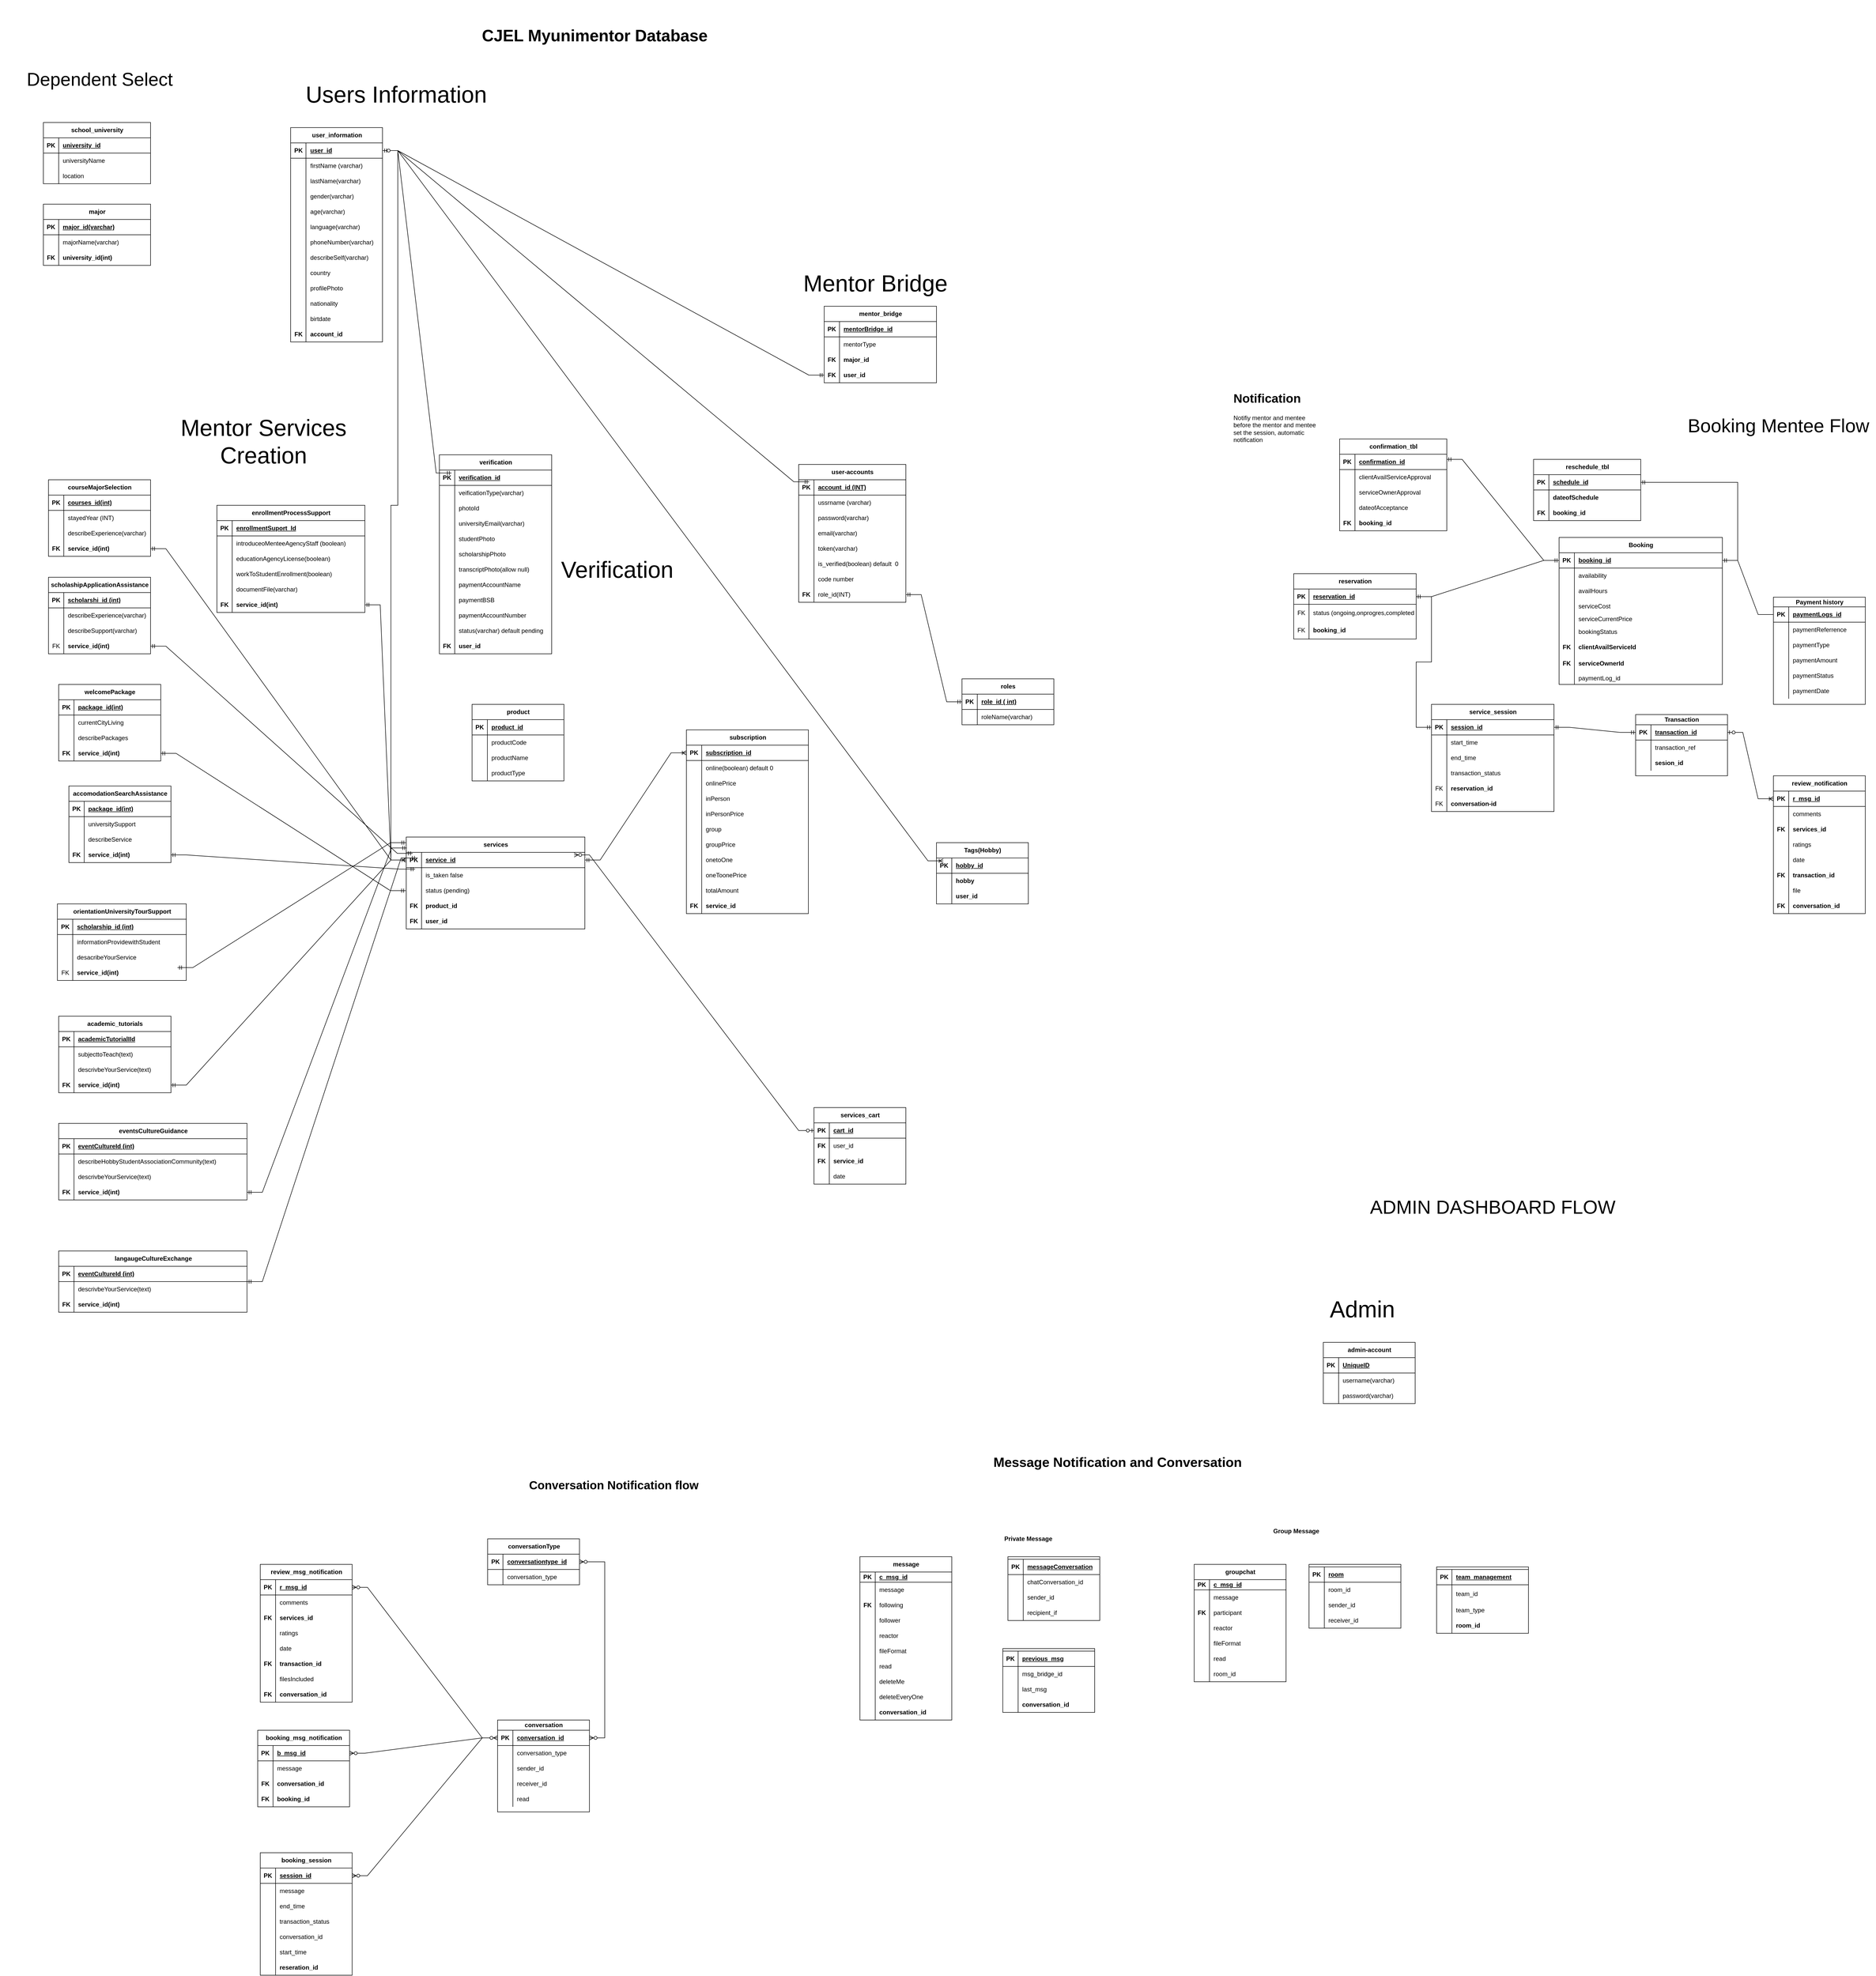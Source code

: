 <mxfile version="25.0.1">
  <diagram name="Page-1" id="zeOQ5ZkrWCi6DsDfoFjn">
    <mxGraphModel dx="1593" dy="867" grid="1" gridSize="10" guides="1" tooltips="1" connect="1" arrows="1" fold="1" page="1" pageScale="1" pageWidth="5000" pageHeight="2000" math="0" shadow="0">
      <root>
        <mxCell id="0" />
        <mxCell id="1" parent="0" />
        <mxCell id="RZ5Sz_H62wmbQMJFJsLc-1" value="&lt;font style=&quot;font-size: 32px;&quot;&gt;&lt;b&gt;&amp;nbsp;CJEL Myunimentor Database&lt;/b&gt;&lt;/font&gt;" style="text;html=1;align=center;verticalAlign=middle;whiteSpace=wrap;rounded=0;" parent="1" vertex="1">
          <mxGeometry x="996" y="10" width="480" height="140" as="geometry" />
        </mxCell>
        <mxCell id="RZ5Sz_H62wmbQMJFJsLc-2" value="user-accounts" style="shape=table;startSize=30;container=1;collapsible=1;childLayout=tableLayout;fixedRows=1;rowLines=0;fontStyle=1;align=center;resizeLast=1;html=1;" parent="1" vertex="1">
          <mxGeometry x="1640" y="920" width="210" height="270" as="geometry" />
        </mxCell>
        <mxCell id="RZ5Sz_H62wmbQMJFJsLc-3" value="" style="shape=tableRow;horizontal=0;startSize=0;swimlaneHead=0;swimlaneBody=0;fillColor=none;collapsible=0;dropTarget=0;points=[[0,0.5],[1,0.5]];portConstraint=eastwest;top=0;left=0;right=0;bottom=1;" parent="RZ5Sz_H62wmbQMJFJsLc-2" vertex="1">
          <mxGeometry y="30" width="210" height="30" as="geometry" />
        </mxCell>
        <mxCell id="RZ5Sz_H62wmbQMJFJsLc-4" value="PK" style="shape=partialRectangle;connectable=0;fillColor=none;top=0;left=0;bottom=0;right=0;fontStyle=1;overflow=hidden;whiteSpace=wrap;html=1;" parent="RZ5Sz_H62wmbQMJFJsLc-3" vertex="1">
          <mxGeometry width="30" height="30" as="geometry">
            <mxRectangle width="30" height="30" as="alternateBounds" />
          </mxGeometry>
        </mxCell>
        <mxCell id="RZ5Sz_H62wmbQMJFJsLc-5" value="account_id (INT)" style="shape=partialRectangle;connectable=0;fillColor=none;top=0;left=0;bottom=0;right=0;align=left;spacingLeft=6;fontStyle=5;overflow=hidden;whiteSpace=wrap;html=1;" parent="RZ5Sz_H62wmbQMJFJsLc-3" vertex="1">
          <mxGeometry x="30" width="180" height="30" as="geometry">
            <mxRectangle width="180" height="30" as="alternateBounds" />
          </mxGeometry>
        </mxCell>
        <mxCell id="RZ5Sz_H62wmbQMJFJsLc-6" value="" style="shape=tableRow;horizontal=0;startSize=0;swimlaneHead=0;swimlaneBody=0;fillColor=none;collapsible=0;dropTarget=0;points=[[0,0.5],[1,0.5]];portConstraint=eastwest;top=0;left=0;right=0;bottom=0;" parent="RZ5Sz_H62wmbQMJFJsLc-2" vertex="1">
          <mxGeometry y="60" width="210" height="30" as="geometry" />
        </mxCell>
        <mxCell id="RZ5Sz_H62wmbQMJFJsLc-7" value="" style="shape=partialRectangle;connectable=0;fillColor=none;top=0;left=0;bottom=0;right=0;editable=1;overflow=hidden;whiteSpace=wrap;html=1;" parent="RZ5Sz_H62wmbQMJFJsLc-6" vertex="1">
          <mxGeometry width="30" height="30" as="geometry">
            <mxRectangle width="30" height="30" as="alternateBounds" />
          </mxGeometry>
        </mxCell>
        <mxCell id="RZ5Sz_H62wmbQMJFJsLc-8" value="ussrname (varchar)" style="shape=partialRectangle;connectable=0;fillColor=none;top=0;left=0;bottom=0;right=0;align=left;spacingLeft=6;overflow=hidden;whiteSpace=wrap;html=1;" parent="RZ5Sz_H62wmbQMJFJsLc-6" vertex="1">
          <mxGeometry x="30" width="180" height="30" as="geometry">
            <mxRectangle width="180" height="30" as="alternateBounds" />
          </mxGeometry>
        </mxCell>
        <mxCell id="RZ5Sz_H62wmbQMJFJsLc-9" value="" style="shape=tableRow;horizontal=0;startSize=0;swimlaneHead=0;swimlaneBody=0;fillColor=none;collapsible=0;dropTarget=0;points=[[0,0.5],[1,0.5]];portConstraint=eastwest;top=0;left=0;right=0;bottom=0;" parent="RZ5Sz_H62wmbQMJFJsLc-2" vertex="1">
          <mxGeometry y="90" width="210" height="30" as="geometry" />
        </mxCell>
        <mxCell id="RZ5Sz_H62wmbQMJFJsLc-10" value="" style="shape=partialRectangle;connectable=0;fillColor=none;top=0;left=0;bottom=0;right=0;editable=1;overflow=hidden;whiteSpace=wrap;html=1;" parent="RZ5Sz_H62wmbQMJFJsLc-9" vertex="1">
          <mxGeometry width="30" height="30" as="geometry">
            <mxRectangle width="30" height="30" as="alternateBounds" />
          </mxGeometry>
        </mxCell>
        <mxCell id="RZ5Sz_H62wmbQMJFJsLc-11" value="password(varchar)" style="shape=partialRectangle;connectable=0;fillColor=none;top=0;left=0;bottom=0;right=0;align=left;spacingLeft=6;overflow=hidden;whiteSpace=wrap;html=1;" parent="RZ5Sz_H62wmbQMJFJsLc-9" vertex="1">
          <mxGeometry x="30" width="180" height="30" as="geometry">
            <mxRectangle width="180" height="30" as="alternateBounds" />
          </mxGeometry>
        </mxCell>
        <mxCell id="RZ5Sz_H62wmbQMJFJsLc-12" value="" style="shape=tableRow;horizontal=0;startSize=0;swimlaneHead=0;swimlaneBody=0;fillColor=none;collapsible=0;dropTarget=0;points=[[0,0.5],[1,0.5]];portConstraint=eastwest;top=0;left=0;right=0;bottom=0;" parent="RZ5Sz_H62wmbQMJFJsLc-2" vertex="1">
          <mxGeometry y="120" width="210" height="30" as="geometry" />
        </mxCell>
        <mxCell id="RZ5Sz_H62wmbQMJFJsLc-13" value="" style="shape=partialRectangle;connectable=0;fillColor=none;top=0;left=0;bottom=0;right=0;editable=1;overflow=hidden;whiteSpace=wrap;html=1;" parent="RZ5Sz_H62wmbQMJFJsLc-12" vertex="1">
          <mxGeometry width="30" height="30" as="geometry">
            <mxRectangle width="30" height="30" as="alternateBounds" />
          </mxGeometry>
        </mxCell>
        <mxCell id="RZ5Sz_H62wmbQMJFJsLc-14" value="email(varchar)" style="shape=partialRectangle;connectable=0;fillColor=none;top=0;left=0;bottom=0;right=0;align=left;spacingLeft=6;overflow=hidden;whiteSpace=wrap;html=1;" parent="RZ5Sz_H62wmbQMJFJsLc-12" vertex="1">
          <mxGeometry x="30" width="180" height="30" as="geometry">
            <mxRectangle width="180" height="30" as="alternateBounds" />
          </mxGeometry>
        </mxCell>
        <mxCell id="RZ5Sz_H62wmbQMJFJsLc-104" value="" style="shape=tableRow;horizontal=0;startSize=0;swimlaneHead=0;swimlaneBody=0;fillColor=none;collapsible=0;dropTarget=0;points=[[0,0.5],[1,0.5]];portConstraint=eastwest;top=0;left=0;right=0;bottom=0;" parent="RZ5Sz_H62wmbQMJFJsLc-2" vertex="1">
          <mxGeometry y="150" width="210" height="30" as="geometry" />
        </mxCell>
        <mxCell id="RZ5Sz_H62wmbQMJFJsLc-105" value="" style="shape=partialRectangle;connectable=0;fillColor=none;top=0;left=0;bottom=0;right=0;editable=1;overflow=hidden;whiteSpace=wrap;html=1;" parent="RZ5Sz_H62wmbQMJFJsLc-104" vertex="1">
          <mxGeometry width="30" height="30" as="geometry">
            <mxRectangle width="30" height="30" as="alternateBounds" />
          </mxGeometry>
        </mxCell>
        <mxCell id="RZ5Sz_H62wmbQMJFJsLc-106" value="token(varchar)" style="shape=partialRectangle;connectable=0;fillColor=none;top=0;left=0;bottom=0;right=0;align=left;spacingLeft=6;overflow=hidden;whiteSpace=wrap;html=1;" parent="RZ5Sz_H62wmbQMJFJsLc-104" vertex="1">
          <mxGeometry x="30" width="180" height="30" as="geometry">
            <mxRectangle width="180" height="30" as="alternateBounds" />
          </mxGeometry>
        </mxCell>
        <mxCell id="RZ5Sz_H62wmbQMJFJsLc-107" value="" style="shape=tableRow;horizontal=0;startSize=0;swimlaneHead=0;swimlaneBody=0;fillColor=none;collapsible=0;dropTarget=0;points=[[0,0.5],[1,0.5]];portConstraint=eastwest;top=0;left=0;right=0;bottom=0;" parent="RZ5Sz_H62wmbQMJFJsLc-2" vertex="1">
          <mxGeometry y="180" width="210" height="30" as="geometry" />
        </mxCell>
        <mxCell id="RZ5Sz_H62wmbQMJFJsLc-108" value="" style="shape=partialRectangle;connectable=0;fillColor=none;top=0;left=0;bottom=0;right=0;editable=1;overflow=hidden;whiteSpace=wrap;html=1;" parent="RZ5Sz_H62wmbQMJFJsLc-107" vertex="1">
          <mxGeometry width="30" height="30" as="geometry">
            <mxRectangle width="30" height="30" as="alternateBounds" />
          </mxGeometry>
        </mxCell>
        <mxCell id="RZ5Sz_H62wmbQMJFJsLc-109" value="is_verified(boolean) default&amp;nbsp; 0" style="shape=partialRectangle;connectable=0;fillColor=none;top=0;left=0;bottom=0;right=0;align=left;spacingLeft=6;overflow=hidden;whiteSpace=wrap;html=1;" parent="RZ5Sz_H62wmbQMJFJsLc-107" vertex="1">
          <mxGeometry x="30" width="180" height="30" as="geometry">
            <mxRectangle width="180" height="30" as="alternateBounds" />
          </mxGeometry>
        </mxCell>
        <mxCell id="RZ5Sz_H62wmbQMJFJsLc-110" value="" style="shape=tableRow;horizontal=0;startSize=0;swimlaneHead=0;swimlaneBody=0;fillColor=none;collapsible=0;dropTarget=0;points=[[0,0.5],[1,0.5]];portConstraint=eastwest;top=0;left=0;right=0;bottom=0;" parent="RZ5Sz_H62wmbQMJFJsLc-2" vertex="1">
          <mxGeometry y="210" width="210" height="30" as="geometry" />
        </mxCell>
        <mxCell id="RZ5Sz_H62wmbQMJFJsLc-111" value="" style="shape=partialRectangle;connectable=0;fillColor=none;top=0;left=0;bottom=0;right=0;editable=1;overflow=hidden;whiteSpace=wrap;html=1;" parent="RZ5Sz_H62wmbQMJFJsLc-110" vertex="1">
          <mxGeometry width="30" height="30" as="geometry">
            <mxRectangle width="30" height="30" as="alternateBounds" />
          </mxGeometry>
        </mxCell>
        <mxCell id="RZ5Sz_H62wmbQMJFJsLc-112" value="code number" style="shape=partialRectangle;connectable=0;fillColor=none;top=0;left=0;bottom=0;right=0;align=left;spacingLeft=6;overflow=hidden;whiteSpace=wrap;html=1;" parent="RZ5Sz_H62wmbQMJFJsLc-110" vertex="1">
          <mxGeometry x="30" width="180" height="30" as="geometry">
            <mxRectangle width="180" height="30" as="alternateBounds" />
          </mxGeometry>
        </mxCell>
        <mxCell id="RZ5Sz_H62wmbQMJFJsLc-461" value="" style="shape=tableRow;horizontal=0;startSize=0;swimlaneHead=0;swimlaneBody=0;fillColor=none;collapsible=0;dropTarget=0;points=[[0,0.5],[1,0.5]];portConstraint=eastwest;top=0;left=0;right=0;bottom=0;" parent="RZ5Sz_H62wmbQMJFJsLc-2" vertex="1">
          <mxGeometry y="240" width="210" height="30" as="geometry" />
        </mxCell>
        <mxCell id="RZ5Sz_H62wmbQMJFJsLc-462" value="&lt;b&gt;FK&lt;/b&gt;" style="shape=partialRectangle;connectable=0;fillColor=none;top=0;left=0;bottom=0;right=0;editable=1;overflow=hidden;whiteSpace=wrap;html=1;" parent="RZ5Sz_H62wmbQMJFJsLc-461" vertex="1">
          <mxGeometry width="30" height="30" as="geometry">
            <mxRectangle width="30" height="30" as="alternateBounds" />
          </mxGeometry>
        </mxCell>
        <mxCell id="RZ5Sz_H62wmbQMJFJsLc-463" value="role_id(INT)" style="shape=partialRectangle;connectable=0;fillColor=none;top=0;left=0;bottom=0;right=0;align=left;spacingLeft=6;overflow=hidden;whiteSpace=wrap;html=1;" parent="RZ5Sz_H62wmbQMJFJsLc-461" vertex="1">
          <mxGeometry x="30" width="180" height="30" as="geometry">
            <mxRectangle width="180" height="30" as="alternateBounds" />
          </mxGeometry>
        </mxCell>
        <mxCell id="RZ5Sz_H62wmbQMJFJsLc-15" value="user_information" style="shape=table;startSize=30;container=1;collapsible=1;childLayout=tableLayout;fixedRows=1;rowLines=0;fontStyle=1;align=center;resizeLast=1;html=1;" parent="1" vertex="1">
          <mxGeometry x="644.5" y="260" width="180" height="420" as="geometry" />
        </mxCell>
        <mxCell id="RZ5Sz_H62wmbQMJFJsLc-16" value="" style="shape=tableRow;horizontal=0;startSize=0;swimlaneHead=0;swimlaneBody=0;fillColor=none;collapsible=0;dropTarget=0;points=[[0,0.5],[1,0.5]];portConstraint=eastwest;top=0;left=0;right=0;bottom=1;" parent="RZ5Sz_H62wmbQMJFJsLc-15" vertex="1">
          <mxGeometry y="30" width="180" height="30" as="geometry" />
        </mxCell>
        <mxCell id="RZ5Sz_H62wmbQMJFJsLc-17" value="PK" style="shape=partialRectangle;connectable=0;fillColor=none;top=0;left=0;bottom=0;right=0;fontStyle=1;overflow=hidden;whiteSpace=wrap;html=1;" parent="RZ5Sz_H62wmbQMJFJsLc-16" vertex="1">
          <mxGeometry width="30" height="30" as="geometry">
            <mxRectangle width="30" height="30" as="alternateBounds" />
          </mxGeometry>
        </mxCell>
        <mxCell id="RZ5Sz_H62wmbQMJFJsLc-18" value="user_id" style="shape=partialRectangle;connectable=0;fillColor=none;top=0;left=0;bottom=0;right=0;align=left;spacingLeft=6;fontStyle=5;overflow=hidden;whiteSpace=wrap;html=1;" parent="RZ5Sz_H62wmbQMJFJsLc-16" vertex="1">
          <mxGeometry x="30" width="150" height="30" as="geometry">
            <mxRectangle width="150" height="30" as="alternateBounds" />
          </mxGeometry>
        </mxCell>
        <mxCell id="RZ5Sz_H62wmbQMJFJsLc-19" value="" style="shape=tableRow;horizontal=0;startSize=0;swimlaneHead=0;swimlaneBody=0;fillColor=none;collapsible=0;dropTarget=0;points=[[0,0.5],[1,0.5]];portConstraint=eastwest;top=0;left=0;right=0;bottom=0;" parent="RZ5Sz_H62wmbQMJFJsLc-15" vertex="1">
          <mxGeometry y="60" width="180" height="30" as="geometry" />
        </mxCell>
        <mxCell id="RZ5Sz_H62wmbQMJFJsLc-20" value="" style="shape=partialRectangle;connectable=0;fillColor=none;top=0;left=0;bottom=0;right=0;editable=1;overflow=hidden;whiteSpace=wrap;html=1;" parent="RZ5Sz_H62wmbQMJFJsLc-19" vertex="1">
          <mxGeometry width="30" height="30" as="geometry">
            <mxRectangle width="30" height="30" as="alternateBounds" />
          </mxGeometry>
        </mxCell>
        <mxCell id="RZ5Sz_H62wmbQMJFJsLc-21" value="firstName (varchar)" style="shape=partialRectangle;connectable=0;fillColor=none;top=0;left=0;bottom=0;right=0;align=left;spacingLeft=6;overflow=hidden;whiteSpace=wrap;html=1;" parent="RZ5Sz_H62wmbQMJFJsLc-19" vertex="1">
          <mxGeometry x="30" width="150" height="30" as="geometry">
            <mxRectangle width="150" height="30" as="alternateBounds" />
          </mxGeometry>
        </mxCell>
        <mxCell id="RZ5Sz_H62wmbQMJFJsLc-22" value="" style="shape=tableRow;horizontal=0;startSize=0;swimlaneHead=0;swimlaneBody=0;fillColor=none;collapsible=0;dropTarget=0;points=[[0,0.5],[1,0.5]];portConstraint=eastwest;top=0;left=0;right=0;bottom=0;" parent="RZ5Sz_H62wmbQMJFJsLc-15" vertex="1">
          <mxGeometry y="90" width="180" height="30" as="geometry" />
        </mxCell>
        <mxCell id="RZ5Sz_H62wmbQMJFJsLc-23" value="" style="shape=partialRectangle;connectable=0;fillColor=none;top=0;left=0;bottom=0;right=0;editable=1;overflow=hidden;whiteSpace=wrap;html=1;" parent="RZ5Sz_H62wmbQMJFJsLc-22" vertex="1">
          <mxGeometry width="30" height="30" as="geometry">
            <mxRectangle width="30" height="30" as="alternateBounds" />
          </mxGeometry>
        </mxCell>
        <mxCell id="RZ5Sz_H62wmbQMJFJsLc-24" value="lastName(varchar)" style="shape=partialRectangle;connectable=0;fillColor=none;top=0;left=0;bottom=0;right=0;align=left;spacingLeft=6;overflow=hidden;whiteSpace=wrap;html=1;" parent="RZ5Sz_H62wmbQMJFJsLc-22" vertex="1">
          <mxGeometry x="30" width="150" height="30" as="geometry">
            <mxRectangle width="150" height="30" as="alternateBounds" />
          </mxGeometry>
        </mxCell>
        <mxCell id="RZ5Sz_H62wmbQMJFJsLc-25" value="" style="shape=tableRow;horizontal=0;startSize=0;swimlaneHead=0;swimlaneBody=0;fillColor=none;collapsible=0;dropTarget=0;points=[[0,0.5],[1,0.5]];portConstraint=eastwest;top=0;left=0;right=0;bottom=0;" parent="RZ5Sz_H62wmbQMJFJsLc-15" vertex="1">
          <mxGeometry y="120" width="180" height="30" as="geometry" />
        </mxCell>
        <mxCell id="RZ5Sz_H62wmbQMJFJsLc-26" value="" style="shape=partialRectangle;connectable=0;fillColor=none;top=0;left=0;bottom=0;right=0;editable=1;overflow=hidden;whiteSpace=wrap;html=1;" parent="RZ5Sz_H62wmbQMJFJsLc-25" vertex="1">
          <mxGeometry width="30" height="30" as="geometry">
            <mxRectangle width="30" height="30" as="alternateBounds" />
          </mxGeometry>
        </mxCell>
        <mxCell id="RZ5Sz_H62wmbQMJFJsLc-27" value="gender(varchar)" style="shape=partialRectangle;connectable=0;fillColor=none;top=0;left=0;bottom=0;right=0;align=left;spacingLeft=6;overflow=hidden;whiteSpace=wrap;html=1;" parent="RZ5Sz_H62wmbQMJFJsLc-25" vertex="1">
          <mxGeometry x="30" width="150" height="30" as="geometry">
            <mxRectangle width="150" height="30" as="alternateBounds" />
          </mxGeometry>
        </mxCell>
        <mxCell id="RZ5Sz_H62wmbQMJFJsLc-148" value="" style="shape=tableRow;horizontal=0;startSize=0;swimlaneHead=0;swimlaneBody=0;fillColor=none;collapsible=0;dropTarget=0;points=[[0,0.5],[1,0.5]];portConstraint=eastwest;top=0;left=0;right=0;bottom=0;" parent="RZ5Sz_H62wmbQMJFJsLc-15" vertex="1">
          <mxGeometry y="150" width="180" height="30" as="geometry" />
        </mxCell>
        <mxCell id="RZ5Sz_H62wmbQMJFJsLc-149" value="" style="shape=partialRectangle;connectable=0;fillColor=none;top=0;left=0;bottom=0;right=0;editable=1;overflow=hidden;whiteSpace=wrap;html=1;" parent="RZ5Sz_H62wmbQMJFJsLc-148" vertex="1">
          <mxGeometry width="30" height="30" as="geometry">
            <mxRectangle width="30" height="30" as="alternateBounds" />
          </mxGeometry>
        </mxCell>
        <mxCell id="RZ5Sz_H62wmbQMJFJsLc-150" value="age(varchar)" style="shape=partialRectangle;connectable=0;fillColor=none;top=0;left=0;bottom=0;right=0;align=left;spacingLeft=6;overflow=hidden;whiteSpace=wrap;html=1;" parent="RZ5Sz_H62wmbQMJFJsLc-148" vertex="1">
          <mxGeometry x="30" width="150" height="30" as="geometry">
            <mxRectangle width="150" height="30" as="alternateBounds" />
          </mxGeometry>
        </mxCell>
        <mxCell id="RZ5Sz_H62wmbQMJFJsLc-151" value="" style="shape=tableRow;horizontal=0;startSize=0;swimlaneHead=0;swimlaneBody=0;fillColor=none;collapsible=0;dropTarget=0;points=[[0,0.5],[1,0.5]];portConstraint=eastwest;top=0;left=0;right=0;bottom=0;" parent="RZ5Sz_H62wmbQMJFJsLc-15" vertex="1">
          <mxGeometry y="180" width="180" height="30" as="geometry" />
        </mxCell>
        <mxCell id="RZ5Sz_H62wmbQMJFJsLc-152" value="" style="shape=partialRectangle;connectable=0;fillColor=none;top=0;left=0;bottom=0;right=0;editable=1;overflow=hidden;whiteSpace=wrap;html=1;" parent="RZ5Sz_H62wmbQMJFJsLc-151" vertex="1">
          <mxGeometry width="30" height="30" as="geometry">
            <mxRectangle width="30" height="30" as="alternateBounds" />
          </mxGeometry>
        </mxCell>
        <mxCell id="RZ5Sz_H62wmbQMJFJsLc-153" value="language(varchar)" style="shape=partialRectangle;connectable=0;fillColor=none;top=0;left=0;bottom=0;right=0;align=left;spacingLeft=6;overflow=hidden;whiteSpace=wrap;html=1;" parent="RZ5Sz_H62wmbQMJFJsLc-151" vertex="1">
          <mxGeometry x="30" width="150" height="30" as="geometry">
            <mxRectangle width="150" height="30" as="alternateBounds" />
          </mxGeometry>
        </mxCell>
        <mxCell id="RZ5Sz_H62wmbQMJFJsLc-154" value="" style="shape=tableRow;horizontal=0;startSize=0;swimlaneHead=0;swimlaneBody=0;fillColor=none;collapsible=0;dropTarget=0;points=[[0,0.5],[1,0.5]];portConstraint=eastwest;top=0;left=0;right=0;bottom=0;" parent="RZ5Sz_H62wmbQMJFJsLc-15" vertex="1">
          <mxGeometry y="210" width="180" height="30" as="geometry" />
        </mxCell>
        <mxCell id="RZ5Sz_H62wmbQMJFJsLc-155" value="" style="shape=partialRectangle;connectable=0;fillColor=none;top=0;left=0;bottom=0;right=0;editable=1;overflow=hidden;whiteSpace=wrap;html=1;" parent="RZ5Sz_H62wmbQMJFJsLc-154" vertex="1">
          <mxGeometry width="30" height="30" as="geometry">
            <mxRectangle width="30" height="30" as="alternateBounds" />
          </mxGeometry>
        </mxCell>
        <mxCell id="RZ5Sz_H62wmbQMJFJsLc-156" value="phoneNumber(varchar)" style="shape=partialRectangle;connectable=0;fillColor=none;top=0;left=0;bottom=0;right=0;align=left;spacingLeft=6;overflow=hidden;whiteSpace=wrap;html=1;" parent="RZ5Sz_H62wmbQMJFJsLc-154" vertex="1">
          <mxGeometry x="30" width="150" height="30" as="geometry">
            <mxRectangle width="150" height="30" as="alternateBounds" />
          </mxGeometry>
        </mxCell>
        <mxCell id="RZ5Sz_H62wmbQMJFJsLc-157" value="" style="shape=tableRow;horizontal=0;startSize=0;swimlaneHead=0;swimlaneBody=0;fillColor=none;collapsible=0;dropTarget=0;points=[[0,0.5],[1,0.5]];portConstraint=eastwest;top=0;left=0;right=0;bottom=0;" parent="RZ5Sz_H62wmbQMJFJsLc-15" vertex="1">
          <mxGeometry y="240" width="180" height="30" as="geometry" />
        </mxCell>
        <mxCell id="RZ5Sz_H62wmbQMJFJsLc-158" value="" style="shape=partialRectangle;connectable=0;fillColor=none;top=0;left=0;bottom=0;right=0;editable=1;overflow=hidden;whiteSpace=wrap;html=1;" parent="RZ5Sz_H62wmbQMJFJsLc-157" vertex="1">
          <mxGeometry width="30" height="30" as="geometry">
            <mxRectangle width="30" height="30" as="alternateBounds" />
          </mxGeometry>
        </mxCell>
        <mxCell id="RZ5Sz_H62wmbQMJFJsLc-159" value="describeSelf(varchar)" style="shape=partialRectangle;connectable=0;fillColor=none;top=0;left=0;bottom=0;right=0;align=left;spacingLeft=6;overflow=hidden;whiteSpace=wrap;html=1;" parent="RZ5Sz_H62wmbQMJFJsLc-157" vertex="1">
          <mxGeometry x="30" width="150" height="30" as="geometry">
            <mxRectangle width="150" height="30" as="alternateBounds" />
          </mxGeometry>
        </mxCell>
        <mxCell id="RZ5Sz_H62wmbQMJFJsLc-166" value="" style="shape=tableRow;horizontal=0;startSize=0;swimlaneHead=0;swimlaneBody=0;fillColor=none;collapsible=0;dropTarget=0;points=[[0,0.5],[1,0.5]];portConstraint=eastwest;top=0;left=0;right=0;bottom=0;" parent="RZ5Sz_H62wmbQMJFJsLc-15" vertex="1">
          <mxGeometry y="270" width="180" height="30" as="geometry" />
        </mxCell>
        <mxCell id="RZ5Sz_H62wmbQMJFJsLc-167" value="" style="shape=partialRectangle;connectable=0;fillColor=none;top=0;left=0;bottom=0;right=0;editable=1;overflow=hidden;whiteSpace=wrap;html=1;" parent="RZ5Sz_H62wmbQMJFJsLc-166" vertex="1">
          <mxGeometry width="30" height="30" as="geometry">
            <mxRectangle width="30" height="30" as="alternateBounds" />
          </mxGeometry>
        </mxCell>
        <mxCell id="RZ5Sz_H62wmbQMJFJsLc-168" value="country" style="shape=partialRectangle;connectable=0;fillColor=none;top=0;left=0;bottom=0;right=0;align=left;spacingLeft=6;overflow=hidden;whiteSpace=wrap;html=1;" parent="RZ5Sz_H62wmbQMJFJsLc-166" vertex="1">
          <mxGeometry x="30" width="150" height="30" as="geometry">
            <mxRectangle width="150" height="30" as="alternateBounds" />
          </mxGeometry>
        </mxCell>
        <mxCell id="RZ5Sz_H62wmbQMJFJsLc-169" value="" style="shape=tableRow;horizontal=0;startSize=0;swimlaneHead=0;swimlaneBody=0;fillColor=none;collapsible=0;dropTarget=0;points=[[0,0.5],[1,0.5]];portConstraint=eastwest;top=0;left=0;right=0;bottom=0;" parent="RZ5Sz_H62wmbQMJFJsLc-15" vertex="1">
          <mxGeometry y="300" width="180" height="30" as="geometry" />
        </mxCell>
        <mxCell id="RZ5Sz_H62wmbQMJFJsLc-170" value="" style="shape=partialRectangle;connectable=0;fillColor=none;top=0;left=0;bottom=0;right=0;editable=1;overflow=hidden;whiteSpace=wrap;html=1;" parent="RZ5Sz_H62wmbQMJFJsLc-169" vertex="1">
          <mxGeometry width="30" height="30" as="geometry">
            <mxRectangle width="30" height="30" as="alternateBounds" />
          </mxGeometry>
        </mxCell>
        <mxCell id="RZ5Sz_H62wmbQMJFJsLc-171" value="profilePhoto" style="shape=partialRectangle;connectable=0;fillColor=none;top=0;left=0;bottom=0;right=0;align=left;spacingLeft=6;overflow=hidden;whiteSpace=wrap;html=1;" parent="RZ5Sz_H62wmbQMJFJsLc-169" vertex="1">
          <mxGeometry x="30" width="150" height="30" as="geometry">
            <mxRectangle width="150" height="30" as="alternateBounds" />
          </mxGeometry>
        </mxCell>
        <mxCell id="9OASYXAIkwBc61nFA2aZ-10" value="" style="shape=tableRow;horizontal=0;startSize=0;swimlaneHead=0;swimlaneBody=0;fillColor=none;collapsible=0;dropTarget=0;points=[[0,0.5],[1,0.5]];portConstraint=eastwest;top=0;left=0;right=0;bottom=0;" parent="RZ5Sz_H62wmbQMJFJsLc-15" vertex="1">
          <mxGeometry y="330" width="180" height="30" as="geometry" />
        </mxCell>
        <mxCell id="9OASYXAIkwBc61nFA2aZ-11" value="" style="shape=partialRectangle;connectable=0;fillColor=none;top=0;left=0;bottom=0;right=0;editable=1;overflow=hidden;whiteSpace=wrap;html=1;" parent="9OASYXAIkwBc61nFA2aZ-10" vertex="1">
          <mxGeometry width="30" height="30" as="geometry">
            <mxRectangle width="30" height="30" as="alternateBounds" />
          </mxGeometry>
        </mxCell>
        <mxCell id="9OASYXAIkwBc61nFA2aZ-12" value="nationality" style="shape=partialRectangle;connectable=0;fillColor=none;top=0;left=0;bottom=0;right=0;align=left;spacingLeft=6;overflow=hidden;whiteSpace=wrap;html=1;" parent="9OASYXAIkwBc61nFA2aZ-10" vertex="1">
          <mxGeometry x="30" width="150" height="30" as="geometry">
            <mxRectangle width="150" height="30" as="alternateBounds" />
          </mxGeometry>
        </mxCell>
        <mxCell id="9OASYXAIkwBc61nFA2aZ-30" value="" style="shape=tableRow;horizontal=0;startSize=0;swimlaneHead=0;swimlaneBody=0;fillColor=none;collapsible=0;dropTarget=0;points=[[0,0.5],[1,0.5]];portConstraint=eastwest;top=0;left=0;right=0;bottom=0;" parent="RZ5Sz_H62wmbQMJFJsLc-15" vertex="1">
          <mxGeometry y="360" width="180" height="30" as="geometry" />
        </mxCell>
        <mxCell id="9OASYXAIkwBc61nFA2aZ-31" value="" style="shape=partialRectangle;connectable=0;fillColor=none;top=0;left=0;bottom=0;right=0;editable=1;overflow=hidden;whiteSpace=wrap;html=1;" parent="9OASYXAIkwBc61nFA2aZ-30" vertex="1">
          <mxGeometry width="30" height="30" as="geometry">
            <mxRectangle width="30" height="30" as="alternateBounds" />
          </mxGeometry>
        </mxCell>
        <mxCell id="9OASYXAIkwBc61nFA2aZ-32" value="birtdate" style="shape=partialRectangle;connectable=0;fillColor=none;top=0;left=0;bottom=0;right=0;align=left;spacingLeft=6;overflow=hidden;whiteSpace=wrap;html=1;" parent="9OASYXAIkwBc61nFA2aZ-30" vertex="1">
          <mxGeometry x="30" width="150" height="30" as="geometry">
            <mxRectangle width="150" height="30" as="alternateBounds" />
          </mxGeometry>
        </mxCell>
        <mxCell id="aoc1Yqq5ZWIjpNr63f5u-1" value="" style="shape=tableRow;horizontal=0;startSize=0;swimlaneHead=0;swimlaneBody=0;fillColor=none;collapsible=0;dropTarget=0;points=[[0,0.5],[1,0.5]];portConstraint=eastwest;top=0;left=0;right=0;bottom=0;" parent="RZ5Sz_H62wmbQMJFJsLc-15" vertex="1">
          <mxGeometry y="390" width="180" height="30" as="geometry" />
        </mxCell>
        <mxCell id="aoc1Yqq5ZWIjpNr63f5u-2" value="&lt;b&gt;FK&lt;/b&gt;" style="shape=partialRectangle;connectable=0;fillColor=none;top=0;left=0;bottom=0;right=0;editable=1;overflow=hidden;whiteSpace=wrap;html=1;" parent="aoc1Yqq5ZWIjpNr63f5u-1" vertex="1">
          <mxGeometry width="30" height="30" as="geometry">
            <mxRectangle width="30" height="30" as="alternateBounds" />
          </mxGeometry>
        </mxCell>
        <mxCell id="aoc1Yqq5ZWIjpNr63f5u-3" value="&lt;b&gt;account_id&lt;/b&gt;" style="shape=partialRectangle;connectable=0;fillColor=none;top=0;left=0;bottom=0;right=0;align=left;spacingLeft=6;overflow=hidden;whiteSpace=wrap;html=1;" parent="aoc1Yqq5ZWIjpNr63f5u-1" vertex="1">
          <mxGeometry x="30" width="150" height="30" as="geometry">
            <mxRectangle width="150" height="30" as="alternateBounds" />
          </mxGeometry>
        </mxCell>
        <mxCell id="RZ5Sz_H62wmbQMJFJsLc-78" value="roles" style="shape=table;startSize=30;container=1;collapsible=1;childLayout=tableLayout;fixedRows=1;rowLines=0;fontStyle=1;align=center;resizeLast=1;html=1;" parent="1" vertex="1">
          <mxGeometry x="1960" y="1340" width="180" height="90" as="geometry" />
        </mxCell>
        <mxCell id="RZ5Sz_H62wmbQMJFJsLc-79" value="" style="shape=tableRow;horizontal=0;startSize=0;swimlaneHead=0;swimlaneBody=0;fillColor=none;collapsible=0;dropTarget=0;points=[[0,0.5],[1,0.5]];portConstraint=eastwest;top=0;left=0;right=0;bottom=1;" parent="RZ5Sz_H62wmbQMJFJsLc-78" vertex="1">
          <mxGeometry y="30" width="180" height="30" as="geometry" />
        </mxCell>
        <mxCell id="RZ5Sz_H62wmbQMJFJsLc-80" value="PK" style="shape=partialRectangle;connectable=0;fillColor=none;top=0;left=0;bottom=0;right=0;fontStyle=1;overflow=hidden;whiteSpace=wrap;html=1;" parent="RZ5Sz_H62wmbQMJFJsLc-79" vertex="1">
          <mxGeometry width="30" height="30" as="geometry">
            <mxRectangle width="30" height="30" as="alternateBounds" />
          </mxGeometry>
        </mxCell>
        <mxCell id="RZ5Sz_H62wmbQMJFJsLc-81" value="role_id ( int)" style="shape=partialRectangle;connectable=0;fillColor=none;top=0;left=0;bottom=0;right=0;align=left;spacingLeft=6;fontStyle=5;overflow=hidden;whiteSpace=wrap;html=1;" parent="RZ5Sz_H62wmbQMJFJsLc-79" vertex="1">
          <mxGeometry x="30" width="150" height="30" as="geometry">
            <mxRectangle width="150" height="30" as="alternateBounds" />
          </mxGeometry>
        </mxCell>
        <mxCell id="RZ5Sz_H62wmbQMJFJsLc-82" value="" style="shape=tableRow;horizontal=0;startSize=0;swimlaneHead=0;swimlaneBody=0;fillColor=none;collapsible=0;dropTarget=0;points=[[0,0.5],[1,0.5]];portConstraint=eastwest;top=0;left=0;right=0;bottom=0;" parent="RZ5Sz_H62wmbQMJFJsLc-78" vertex="1">
          <mxGeometry y="60" width="180" height="30" as="geometry" />
        </mxCell>
        <mxCell id="RZ5Sz_H62wmbQMJFJsLc-83" value="" style="shape=partialRectangle;connectable=0;fillColor=none;top=0;left=0;bottom=0;right=0;editable=1;overflow=hidden;whiteSpace=wrap;html=1;" parent="RZ5Sz_H62wmbQMJFJsLc-82" vertex="1">
          <mxGeometry width="30" height="30" as="geometry">
            <mxRectangle width="30" height="30" as="alternateBounds" />
          </mxGeometry>
        </mxCell>
        <mxCell id="RZ5Sz_H62wmbQMJFJsLc-84" value="roleName(varchar)" style="shape=partialRectangle;connectable=0;fillColor=none;top=0;left=0;bottom=0;right=0;align=left;spacingLeft=6;overflow=hidden;whiteSpace=wrap;html=1;" parent="RZ5Sz_H62wmbQMJFJsLc-82" vertex="1">
          <mxGeometry x="30" width="150" height="30" as="geometry">
            <mxRectangle width="150" height="30" as="alternateBounds" />
          </mxGeometry>
        </mxCell>
        <mxCell id="RZ5Sz_H62wmbQMJFJsLc-91" value="admin-account" style="shape=table;startSize=30;container=1;collapsible=1;childLayout=tableLayout;fixedRows=1;rowLines=0;fontStyle=1;align=center;resizeLast=1;html=1;" parent="1" vertex="1">
          <mxGeometry x="2668" y="2640" width="180" height="120" as="geometry" />
        </mxCell>
        <mxCell id="RZ5Sz_H62wmbQMJFJsLc-92" value="" style="shape=tableRow;horizontal=0;startSize=0;swimlaneHead=0;swimlaneBody=0;fillColor=none;collapsible=0;dropTarget=0;points=[[0,0.5],[1,0.5]];portConstraint=eastwest;top=0;left=0;right=0;bottom=1;" parent="RZ5Sz_H62wmbQMJFJsLc-91" vertex="1">
          <mxGeometry y="30" width="180" height="30" as="geometry" />
        </mxCell>
        <mxCell id="RZ5Sz_H62wmbQMJFJsLc-93" value="PK" style="shape=partialRectangle;connectable=0;fillColor=none;top=0;left=0;bottom=0;right=0;fontStyle=1;overflow=hidden;whiteSpace=wrap;html=1;" parent="RZ5Sz_H62wmbQMJFJsLc-92" vertex="1">
          <mxGeometry width="30" height="30" as="geometry">
            <mxRectangle width="30" height="30" as="alternateBounds" />
          </mxGeometry>
        </mxCell>
        <mxCell id="RZ5Sz_H62wmbQMJFJsLc-94" value="UniqueID" style="shape=partialRectangle;connectable=0;fillColor=none;top=0;left=0;bottom=0;right=0;align=left;spacingLeft=6;fontStyle=5;overflow=hidden;whiteSpace=wrap;html=1;" parent="RZ5Sz_H62wmbQMJFJsLc-92" vertex="1">
          <mxGeometry x="30" width="150" height="30" as="geometry">
            <mxRectangle width="150" height="30" as="alternateBounds" />
          </mxGeometry>
        </mxCell>
        <mxCell id="RZ5Sz_H62wmbQMJFJsLc-95" value="" style="shape=tableRow;horizontal=0;startSize=0;swimlaneHead=0;swimlaneBody=0;fillColor=none;collapsible=0;dropTarget=0;points=[[0,0.5],[1,0.5]];portConstraint=eastwest;top=0;left=0;right=0;bottom=0;" parent="RZ5Sz_H62wmbQMJFJsLc-91" vertex="1">
          <mxGeometry y="60" width="180" height="30" as="geometry" />
        </mxCell>
        <mxCell id="RZ5Sz_H62wmbQMJFJsLc-96" value="" style="shape=partialRectangle;connectable=0;fillColor=none;top=0;left=0;bottom=0;right=0;editable=1;overflow=hidden;whiteSpace=wrap;html=1;" parent="RZ5Sz_H62wmbQMJFJsLc-95" vertex="1">
          <mxGeometry width="30" height="30" as="geometry">
            <mxRectangle width="30" height="30" as="alternateBounds" />
          </mxGeometry>
        </mxCell>
        <mxCell id="RZ5Sz_H62wmbQMJFJsLc-97" value="username(varchar)" style="shape=partialRectangle;connectable=0;fillColor=none;top=0;left=0;bottom=0;right=0;align=left;spacingLeft=6;overflow=hidden;whiteSpace=wrap;html=1;" parent="RZ5Sz_H62wmbQMJFJsLc-95" vertex="1">
          <mxGeometry x="30" width="150" height="30" as="geometry">
            <mxRectangle width="150" height="30" as="alternateBounds" />
          </mxGeometry>
        </mxCell>
        <mxCell id="RZ5Sz_H62wmbQMJFJsLc-98" value="" style="shape=tableRow;horizontal=0;startSize=0;swimlaneHead=0;swimlaneBody=0;fillColor=none;collapsible=0;dropTarget=0;points=[[0,0.5],[1,0.5]];portConstraint=eastwest;top=0;left=0;right=0;bottom=0;" parent="RZ5Sz_H62wmbQMJFJsLc-91" vertex="1">
          <mxGeometry y="90" width="180" height="30" as="geometry" />
        </mxCell>
        <mxCell id="RZ5Sz_H62wmbQMJFJsLc-99" value="" style="shape=partialRectangle;connectable=0;fillColor=none;top=0;left=0;bottom=0;right=0;editable=1;overflow=hidden;whiteSpace=wrap;html=1;" parent="RZ5Sz_H62wmbQMJFJsLc-98" vertex="1">
          <mxGeometry width="30" height="30" as="geometry">
            <mxRectangle width="30" height="30" as="alternateBounds" />
          </mxGeometry>
        </mxCell>
        <mxCell id="RZ5Sz_H62wmbQMJFJsLc-100" value="password(varchar)" style="shape=partialRectangle;connectable=0;fillColor=none;top=0;left=0;bottom=0;right=0;align=left;spacingLeft=6;overflow=hidden;whiteSpace=wrap;html=1;" parent="RZ5Sz_H62wmbQMJFJsLc-98" vertex="1">
          <mxGeometry x="30" width="150" height="30" as="geometry">
            <mxRectangle width="150" height="30" as="alternateBounds" />
          </mxGeometry>
        </mxCell>
        <mxCell id="RZ5Sz_H62wmbQMJFJsLc-113" value="" style="edgeStyle=entityRelationEdgeStyle;fontSize=12;html=1;endArrow=ERmandOne;startArrow=ERmandOne;rounded=0;" parent="1" source="RZ5Sz_H62wmbQMJFJsLc-79" target="RZ5Sz_H62wmbQMJFJsLc-461" edge="1">
          <mxGeometry width="100" height="100" relative="1" as="geometry">
            <mxPoint x="2221" y="1500" as="sourcePoint" />
            <mxPoint x="2240" y="1360" as="targetPoint" />
          </mxGeometry>
        </mxCell>
        <mxCell id="RZ5Sz_H62wmbQMJFJsLc-114" value="school_university" style="shape=table;startSize=30;container=1;collapsible=1;childLayout=tableLayout;fixedRows=1;rowLines=0;fontStyle=1;align=center;resizeLast=1;html=1;" parent="1" vertex="1">
          <mxGeometry x="160" y="250" width="210" height="120" as="geometry" />
        </mxCell>
        <mxCell id="RZ5Sz_H62wmbQMJFJsLc-115" value="" style="shape=tableRow;horizontal=0;startSize=0;swimlaneHead=0;swimlaneBody=0;fillColor=none;collapsible=0;dropTarget=0;points=[[0,0.5],[1,0.5]];portConstraint=eastwest;top=0;left=0;right=0;bottom=1;" parent="RZ5Sz_H62wmbQMJFJsLc-114" vertex="1">
          <mxGeometry y="30" width="210" height="30" as="geometry" />
        </mxCell>
        <mxCell id="RZ5Sz_H62wmbQMJFJsLc-116" value="PK" style="shape=partialRectangle;connectable=0;fillColor=none;top=0;left=0;bottom=0;right=0;fontStyle=1;overflow=hidden;whiteSpace=wrap;html=1;" parent="RZ5Sz_H62wmbQMJFJsLc-115" vertex="1">
          <mxGeometry width="30" height="30" as="geometry">
            <mxRectangle width="30" height="30" as="alternateBounds" />
          </mxGeometry>
        </mxCell>
        <mxCell id="RZ5Sz_H62wmbQMJFJsLc-117" value="university_id" style="shape=partialRectangle;connectable=0;fillColor=none;top=0;left=0;bottom=0;right=0;align=left;spacingLeft=6;fontStyle=5;overflow=hidden;whiteSpace=wrap;html=1;" parent="RZ5Sz_H62wmbQMJFJsLc-115" vertex="1">
          <mxGeometry x="30" width="180" height="30" as="geometry">
            <mxRectangle width="180" height="30" as="alternateBounds" />
          </mxGeometry>
        </mxCell>
        <mxCell id="RZ5Sz_H62wmbQMJFJsLc-118" value="" style="shape=tableRow;horizontal=0;startSize=0;swimlaneHead=0;swimlaneBody=0;fillColor=none;collapsible=0;dropTarget=0;points=[[0,0.5],[1,0.5]];portConstraint=eastwest;top=0;left=0;right=0;bottom=0;" parent="RZ5Sz_H62wmbQMJFJsLc-114" vertex="1">
          <mxGeometry y="60" width="210" height="30" as="geometry" />
        </mxCell>
        <mxCell id="RZ5Sz_H62wmbQMJFJsLc-119" value="" style="shape=partialRectangle;connectable=0;fillColor=none;top=0;left=0;bottom=0;right=0;editable=1;overflow=hidden;whiteSpace=wrap;html=1;" parent="RZ5Sz_H62wmbQMJFJsLc-118" vertex="1">
          <mxGeometry width="30" height="30" as="geometry">
            <mxRectangle width="30" height="30" as="alternateBounds" />
          </mxGeometry>
        </mxCell>
        <mxCell id="RZ5Sz_H62wmbQMJFJsLc-120" value="universityName" style="shape=partialRectangle;connectable=0;fillColor=none;top=0;left=0;bottom=0;right=0;align=left;spacingLeft=6;overflow=hidden;whiteSpace=wrap;html=1;" parent="RZ5Sz_H62wmbQMJFJsLc-118" vertex="1">
          <mxGeometry x="30" width="180" height="30" as="geometry">
            <mxRectangle width="180" height="30" as="alternateBounds" />
          </mxGeometry>
        </mxCell>
        <mxCell id="Muv6OLiOoUuGp6Smxzrz-8" value="" style="shape=tableRow;horizontal=0;startSize=0;swimlaneHead=0;swimlaneBody=0;fillColor=none;collapsible=0;dropTarget=0;points=[[0,0.5],[1,0.5]];portConstraint=eastwest;top=0;left=0;right=0;bottom=0;" parent="RZ5Sz_H62wmbQMJFJsLc-114" vertex="1">
          <mxGeometry y="90" width="210" height="30" as="geometry" />
        </mxCell>
        <mxCell id="Muv6OLiOoUuGp6Smxzrz-9" value="" style="shape=partialRectangle;connectable=0;fillColor=none;top=0;left=0;bottom=0;right=0;editable=1;overflow=hidden;whiteSpace=wrap;html=1;" parent="Muv6OLiOoUuGp6Smxzrz-8" vertex="1">
          <mxGeometry width="30" height="30" as="geometry">
            <mxRectangle width="30" height="30" as="alternateBounds" />
          </mxGeometry>
        </mxCell>
        <mxCell id="Muv6OLiOoUuGp6Smxzrz-10" value="location" style="shape=partialRectangle;connectable=0;fillColor=none;top=0;left=0;bottom=0;right=0;align=left;spacingLeft=6;overflow=hidden;whiteSpace=wrap;html=1;" parent="Muv6OLiOoUuGp6Smxzrz-8" vertex="1">
          <mxGeometry x="30" width="180" height="30" as="geometry">
            <mxRectangle width="180" height="30" as="alternateBounds" />
          </mxGeometry>
        </mxCell>
        <mxCell id="RZ5Sz_H62wmbQMJFJsLc-131" value="major" style="shape=table;startSize=30;container=1;collapsible=1;childLayout=tableLayout;fixedRows=1;rowLines=0;fontStyle=1;align=center;resizeLast=1;html=1;" parent="1" vertex="1">
          <mxGeometry x="160" y="410" width="210" height="120" as="geometry" />
        </mxCell>
        <mxCell id="RZ5Sz_H62wmbQMJFJsLc-132" value="" style="shape=tableRow;horizontal=0;startSize=0;swimlaneHead=0;swimlaneBody=0;fillColor=none;collapsible=0;dropTarget=0;points=[[0,0.5],[1,0.5]];portConstraint=eastwest;top=0;left=0;right=0;bottom=1;" parent="RZ5Sz_H62wmbQMJFJsLc-131" vertex="1">
          <mxGeometry y="30" width="210" height="30" as="geometry" />
        </mxCell>
        <mxCell id="RZ5Sz_H62wmbQMJFJsLc-133" value="PK" style="shape=partialRectangle;connectable=0;fillColor=none;top=0;left=0;bottom=0;right=0;fontStyle=1;overflow=hidden;whiteSpace=wrap;html=1;" parent="RZ5Sz_H62wmbQMJFJsLc-132" vertex="1">
          <mxGeometry width="30" height="30" as="geometry">
            <mxRectangle width="30" height="30" as="alternateBounds" />
          </mxGeometry>
        </mxCell>
        <mxCell id="RZ5Sz_H62wmbQMJFJsLc-134" value="major_id(varchar)" style="shape=partialRectangle;connectable=0;fillColor=none;top=0;left=0;bottom=0;right=0;align=left;spacingLeft=6;fontStyle=5;overflow=hidden;whiteSpace=wrap;html=1;" parent="RZ5Sz_H62wmbQMJFJsLc-132" vertex="1">
          <mxGeometry x="30" width="180" height="30" as="geometry">
            <mxRectangle width="180" height="30" as="alternateBounds" />
          </mxGeometry>
        </mxCell>
        <mxCell id="RZ5Sz_H62wmbQMJFJsLc-135" value="" style="shape=tableRow;horizontal=0;startSize=0;swimlaneHead=0;swimlaneBody=0;fillColor=none;collapsible=0;dropTarget=0;points=[[0,0.5],[1,0.5]];portConstraint=eastwest;top=0;left=0;right=0;bottom=0;" parent="RZ5Sz_H62wmbQMJFJsLc-131" vertex="1">
          <mxGeometry y="60" width="210" height="30" as="geometry" />
        </mxCell>
        <mxCell id="RZ5Sz_H62wmbQMJFJsLc-136" value="" style="shape=partialRectangle;connectable=0;fillColor=none;top=0;left=0;bottom=0;right=0;editable=1;overflow=hidden;whiteSpace=wrap;html=1;" parent="RZ5Sz_H62wmbQMJFJsLc-135" vertex="1">
          <mxGeometry width="30" height="30" as="geometry">
            <mxRectangle width="30" height="30" as="alternateBounds" />
          </mxGeometry>
        </mxCell>
        <mxCell id="RZ5Sz_H62wmbQMJFJsLc-137" value="majorName(varchar)" style="shape=partialRectangle;connectable=0;fillColor=none;top=0;left=0;bottom=0;right=0;align=left;spacingLeft=6;overflow=hidden;whiteSpace=wrap;html=1;" parent="RZ5Sz_H62wmbQMJFJsLc-135" vertex="1">
          <mxGeometry x="30" width="180" height="30" as="geometry">
            <mxRectangle width="180" height="30" as="alternateBounds" />
          </mxGeometry>
        </mxCell>
        <mxCell id="RZ5Sz_H62wmbQMJFJsLc-138" value="" style="shape=tableRow;horizontal=0;startSize=0;swimlaneHead=0;swimlaneBody=0;fillColor=none;collapsible=0;dropTarget=0;points=[[0,0.5],[1,0.5]];portConstraint=eastwest;top=0;left=0;right=0;bottom=0;" parent="RZ5Sz_H62wmbQMJFJsLc-131" vertex="1">
          <mxGeometry y="90" width="210" height="30" as="geometry" />
        </mxCell>
        <mxCell id="RZ5Sz_H62wmbQMJFJsLc-139" value="&lt;b&gt;FK&lt;/b&gt;" style="shape=partialRectangle;connectable=0;fillColor=none;top=0;left=0;bottom=0;right=0;editable=1;overflow=hidden;whiteSpace=wrap;html=1;" parent="RZ5Sz_H62wmbQMJFJsLc-138" vertex="1">
          <mxGeometry width="30" height="30" as="geometry">
            <mxRectangle width="30" height="30" as="alternateBounds" />
          </mxGeometry>
        </mxCell>
        <mxCell id="RZ5Sz_H62wmbQMJFJsLc-140" value="&lt;b&gt;university_id(int)&lt;/b&gt;" style="shape=partialRectangle;connectable=0;fillColor=none;top=0;left=0;bottom=0;right=0;align=left;spacingLeft=6;overflow=hidden;whiteSpace=wrap;html=1;" parent="RZ5Sz_H62wmbQMJFJsLc-138" vertex="1">
          <mxGeometry x="30" width="180" height="30" as="geometry">
            <mxRectangle width="180" height="30" as="alternateBounds" />
          </mxGeometry>
        </mxCell>
        <mxCell id="RZ5Sz_H62wmbQMJFJsLc-176" value="services" style="shape=table;startSize=30;container=1;collapsible=1;childLayout=tableLayout;fixedRows=1;rowLines=0;fontStyle=1;align=center;resizeLast=1;html=1;" parent="1" vertex="1">
          <mxGeometry x="871" y="1650" width="350" height="180" as="geometry" />
        </mxCell>
        <mxCell id="RZ5Sz_H62wmbQMJFJsLc-177" value="" style="shape=tableRow;horizontal=0;startSize=0;swimlaneHead=0;swimlaneBody=0;fillColor=none;collapsible=0;dropTarget=0;points=[[0,0.5],[1,0.5]];portConstraint=eastwest;top=0;left=0;right=0;bottom=1;" parent="RZ5Sz_H62wmbQMJFJsLc-176" vertex="1">
          <mxGeometry y="30" width="350" height="30" as="geometry" />
        </mxCell>
        <mxCell id="RZ5Sz_H62wmbQMJFJsLc-178" value="PK" style="shape=partialRectangle;connectable=0;fillColor=none;top=0;left=0;bottom=0;right=0;fontStyle=1;overflow=hidden;whiteSpace=wrap;html=1;" parent="RZ5Sz_H62wmbQMJFJsLc-177" vertex="1">
          <mxGeometry width="30" height="30" as="geometry">
            <mxRectangle width="30" height="30" as="alternateBounds" />
          </mxGeometry>
        </mxCell>
        <mxCell id="RZ5Sz_H62wmbQMJFJsLc-179" value="service_id" style="shape=partialRectangle;connectable=0;fillColor=none;top=0;left=0;bottom=0;right=0;align=left;spacingLeft=6;fontStyle=5;overflow=hidden;whiteSpace=wrap;html=1;" parent="RZ5Sz_H62wmbQMJFJsLc-177" vertex="1">
          <mxGeometry x="30" width="320" height="30" as="geometry">
            <mxRectangle width="320" height="30" as="alternateBounds" />
          </mxGeometry>
        </mxCell>
        <mxCell id="nkNIZud0IePATaZYprr7-1" value="" style="shape=tableRow;horizontal=0;startSize=0;swimlaneHead=0;swimlaneBody=0;fillColor=none;collapsible=0;dropTarget=0;points=[[0,0.5],[1,0.5]];portConstraint=eastwest;top=0;left=0;right=0;bottom=0;" parent="RZ5Sz_H62wmbQMJFJsLc-176" vertex="1">
          <mxGeometry y="60" width="350" height="30" as="geometry" />
        </mxCell>
        <mxCell id="nkNIZud0IePATaZYprr7-2" value="" style="shape=partialRectangle;connectable=0;fillColor=none;top=0;left=0;bottom=0;right=0;editable=1;overflow=hidden;whiteSpace=wrap;html=1;" parent="nkNIZud0IePATaZYprr7-1" vertex="1">
          <mxGeometry width="30" height="30" as="geometry">
            <mxRectangle width="30" height="30" as="alternateBounds" />
          </mxGeometry>
        </mxCell>
        <mxCell id="nkNIZud0IePATaZYprr7-3" value="is_taken false" style="shape=partialRectangle;connectable=0;fillColor=none;top=0;left=0;bottom=0;right=0;align=left;spacingLeft=6;overflow=hidden;whiteSpace=wrap;html=1;" parent="nkNIZud0IePATaZYprr7-1" vertex="1">
          <mxGeometry x="30" width="320" height="30" as="geometry">
            <mxRectangle width="320" height="30" as="alternateBounds" />
          </mxGeometry>
        </mxCell>
        <mxCell id="nkNIZud0IePATaZYprr7-4" value="" style="shape=tableRow;horizontal=0;startSize=0;swimlaneHead=0;swimlaneBody=0;fillColor=none;collapsible=0;dropTarget=0;points=[[0,0.5],[1,0.5]];portConstraint=eastwest;top=0;left=0;right=0;bottom=0;" parent="RZ5Sz_H62wmbQMJFJsLc-176" vertex="1">
          <mxGeometry y="90" width="350" height="30" as="geometry" />
        </mxCell>
        <mxCell id="nkNIZud0IePATaZYprr7-5" value="" style="shape=partialRectangle;connectable=0;fillColor=none;top=0;left=0;bottom=0;right=0;editable=1;overflow=hidden;whiteSpace=wrap;html=1;" parent="nkNIZud0IePATaZYprr7-4" vertex="1">
          <mxGeometry width="30" height="30" as="geometry">
            <mxRectangle width="30" height="30" as="alternateBounds" />
          </mxGeometry>
        </mxCell>
        <mxCell id="nkNIZud0IePATaZYprr7-6" value="status (pending)" style="shape=partialRectangle;connectable=0;fillColor=none;top=0;left=0;bottom=0;right=0;align=left;spacingLeft=6;overflow=hidden;whiteSpace=wrap;html=1;" parent="nkNIZud0IePATaZYprr7-4" vertex="1">
          <mxGeometry x="30" width="320" height="30" as="geometry">
            <mxRectangle width="320" height="30" as="alternateBounds" />
          </mxGeometry>
        </mxCell>
        <mxCell id="6JfzRfeEZZqR2be6b4Hv-124" value="" style="shape=tableRow;horizontal=0;startSize=0;swimlaneHead=0;swimlaneBody=0;fillColor=none;collapsible=0;dropTarget=0;points=[[0,0.5],[1,0.5]];portConstraint=eastwest;top=0;left=0;right=0;bottom=0;" parent="RZ5Sz_H62wmbQMJFJsLc-176" vertex="1">
          <mxGeometry y="120" width="350" height="30" as="geometry" />
        </mxCell>
        <mxCell id="6JfzRfeEZZqR2be6b4Hv-125" value="&lt;b&gt;FK&lt;/b&gt;" style="shape=partialRectangle;connectable=0;fillColor=none;top=0;left=0;bottom=0;right=0;editable=1;overflow=hidden;whiteSpace=wrap;html=1;" parent="6JfzRfeEZZqR2be6b4Hv-124" vertex="1">
          <mxGeometry width="30" height="30" as="geometry">
            <mxRectangle width="30" height="30" as="alternateBounds" />
          </mxGeometry>
        </mxCell>
        <mxCell id="6JfzRfeEZZqR2be6b4Hv-126" value="&lt;b&gt;product_id&lt;/b&gt;" style="shape=partialRectangle;connectable=0;fillColor=none;top=0;left=0;bottom=0;right=0;align=left;spacingLeft=6;overflow=hidden;whiteSpace=wrap;html=1;" parent="6JfzRfeEZZqR2be6b4Hv-124" vertex="1">
          <mxGeometry x="30" width="320" height="30" as="geometry">
            <mxRectangle width="320" height="30" as="alternateBounds" />
          </mxGeometry>
        </mxCell>
        <mxCell id="Rwt1SCrAoMXSql7Q50nF-36" value="" style="shape=tableRow;horizontal=0;startSize=0;swimlaneHead=0;swimlaneBody=0;fillColor=none;collapsible=0;dropTarget=0;points=[[0,0.5],[1,0.5]];portConstraint=eastwest;top=0;left=0;right=0;bottom=0;" parent="RZ5Sz_H62wmbQMJFJsLc-176" vertex="1">
          <mxGeometry y="150" width="350" height="30" as="geometry" />
        </mxCell>
        <mxCell id="Rwt1SCrAoMXSql7Q50nF-37" value="&lt;b&gt;FK&lt;/b&gt;" style="shape=partialRectangle;connectable=0;fillColor=none;top=0;left=0;bottom=0;right=0;editable=1;overflow=hidden;whiteSpace=wrap;html=1;" parent="Rwt1SCrAoMXSql7Q50nF-36" vertex="1">
          <mxGeometry width="30" height="30" as="geometry">
            <mxRectangle width="30" height="30" as="alternateBounds" />
          </mxGeometry>
        </mxCell>
        <mxCell id="Rwt1SCrAoMXSql7Q50nF-38" value="&lt;b&gt;user_id&lt;/b&gt;" style="shape=partialRectangle;connectable=0;fillColor=none;top=0;left=0;bottom=0;right=0;align=left;spacingLeft=6;overflow=hidden;whiteSpace=wrap;html=1;" parent="Rwt1SCrAoMXSql7Q50nF-36" vertex="1">
          <mxGeometry x="30" width="320" height="30" as="geometry">
            <mxRectangle width="320" height="30" as="alternateBounds" />
          </mxGeometry>
        </mxCell>
        <mxCell id="RZ5Sz_H62wmbQMJFJsLc-189" value="courseMajorSelection" style="shape=table;startSize=30;container=1;collapsible=1;childLayout=tableLayout;fixedRows=1;rowLines=0;fontStyle=1;align=center;resizeLast=1;html=1;" parent="1" vertex="1">
          <mxGeometry x="170" y="950" width="200" height="150" as="geometry" />
        </mxCell>
        <mxCell id="RZ5Sz_H62wmbQMJFJsLc-190" value="" style="shape=tableRow;horizontal=0;startSize=0;swimlaneHead=0;swimlaneBody=0;fillColor=none;collapsible=0;dropTarget=0;points=[[0,0.5],[1,0.5]];portConstraint=eastwest;top=0;left=0;right=0;bottom=1;" parent="RZ5Sz_H62wmbQMJFJsLc-189" vertex="1">
          <mxGeometry y="30" width="200" height="30" as="geometry" />
        </mxCell>
        <mxCell id="RZ5Sz_H62wmbQMJFJsLc-191" value="PK" style="shape=partialRectangle;connectable=0;fillColor=none;top=0;left=0;bottom=0;right=0;fontStyle=1;overflow=hidden;whiteSpace=wrap;html=1;" parent="RZ5Sz_H62wmbQMJFJsLc-190" vertex="1">
          <mxGeometry width="30" height="30" as="geometry">
            <mxRectangle width="30" height="30" as="alternateBounds" />
          </mxGeometry>
        </mxCell>
        <mxCell id="RZ5Sz_H62wmbQMJFJsLc-192" value="courses_id(int)" style="shape=partialRectangle;connectable=0;fillColor=none;top=0;left=0;bottom=0;right=0;align=left;spacingLeft=6;fontStyle=5;overflow=hidden;whiteSpace=wrap;html=1;" parent="RZ5Sz_H62wmbQMJFJsLc-190" vertex="1">
          <mxGeometry x="30" width="170" height="30" as="geometry">
            <mxRectangle width="170" height="30" as="alternateBounds" />
          </mxGeometry>
        </mxCell>
        <mxCell id="RZ5Sz_H62wmbQMJFJsLc-193" value="" style="shape=tableRow;horizontal=0;startSize=0;swimlaneHead=0;swimlaneBody=0;fillColor=none;collapsible=0;dropTarget=0;points=[[0,0.5],[1,0.5]];portConstraint=eastwest;top=0;left=0;right=0;bottom=0;" parent="RZ5Sz_H62wmbQMJFJsLc-189" vertex="1">
          <mxGeometry y="60" width="200" height="30" as="geometry" />
        </mxCell>
        <mxCell id="RZ5Sz_H62wmbQMJFJsLc-194" value="" style="shape=partialRectangle;connectable=0;fillColor=none;top=0;left=0;bottom=0;right=0;editable=1;overflow=hidden;whiteSpace=wrap;html=1;" parent="RZ5Sz_H62wmbQMJFJsLc-193" vertex="1">
          <mxGeometry width="30" height="30" as="geometry">
            <mxRectangle width="30" height="30" as="alternateBounds" />
          </mxGeometry>
        </mxCell>
        <mxCell id="RZ5Sz_H62wmbQMJFJsLc-195" value="stayedYear (INT)" style="shape=partialRectangle;connectable=0;fillColor=none;top=0;left=0;bottom=0;right=0;align=left;spacingLeft=6;overflow=hidden;whiteSpace=wrap;html=1;" parent="RZ5Sz_H62wmbQMJFJsLc-193" vertex="1">
          <mxGeometry x="30" width="170" height="30" as="geometry">
            <mxRectangle width="170" height="30" as="alternateBounds" />
          </mxGeometry>
        </mxCell>
        <mxCell id="RZ5Sz_H62wmbQMJFJsLc-196" value="" style="shape=tableRow;horizontal=0;startSize=0;swimlaneHead=0;swimlaneBody=0;fillColor=none;collapsible=0;dropTarget=0;points=[[0,0.5],[1,0.5]];portConstraint=eastwest;top=0;left=0;right=0;bottom=0;" parent="RZ5Sz_H62wmbQMJFJsLc-189" vertex="1">
          <mxGeometry y="90" width="200" height="30" as="geometry" />
        </mxCell>
        <mxCell id="RZ5Sz_H62wmbQMJFJsLc-197" value="" style="shape=partialRectangle;connectable=0;fillColor=none;top=0;left=0;bottom=0;right=0;editable=1;overflow=hidden;whiteSpace=wrap;html=1;" parent="RZ5Sz_H62wmbQMJFJsLc-196" vertex="1">
          <mxGeometry width="30" height="30" as="geometry">
            <mxRectangle width="30" height="30" as="alternateBounds" />
          </mxGeometry>
        </mxCell>
        <mxCell id="RZ5Sz_H62wmbQMJFJsLc-198" value="describeExperience(varchar)" style="shape=partialRectangle;connectable=0;fillColor=none;top=0;left=0;bottom=0;right=0;align=left;spacingLeft=6;overflow=hidden;whiteSpace=wrap;html=1;" parent="RZ5Sz_H62wmbQMJFJsLc-196" vertex="1">
          <mxGeometry x="30" width="170" height="30" as="geometry">
            <mxRectangle width="170" height="30" as="alternateBounds" />
          </mxGeometry>
        </mxCell>
        <mxCell id="RZ5Sz_H62wmbQMJFJsLc-233" value="" style="shape=tableRow;horizontal=0;startSize=0;swimlaneHead=0;swimlaneBody=0;fillColor=none;collapsible=0;dropTarget=0;points=[[0,0.5],[1,0.5]];portConstraint=eastwest;top=0;left=0;right=0;bottom=0;" parent="RZ5Sz_H62wmbQMJFJsLc-189" vertex="1">
          <mxGeometry y="120" width="200" height="30" as="geometry" />
        </mxCell>
        <mxCell id="RZ5Sz_H62wmbQMJFJsLc-234" value="&lt;b&gt;FK&lt;/b&gt;" style="shape=partialRectangle;connectable=0;fillColor=none;top=0;left=0;bottom=0;right=0;editable=1;overflow=hidden;whiteSpace=wrap;html=1;" parent="RZ5Sz_H62wmbQMJFJsLc-233" vertex="1">
          <mxGeometry width="30" height="30" as="geometry">
            <mxRectangle width="30" height="30" as="alternateBounds" />
          </mxGeometry>
        </mxCell>
        <mxCell id="RZ5Sz_H62wmbQMJFJsLc-235" value="&lt;b&gt;service_id(int)&lt;/b&gt;" style="shape=partialRectangle;connectable=0;fillColor=none;top=0;left=0;bottom=0;right=0;align=left;spacingLeft=6;overflow=hidden;whiteSpace=wrap;html=1;" parent="RZ5Sz_H62wmbQMJFJsLc-233" vertex="1">
          <mxGeometry x="30" width="170" height="30" as="geometry">
            <mxRectangle width="170" height="30" as="alternateBounds" />
          </mxGeometry>
        </mxCell>
        <mxCell id="RZ5Sz_H62wmbQMJFJsLc-211" value="scholashipApplicationAssistance" style="shape=table;startSize=30;container=1;collapsible=1;childLayout=tableLayout;fixedRows=1;rowLines=0;fontStyle=1;align=center;resizeLast=1;html=1;" parent="1" vertex="1">
          <mxGeometry x="170" y="1141" width="200" height="150" as="geometry" />
        </mxCell>
        <mxCell id="RZ5Sz_H62wmbQMJFJsLc-212" value="" style="shape=tableRow;horizontal=0;startSize=0;swimlaneHead=0;swimlaneBody=0;fillColor=none;collapsible=0;dropTarget=0;points=[[0,0.5],[1,0.5]];portConstraint=eastwest;top=0;left=0;right=0;bottom=1;" parent="RZ5Sz_H62wmbQMJFJsLc-211" vertex="1">
          <mxGeometry y="30" width="200" height="30" as="geometry" />
        </mxCell>
        <mxCell id="RZ5Sz_H62wmbQMJFJsLc-213" value="PK" style="shape=partialRectangle;connectable=0;fillColor=none;top=0;left=0;bottom=0;right=0;fontStyle=1;overflow=hidden;whiteSpace=wrap;html=1;" parent="RZ5Sz_H62wmbQMJFJsLc-212" vertex="1">
          <mxGeometry width="30" height="30" as="geometry">
            <mxRectangle width="30" height="30" as="alternateBounds" />
          </mxGeometry>
        </mxCell>
        <mxCell id="RZ5Sz_H62wmbQMJFJsLc-214" value="scholarshi_id (int)" style="shape=partialRectangle;connectable=0;fillColor=none;top=0;left=0;bottom=0;right=0;align=left;spacingLeft=6;fontStyle=5;overflow=hidden;whiteSpace=wrap;html=1;" parent="RZ5Sz_H62wmbQMJFJsLc-212" vertex="1">
          <mxGeometry x="30" width="170" height="30" as="geometry">
            <mxRectangle width="170" height="30" as="alternateBounds" />
          </mxGeometry>
        </mxCell>
        <mxCell id="RZ5Sz_H62wmbQMJFJsLc-215" value="" style="shape=tableRow;horizontal=0;startSize=0;swimlaneHead=0;swimlaneBody=0;fillColor=none;collapsible=0;dropTarget=0;points=[[0,0.5],[1,0.5]];portConstraint=eastwest;top=0;left=0;right=0;bottom=0;" parent="RZ5Sz_H62wmbQMJFJsLc-211" vertex="1">
          <mxGeometry y="60" width="200" height="30" as="geometry" />
        </mxCell>
        <mxCell id="RZ5Sz_H62wmbQMJFJsLc-216" value="" style="shape=partialRectangle;connectable=0;fillColor=none;top=0;left=0;bottom=0;right=0;editable=1;overflow=hidden;whiteSpace=wrap;html=1;" parent="RZ5Sz_H62wmbQMJFJsLc-215" vertex="1">
          <mxGeometry width="30" height="30" as="geometry">
            <mxRectangle width="30" height="30" as="alternateBounds" />
          </mxGeometry>
        </mxCell>
        <mxCell id="RZ5Sz_H62wmbQMJFJsLc-217" value="describeExperience(varchar)" style="shape=partialRectangle;connectable=0;fillColor=none;top=0;left=0;bottom=0;right=0;align=left;spacingLeft=6;overflow=hidden;whiteSpace=wrap;html=1;" parent="RZ5Sz_H62wmbQMJFJsLc-215" vertex="1">
          <mxGeometry x="30" width="170" height="30" as="geometry">
            <mxRectangle width="170" height="30" as="alternateBounds" />
          </mxGeometry>
        </mxCell>
        <mxCell id="RZ5Sz_H62wmbQMJFJsLc-218" value="" style="shape=tableRow;horizontal=0;startSize=0;swimlaneHead=0;swimlaneBody=0;fillColor=none;collapsible=0;dropTarget=0;points=[[0,0.5],[1,0.5]];portConstraint=eastwest;top=0;left=0;right=0;bottom=0;" parent="RZ5Sz_H62wmbQMJFJsLc-211" vertex="1">
          <mxGeometry y="90" width="200" height="30" as="geometry" />
        </mxCell>
        <mxCell id="RZ5Sz_H62wmbQMJFJsLc-219" value="" style="shape=partialRectangle;connectable=0;fillColor=none;top=0;left=0;bottom=0;right=0;editable=1;overflow=hidden;whiteSpace=wrap;html=1;" parent="RZ5Sz_H62wmbQMJFJsLc-218" vertex="1">
          <mxGeometry width="30" height="30" as="geometry">
            <mxRectangle width="30" height="30" as="alternateBounds" />
          </mxGeometry>
        </mxCell>
        <mxCell id="RZ5Sz_H62wmbQMJFJsLc-220" value="describeSupport(varchar)" style="shape=partialRectangle;connectable=0;fillColor=none;top=0;left=0;bottom=0;right=0;align=left;spacingLeft=6;overflow=hidden;whiteSpace=wrap;html=1;" parent="RZ5Sz_H62wmbQMJFJsLc-218" vertex="1">
          <mxGeometry x="30" width="170" height="30" as="geometry">
            <mxRectangle width="170" height="30" as="alternateBounds" />
          </mxGeometry>
        </mxCell>
        <mxCell id="RZ5Sz_H62wmbQMJFJsLc-258" value="" style="shape=tableRow;horizontal=0;startSize=0;swimlaneHead=0;swimlaneBody=0;fillColor=none;collapsible=0;dropTarget=0;points=[[0,0.5],[1,0.5]];portConstraint=eastwest;top=0;left=0;right=0;bottom=0;" parent="RZ5Sz_H62wmbQMJFJsLc-211" vertex="1">
          <mxGeometry y="120" width="200" height="30" as="geometry" />
        </mxCell>
        <mxCell id="RZ5Sz_H62wmbQMJFJsLc-259" value="FK" style="shape=partialRectangle;connectable=0;fillColor=none;top=0;left=0;bottom=0;right=0;editable=1;overflow=hidden;whiteSpace=wrap;html=1;" parent="RZ5Sz_H62wmbQMJFJsLc-258" vertex="1">
          <mxGeometry width="30" height="30" as="geometry">
            <mxRectangle width="30" height="30" as="alternateBounds" />
          </mxGeometry>
        </mxCell>
        <mxCell id="RZ5Sz_H62wmbQMJFJsLc-260" value="&lt;b&gt;service_id(int)&lt;/b&gt;" style="shape=partialRectangle;connectable=0;fillColor=none;top=0;left=0;bottom=0;right=0;align=left;spacingLeft=6;overflow=hidden;whiteSpace=wrap;html=1;" parent="RZ5Sz_H62wmbQMJFJsLc-258" vertex="1">
          <mxGeometry x="30" width="170" height="30" as="geometry">
            <mxRectangle width="170" height="30" as="alternateBounds" />
          </mxGeometry>
        </mxCell>
        <mxCell id="RZ5Sz_H62wmbQMJFJsLc-236" value="enrollmentProcessSupport" style="shape=table;startSize=30;container=1;collapsible=1;childLayout=tableLayout;fixedRows=1;rowLines=0;fontStyle=1;align=center;resizeLast=1;html=1;" parent="1" vertex="1">
          <mxGeometry x="500" y="1000" width="290" height="210" as="geometry" />
        </mxCell>
        <mxCell id="RZ5Sz_H62wmbQMJFJsLc-237" value="" style="shape=tableRow;horizontal=0;startSize=0;swimlaneHead=0;swimlaneBody=0;fillColor=none;collapsible=0;dropTarget=0;points=[[0,0.5],[1,0.5]];portConstraint=eastwest;top=0;left=0;right=0;bottom=1;" parent="RZ5Sz_H62wmbQMJFJsLc-236" vertex="1">
          <mxGeometry y="30" width="290" height="30" as="geometry" />
        </mxCell>
        <mxCell id="RZ5Sz_H62wmbQMJFJsLc-238" value="PK" style="shape=partialRectangle;connectable=0;fillColor=none;top=0;left=0;bottom=0;right=0;fontStyle=1;overflow=hidden;whiteSpace=wrap;html=1;" parent="RZ5Sz_H62wmbQMJFJsLc-237" vertex="1">
          <mxGeometry width="30" height="30" as="geometry">
            <mxRectangle width="30" height="30" as="alternateBounds" />
          </mxGeometry>
        </mxCell>
        <mxCell id="RZ5Sz_H62wmbQMJFJsLc-239" value="enrollmentSuport_Id" style="shape=partialRectangle;connectable=0;fillColor=none;top=0;left=0;bottom=0;right=0;align=left;spacingLeft=6;fontStyle=5;overflow=hidden;whiteSpace=wrap;html=1;" parent="RZ5Sz_H62wmbQMJFJsLc-237" vertex="1">
          <mxGeometry x="30" width="260" height="30" as="geometry">
            <mxRectangle width="260" height="30" as="alternateBounds" />
          </mxGeometry>
        </mxCell>
        <mxCell id="RZ5Sz_H62wmbQMJFJsLc-240" value="" style="shape=tableRow;horizontal=0;startSize=0;swimlaneHead=0;swimlaneBody=0;fillColor=none;collapsible=0;dropTarget=0;points=[[0,0.5],[1,0.5]];portConstraint=eastwest;top=0;left=0;right=0;bottom=0;" parent="RZ5Sz_H62wmbQMJFJsLc-236" vertex="1">
          <mxGeometry y="60" width="290" height="30" as="geometry" />
        </mxCell>
        <mxCell id="RZ5Sz_H62wmbQMJFJsLc-241" value="" style="shape=partialRectangle;connectable=0;fillColor=none;top=0;left=0;bottom=0;right=0;editable=1;overflow=hidden;whiteSpace=wrap;html=1;" parent="RZ5Sz_H62wmbQMJFJsLc-240" vertex="1">
          <mxGeometry width="30" height="30" as="geometry">
            <mxRectangle width="30" height="30" as="alternateBounds" />
          </mxGeometry>
        </mxCell>
        <mxCell id="RZ5Sz_H62wmbQMJFJsLc-242" value="introduceoMenteeAgencyStaff (boolean)" style="shape=partialRectangle;connectable=0;fillColor=none;top=0;left=0;bottom=0;right=0;align=left;spacingLeft=6;overflow=hidden;whiteSpace=wrap;html=1;" parent="RZ5Sz_H62wmbQMJFJsLc-240" vertex="1">
          <mxGeometry x="30" width="260" height="30" as="geometry">
            <mxRectangle width="260" height="30" as="alternateBounds" />
          </mxGeometry>
        </mxCell>
        <mxCell id="RZ5Sz_H62wmbQMJFJsLc-243" value="" style="shape=tableRow;horizontal=0;startSize=0;swimlaneHead=0;swimlaneBody=0;fillColor=none;collapsible=0;dropTarget=0;points=[[0,0.5],[1,0.5]];portConstraint=eastwest;top=0;left=0;right=0;bottom=0;" parent="RZ5Sz_H62wmbQMJFJsLc-236" vertex="1">
          <mxGeometry y="90" width="290" height="30" as="geometry" />
        </mxCell>
        <mxCell id="RZ5Sz_H62wmbQMJFJsLc-244" value="" style="shape=partialRectangle;connectable=0;fillColor=none;top=0;left=0;bottom=0;right=0;editable=1;overflow=hidden;whiteSpace=wrap;html=1;" parent="RZ5Sz_H62wmbQMJFJsLc-243" vertex="1">
          <mxGeometry width="30" height="30" as="geometry">
            <mxRectangle width="30" height="30" as="alternateBounds" />
          </mxGeometry>
        </mxCell>
        <mxCell id="RZ5Sz_H62wmbQMJFJsLc-245" value="educationAgencyLicense(boolean)" style="shape=partialRectangle;connectable=0;fillColor=none;top=0;left=0;bottom=0;right=0;align=left;spacingLeft=6;overflow=hidden;whiteSpace=wrap;html=1;" parent="RZ5Sz_H62wmbQMJFJsLc-243" vertex="1">
          <mxGeometry x="30" width="260" height="30" as="geometry">
            <mxRectangle width="260" height="30" as="alternateBounds" />
          </mxGeometry>
        </mxCell>
        <mxCell id="RZ5Sz_H62wmbQMJFJsLc-246" value="" style="shape=tableRow;horizontal=0;startSize=0;swimlaneHead=0;swimlaneBody=0;fillColor=none;collapsible=0;dropTarget=0;points=[[0,0.5],[1,0.5]];portConstraint=eastwest;top=0;left=0;right=0;bottom=0;" parent="RZ5Sz_H62wmbQMJFJsLc-236" vertex="1">
          <mxGeometry y="120" width="290" height="30" as="geometry" />
        </mxCell>
        <mxCell id="RZ5Sz_H62wmbQMJFJsLc-247" value="" style="shape=partialRectangle;connectable=0;fillColor=none;top=0;left=0;bottom=0;right=0;editable=1;overflow=hidden;whiteSpace=wrap;html=1;" parent="RZ5Sz_H62wmbQMJFJsLc-246" vertex="1">
          <mxGeometry width="30" height="30" as="geometry">
            <mxRectangle width="30" height="30" as="alternateBounds" />
          </mxGeometry>
        </mxCell>
        <mxCell id="RZ5Sz_H62wmbQMJFJsLc-248" value="workToStudentEnrollment(boolean)" style="shape=partialRectangle;connectable=0;fillColor=none;top=0;left=0;bottom=0;right=0;align=left;spacingLeft=6;overflow=hidden;whiteSpace=wrap;html=1;" parent="RZ5Sz_H62wmbQMJFJsLc-246" vertex="1">
          <mxGeometry x="30" width="260" height="30" as="geometry">
            <mxRectangle width="260" height="30" as="alternateBounds" />
          </mxGeometry>
        </mxCell>
        <mxCell id="RZ5Sz_H62wmbQMJFJsLc-249" value="" style="shape=tableRow;horizontal=0;startSize=0;swimlaneHead=0;swimlaneBody=0;fillColor=none;collapsible=0;dropTarget=0;points=[[0,0.5],[1,0.5]];portConstraint=eastwest;top=0;left=0;right=0;bottom=0;" parent="RZ5Sz_H62wmbQMJFJsLc-236" vertex="1">
          <mxGeometry y="150" width="290" height="30" as="geometry" />
        </mxCell>
        <mxCell id="RZ5Sz_H62wmbQMJFJsLc-250" value="" style="shape=partialRectangle;connectable=0;fillColor=none;top=0;left=0;bottom=0;right=0;editable=1;overflow=hidden;whiteSpace=wrap;html=1;" parent="RZ5Sz_H62wmbQMJFJsLc-249" vertex="1">
          <mxGeometry width="30" height="30" as="geometry">
            <mxRectangle width="30" height="30" as="alternateBounds" />
          </mxGeometry>
        </mxCell>
        <mxCell id="RZ5Sz_H62wmbQMJFJsLc-251" value="documentFile(varchar)" style="shape=partialRectangle;connectable=0;fillColor=none;top=0;left=0;bottom=0;right=0;align=left;spacingLeft=6;overflow=hidden;whiteSpace=wrap;html=1;" parent="RZ5Sz_H62wmbQMJFJsLc-249" vertex="1">
          <mxGeometry x="30" width="260" height="30" as="geometry">
            <mxRectangle width="260" height="30" as="alternateBounds" />
          </mxGeometry>
        </mxCell>
        <mxCell id="RZ5Sz_H62wmbQMJFJsLc-267" value="" style="shape=tableRow;horizontal=0;startSize=0;swimlaneHead=0;swimlaneBody=0;fillColor=none;collapsible=0;dropTarget=0;points=[[0,0.5],[1,0.5]];portConstraint=eastwest;top=0;left=0;right=0;bottom=0;" parent="RZ5Sz_H62wmbQMJFJsLc-236" vertex="1">
          <mxGeometry y="180" width="290" height="30" as="geometry" />
        </mxCell>
        <mxCell id="RZ5Sz_H62wmbQMJFJsLc-268" value="&lt;b&gt;FK&lt;/b&gt;" style="shape=partialRectangle;connectable=0;fillColor=none;top=0;left=0;bottom=0;right=0;editable=1;overflow=hidden;whiteSpace=wrap;html=1;" parent="RZ5Sz_H62wmbQMJFJsLc-267" vertex="1">
          <mxGeometry width="30" height="30" as="geometry">
            <mxRectangle width="30" height="30" as="alternateBounds" />
          </mxGeometry>
        </mxCell>
        <mxCell id="RZ5Sz_H62wmbQMJFJsLc-269" value="&lt;b&gt;service_id(int)&lt;/b&gt;" style="shape=partialRectangle;connectable=0;fillColor=none;top=0;left=0;bottom=0;right=0;align=left;spacingLeft=6;overflow=hidden;whiteSpace=wrap;html=1;" parent="RZ5Sz_H62wmbQMJFJsLc-267" vertex="1">
          <mxGeometry x="30" width="260" height="30" as="geometry">
            <mxRectangle width="260" height="30" as="alternateBounds" />
          </mxGeometry>
        </mxCell>
        <mxCell id="RZ5Sz_H62wmbQMJFJsLc-270" value="welcomePackage" style="shape=table;startSize=30;container=1;collapsible=1;childLayout=tableLayout;fixedRows=1;rowLines=0;fontStyle=1;align=center;resizeLast=1;html=1;" parent="1" vertex="1">
          <mxGeometry x="190" y="1351" width="200" height="150" as="geometry" />
        </mxCell>
        <mxCell id="RZ5Sz_H62wmbQMJFJsLc-271" value="" style="shape=tableRow;horizontal=0;startSize=0;swimlaneHead=0;swimlaneBody=0;fillColor=none;collapsible=0;dropTarget=0;points=[[0,0.5],[1,0.5]];portConstraint=eastwest;top=0;left=0;right=0;bottom=1;" parent="RZ5Sz_H62wmbQMJFJsLc-270" vertex="1">
          <mxGeometry y="30" width="200" height="30" as="geometry" />
        </mxCell>
        <mxCell id="RZ5Sz_H62wmbQMJFJsLc-272" value="PK" style="shape=partialRectangle;connectable=0;fillColor=none;top=0;left=0;bottom=0;right=0;fontStyle=1;overflow=hidden;whiteSpace=wrap;html=1;" parent="RZ5Sz_H62wmbQMJFJsLc-271" vertex="1">
          <mxGeometry width="30" height="30" as="geometry">
            <mxRectangle width="30" height="30" as="alternateBounds" />
          </mxGeometry>
        </mxCell>
        <mxCell id="RZ5Sz_H62wmbQMJFJsLc-273" value="package_id(int)" style="shape=partialRectangle;connectable=0;fillColor=none;top=0;left=0;bottom=0;right=0;align=left;spacingLeft=6;fontStyle=5;overflow=hidden;whiteSpace=wrap;html=1;" parent="RZ5Sz_H62wmbQMJFJsLc-271" vertex="1">
          <mxGeometry x="30" width="170" height="30" as="geometry">
            <mxRectangle width="170" height="30" as="alternateBounds" />
          </mxGeometry>
        </mxCell>
        <mxCell id="RZ5Sz_H62wmbQMJFJsLc-274" value="" style="shape=tableRow;horizontal=0;startSize=0;swimlaneHead=0;swimlaneBody=0;fillColor=none;collapsible=0;dropTarget=0;points=[[0,0.5],[1,0.5]];portConstraint=eastwest;top=0;left=0;right=0;bottom=0;" parent="RZ5Sz_H62wmbQMJFJsLc-270" vertex="1">
          <mxGeometry y="60" width="200" height="30" as="geometry" />
        </mxCell>
        <mxCell id="RZ5Sz_H62wmbQMJFJsLc-275" value="" style="shape=partialRectangle;connectable=0;fillColor=none;top=0;left=0;bottom=0;right=0;editable=1;overflow=hidden;whiteSpace=wrap;html=1;" parent="RZ5Sz_H62wmbQMJFJsLc-274" vertex="1">
          <mxGeometry width="30" height="30" as="geometry">
            <mxRectangle width="30" height="30" as="alternateBounds" />
          </mxGeometry>
        </mxCell>
        <mxCell id="RZ5Sz_H62wmbQMJFJsLc-276" value="currentCityLiving" style="shape=partialRectangle;connectable=0;fillColor=none;top=0;left=0;bottom=0;right=0;align=left;spacingLeft=6;overflow=hidden;whiteSpace=wrap;html=1;" parent="RZ5Sz_H62wmbQMJFJsLc-274" vertex="1">
          <mxGeometry x="30" width="170" height="30" as="geometry">
            <mxRectangle width="170" height="30" as="alternateBounds" />
          </mxGeometry>
        </mxCell>
        <mxCell id="RZ5Sz_H62wmbQMJFJsLc-277" value="" style="shape=tableRow;horizontal=0;startSize=0;swimlaneHead=0;swimlaneBody=0;fillColor=none;collapsible=0;dropTarget=0;points=[[0,0.5],[1,0.5]];portConstraint=eastwest;top=0;left=0;right=0;bottom=0;" parent="RZ5Sz_H62wmbQMJFJsLc-270" vertex="1">
          <mxGeometry y="90" width="200" height="30" as="geometry" />
        </mxCell>
        <mxCell id="RZ5Sz_H62wmbQMJFJsLc-278" value="" style="shape=partialRectangle;connectable=0;fillColor=none;top=0;left=0;bottom=0;right=0;editable=1;overflow=hidden;whiteSpace=wrap;html=1;" parent="RZ5Sz_H62wmbQMJFJsLc-277" vertex="1">
          <mxGeometry width="30" height="30" as="geometry">
            <mxRectangle width="30" height="30" as="alternateBounds" />
          </mxGeometry>
        </mxCell>
        <mxCell id="RZ5Sz_H62wmbQMJFJsLc-279" value="describePackages" style="shape=partialRectangle;connectable=0;fillColor=none;top=0;left=0;bottom=0;right=0;align=left;spacingLeft=6;overflow=hidden;whiteSpace=wrap;html=1;" parent="RZ5Sz_H62wmbQMJFJsLc-277" vertex="1">
          <mxGeometry x="30" width="170" height="30" as="geometry">
            <mxRectangle width="170" height="30" as="alternateBounds" />
          </mxGeometry>
        </mxCell>
        <mxCell id="RZ5Sz_H62wmbQMJFJsLc-292" value="" style="shape=tableRow;horizontal=0;startSize=0;swimlaneHead=0;swimlaneBody=0;fillColor=none;collapsible=0;dropTarget=0;points=[[0,0.5],[1,0.5]];portConstraint=eastwest;top=0;left=0;right=0;bottom=0;" parent="RZ5Sz_H62wmbQMJFJsLc-270" vertex="1">
          <mxGeometry y="120" width="200" height="30" as="geometry" />
        </mxCell>
        <mxCell id="RZ5Sz_H62wmbQMJFJsLc-293" value="&lt;b&gt;FK&lt;/b&gt;" style="shape=partialRectangle;connectable=0;fillColor=none;top=0;left=0;bottom=0;right=0;editable=1;overflow=hidden;whiteSpace=wrap;html=1;" parent="RZ5Sz_H62wmbQMJFJsLc-292" vertex="1">
          <mxGeometry width="30" height="30" as="geometry">
            <mxRectangle width="30" height="30" as="alternateBounds" />
          </mxGeometry>
        </mxCell>
        <mxCell id="RZ5Sz_H62wmbQMJFJsLc-294" value="&lt;b&gt;service_id(int)&lt;/b&gt;" style="shape=partialRectangle;connectable=0;fillColor=none;top=0;left=0;bottom=0;right=0;align=left;spacingLeft=6;overflow=hidden;whiteSpace=wrap;html=1;" parent="RZ5Sz_H62wmbQMJFJsLc-292" vertex="1">
          <mxGeometry x="30" width="170" height="30" as="geometry">
            <mxRectangle width="170" height="30" as="alternateBounds" />
          </mxGeometry>
        </mxCell>
        <mxCell id="RZ5Sz_H62wmbQMJFJsLc-295" value="accomodationSearchAssistance" style="shape=table;startSize=30;container=1;collapsible=1;childLayout=tableLayout;fixedRows=1;rowLines=0;fontStyle=1;align=center;resizeLast=1;html=1;" parent="1" vertex="1">
          <mxGeometry x="210" y="1550" width="200" height="150" as="geometry" />
        </mxCell>
        <mxCell id="RZ5Sz_H62wmbQMJFJsLc-296" value="" style="shape=tableRow;horizontal=0;startSize=0;swimlaneHead=0;swimlaneBody=0;fillColor=none;collapsible=0;dropTarget=0;points=[[0,0.5],[1,0.5]];portConstraint=eastwest;top=0;left=0;right=0;bottom=1;" parent="RZ5Sz_H62wmbQMJFJsLc-295" vertex="1">
          <mxGeometry y="30" width="200" height="30" as="geometry" />
        </mxCell>
        <mxCell id="RZ5Sz_H62wmbQMJFJsLc-297" value="PK" style="shape=partialRectangle;connectable=0;fillColor=none;top=0;left=0;bottom=0;right=0;fontStyle=1;overflow=hidden;whiteSpace=wrap;html=1;" parent="RZ5Sz_H62wmbQMJFJsLc-296" vertex="1">
          <mxGeometry width="30" height="30" as="geometry">
            <mxRectangle width="30" height="30" as="alternateBounds" />
          </mxGeometry>
        </mxCell>
        <mxCell id="RZ5Sz_H62wmbQMJFJsLc-298" value="package_id(int)" style="shape=partialRectangle;connectable=0;fillColor=none;top=0;left=0;bottom=0;right=0;align=left;spacingLeft=6;fontStyle=5;overflow=hidden;whiteSpace=wrap;html=1;" parent="RZ5Sz_H62wmbQMJFJsLc-296" vertex="1">
          <mxGeometry x="30" width="170" height="30" as="geometry">
            <mxRectangle width="170" height="30" as="alternateBounds" />
          </mxGeometry>
        </mxCell>
        <mxCell id="RZ5Sz_H62wmbQMJFJsLc-299" value="" style="shape=tableRow;horizontal=0;startSize=0;swimlaneHead=0;swimlaneBody=0;fillColor=none;collapsible=0;dropTarget=0;points=[[0,0.5],[1,0.5]];portConstraint=eastwest;top=0;left=0;right=0;bottom=0;" parent="RZ5Sz_H62wmbQMJFJsLc-295" vertex="1">
          <mxGeometry y="60" width="200" height="30" as="geometry" />
        </mxCell>
        <mxCell id="RZ5Sz_H62wmbQMJFJsLc-300" value="" style="shape=partialRectangle;connectable=0;fillColor=none;top=0;left=0;bottom=0;right=0;editable=1;overflow=hidden;whiteSpace=wrap;html=1;" parent="RZ5Sz_H62wmbQMJFJsLc-299" vertex="1">
          <mxGeometry width="30" height="30" as="geometry">
            <mxRectangle width="30" height="30" as="alternateBounds" />
          </mxGeometry>
        </mxCell>
        <mxCell id="RZ5Sz_H62wmbQMJFJsLc-301" value="universitySupport" style="shape=partialRectangle;connectable=0;fillColor=none;top=0;left=0;bottom=0;right=0;align=left;spacingLeft=6;overflow=hidden;whiteSpace=wrap;html=1;" parent="RZ5Sz_H62wmbQMJFJsLc-299" vertex="1">
          <mxGeometry x="30" width="170" height="30" as="geometry">
            <mxRectangle width="170" height="30" as="alternateBounds" />
          </mxGeometry>
        </mxCell>
        <mxCell id="RZ5Sz_H62wmbQMJFJsLc-302" value="" style="shape=tableRow;horizontal=0;startSize=0;swimlaneHead=0;swimlaneBody=0;fillColor=none;collapsible=0;dropTarget=0;points=[[0,0.5],[1,0.5]];portConstraint=eastwest;top=0;left=0;right=0;bottom=0;" parent="RZ5Sz_H62wmbQMJFJsLc-295" vertex="1">
          <mxGeometry y="90" width="200" height="30" as="geometry" />
        </mxCell>
        <mxCell id="RZ5Sz_H62wmbQMJFJsLc-303" value="" style="shape=partialRectangle;connectable=0;fillColor=none;top=0;left=0;bottom=0;right=0;editable=1;overflow=hidden;whiteSpace=wrap;html=1;" parent="RZ5Sz_H62wmbQMJFJsLc-302" vertex="1">
          <mxGeometry width="30" height="30" as="geometry">
            <mxRectangle width="30" height="30" as="alternateBounds" />
          </mxGeometry>
        </mxCell>
        <mxCell id="RZ5Sz_H62wmbQMJFJsLc-304" value="describeService" style="shape=partialRectangle;connectable=0;fillColor=none;top=0;left=0;bottom=0;right=0;align=left;spacingLeft=6;overflow=hidden;whiteSpace=wrap;html=1;" parent="RZ5Sz_H62wmbQMJFJsLc-302" vertex="1">
          <mxGeometry x="30" width="170" height="30" as="geometry">
            <mxRectangle width="170" height="30" as="alternateBounds" />
          </mxGeometry>
        </mxCell>
        <mxCell id="RZ5Sz_H62wmbQMJFJsLc-317" value="" style="shape=tableRow;horizontal=0;startSize=0;swimlaneHead=0;swimlaneBody=0;fillColor=none;collapsible=0;dropTarget=0;points=[[0,0.5],[1,0.5]];portConstraint=eastwest;top=0;left=0;right=0;bottom=0;" parent="RZ5Sz_H62wmbQMJFJsLc-295" vertex="1">
          <mxGeometry y="120" width="200" height="30" as="geometry" />
        </mxCell>
        <mxCell id="RZ5Sz_H62wmbQMJFJsLc-318" value="&lt;b&gt;FK&lt;/b&gt;" style="shape=partialRectangle;connectable=0;fillColor=none;top=0;left=0;bottom=0;right=0;editable=1;overflow=hidden;whiteSpace=wrap;html=1;" parent="RZ5Sz_H62wmbQMJFJsLc-317" vertex="1">
          <mxGeometry width="30" height="30" as="geometry">
            <mxRectangle width="30" height="30" as="alternateBounds" />
          </mxGeometry>
        </mxCell>
        <mxCell id="RZ5Sz_H62wmbQMJFJsLc-319" value="&lt;b&gt;service_id(int)&lt;/b&gt;" style="shape=partialRectangle;connectable=0;fillColor=none;top=0;left=0;bottom=0;right=0;align=left;spacingLeft=6;overflow=hidden;whiteSpace=wrap;html=1;" parent="RZ5Sz_H62wmbQMJFJsLc-317" vertex="1">
          <mxGeometry x="30" width="170" height="30" as="geometry">
            <mxRectangle width="170" height="30" as="alternateBounds" />
          </mxGeometry>
        </mxCell>
        <mxCell id="RZ5Sz_H62wmbQMJFJsLc-320" value="orientationUniversityTourSupport" style="shape=table;startSize=30;container=1;collapsible=1;childLayout=tableLayout;fixedRows=1;rowLines=0;fontStyle=1;align=center;resizeLast=1;html=1;" parent="1" vertex="1">
          <mxGeometry x="187.5" y="1781" width="252.5" height="150" as="geometry" />
        </mxCell>
        <mxCell id="RZ5Sz_H62wmbQMJFJsLc-321" value="" style="shape=tableRow;horizontal=0;startSize=0;swimlaneHead=0;swimlaneBody=0;fillColor=none;collapsible=0;dropTarget=0;points=[[0,0.5],[1,0.5]];portConstraint=eastwest;top=0;left=0;right=0;bottom=1;" parent="RZ5Sz_H62wmbQMJFJsLc-320" vertex="1">
          <mxGeometry y="30" width="252.5" height="30" as="geometry" />
        </mxCell>
        <mxCell id="RZ5Sz_H62wmbQMJFJsLc-322" value="PK" style="shape=partialRectangle;connectable=0;fillColor=none;top=0;left=0;bottom=0;right=0;fontStyle=1;overflow=hidden;whiteSpace=wrap;html=1;" parent="RZ5Sz_H62wmbQMJFJsLc-321" vertex="1">
          <mxGeometry width="30" height="30" as="geometry">
            <mxRectangle width="30" height="30" as="alternateBounds" />
          </mxGeometry>
        </mxCell>
        <mxCell id="RZ5Sz_H62wmbQMJFJsLc-323" value="scholarship_id (int)" style="shape=partialRectangle;connectable=0;fillColor=none;top=0;left=0;bottom=0;right=0;align=left;spacingLeft=6;fontStyle=5;overflow=hidden;whiteSpace=wrap;html=1;" parent="RZ5Sz_H62wmbQMJFJsLc-321" vertex="1">
          <mxGeometry x="30" width="222.5" height="30" as="geometry">
            <mxRectangle width="222.5" height="30" as="alternateBounds" />
          </mxGeometry>
        </mxCell>
        <mxCell id="RZ5Sz_H62wmbQMJFJsLc-324" value="" style="shape=tableRow;horizontal=0;startSize=0;swimlaneHead=0;swimlaneBody=0;fillColor=none;collapsible=0;dropTarget=0;points=[[0,0.5],[1,0.5]];portConstraint=eastwest;top=0;left=0;right=0;bottom=0;" parent="RZ5Sz_H62wmbQMJFJsLc-320" vertex="1">
          <mxGeometry y="60" width="252.5" height="30" as="geometry" />
        </mxCell>
        <mxCell id="RZ5Sz_H62wmbQMJFJsLc-325" value="" style="shape=partialRectangle;connectable=0;fillColor=none;top=0;left=0;bottom=0;right=0;editable=1;overflow=hidden;whiteSpace=wrap;html=1;" parent="RZ5Sz_H62wmbQMJFJsLc-324" vertex="1">
          <mxGeometry width="30" height="30" as="geometry">
            <mxRectangle width="30" height="30" as="alternateBounds" />
          </mxGeometry>
        </mxCell>
        <mxCell id="RZ5Sz_H62wmbQMJFJsLc-326" value="informationProvidewithStudent" style="shape=partialRectangle;connectable=0;fillColor=none;top=0;left=0;bottom=0;right=0;align=left;spacingLeft=6;overflow=hidden;whiteSpace=wrap;html=1;" parent="RZ5Sz_H62wmbQMJFJsLc-324" vertex="1">
          <mxGeometry x="30" width="222.5" height="30" as="geometry">
            <mxRectangle width="222.5" height="30" as="alternateBounds" />
          </mxGeometry>
        </mxCell>
        <mxCell id="RZ5Sz_H62wmbQMJFJsLc-327" value="" style="shape=tableRow;horizontal=0;startSize=0;swimlaneHead=0;swimlaneBody=0;fillColor=none;collapsible=0;dropTarget=0;points=[[0,0.5],[1,0.5]];portConstraint=eastwest;top=0;left=0;right=0;bottom=0;" parent="RZ5Sz_H62wmbQMJFJsLc-320" vertex="1">
          <mxGeometry y="90" width="252.5" height="30" as="geometry" />
        </mxCell>
        <mxCell id="RZ5Sz_H62wmbQMJFJsLc-328" value="" style="shape=partialRectangle;connectable=0;fillColor=none;top=0;left=0;bottom=0;right=0;editable=1;overflow=hidden;whiteSpace=wrap;html=1;" parent="RZ5Sz_H62wmbQMJFJsLc-327" vertex="1">
          <mxGeometry width="30" height="30" as="geometry">
            <mxRectangle width="30" height="30" as="alternateBounds" />
          </mxGeometry>
        </mxCell>
        <mxCell id="RZ5Sz_H62wmbQMJFJsLc-329" value="desacribeYourService" style="shape=partialRectangle;connectable=0;fillColor=none;top=0;left=0;bottom=0;right=0;align=left;spacingLeft=6;overflow=hidden;whiteSpace=wrap;html=1;" parent="RZ5Sz_H62wmbQMJFJsLc-327" vertex="1">
          <mxGeometry x="30" width="222.5" height="30" as="geometry">
            <mxRectangle width="222.5" height="30" as="alternateBounds" />
          </mxGeometry>
        </mxCell>
        <mxCell id="RZ5Sz_H62wmbQMJFJsLc-342" value="" style="shape=tableRow;horizontal=0;startSize=0;swimlaneHead=0;swimlaneBody=0;fillColor=none;collapsible=0;dropTarget=0;points=[[0,0.5],[1,0.5]];portConstraint=eastwest;top=0;left=0;right=0;bottom=0;" parent="RZ5Sz_H62wmbQMJFJsLc-320" vertex="1">
          <mxGeometry y="120" width="252.5" height="30" as="geometry" />
        </mxCell>
        <mxCell id="RZ5Sz_H62wmbQMJFJsLc-343" value="FK" style="shape=partialRectangle;connectable=0;fillColor=none;top=0;left=0;bottom=0;right=0;editable=1;overflow=hidden;whiteSpace=wrap;html=1;" parent="RZ5Sz_H62wmbQMJFJsLc-342" vertex="1">
          <mxGeometry width="30" height="30" as="geometry">
            <mxRectangle width="30" height="30" as="alternateBounds" />
          </mxGeometry>
        </mxCell>
        <mxCell id="RZ5Sz_H62wmbQMJFJsLc-344" value="&lt;b&gt;service_id(int)&lt;/b&gt;" style="shape=partialRectangle;connectable=0;fillColor=none;top=0;left=0;bottom=0;right=0;align=left;spacingLeft=6;overflow=hidden;whiteSpace=wrap;html=1;" parent="RZ5Sz_H62wmbQMJFJsLc-342" vertex="1">
          <mxGeometry x="30" width="222.5" height="30" as="geometry">
            <mxRectangle width="222.5" height="30" as="alternateBounds" />
          </mxGeometry>
        </mxCell>
        <mxCell id="RZ5Sz_H62wmbQMJFJsLc-345" value="subscription" style="shape=table;startSize=30;container=1;collapsible=1;childLayout=tableLayout;fixedRows=1;rowLines=0;fontStyle=1;align=center;resizeLast=1;html=1;" parent="1" vertex="1">
          <mxGeometry x="1420" y="1440" width="239" height="360" as="geometry" />
        </mxCell>
        <mxCell id="RZ5Sz_H62wmbQMJFJsLc-346" value="" style="shape=tableRow;horizontal=0;startSize=0;swimlaneHead=0;swimlaneBody=0;fillColor=none;collapsible=0;dropTarget=0;points=[[0,0.5],[1,0.5]];portConstraint=eastwest;top=0;left=0;right=0;bottom=1;" parent="RZ5Sz_H62wmbQMJFJsLc-345" vertex="1">
          <mxGeometry y="30" width="239" height="30" as="geometry" />
        </mxCell>
        <mxCell id="RZ5Sz_H62wmbQMJFJsLc-347" value="PK" style="shape=partialRectangle;connectable=0;fillColor=none;top=0;left=0;bottom=0;right=0;fontStyle=1;overflow=hidden;whiteSpace=wrap;html=1;" parent="RZ5Sz_H62wmbQMJFJsLc-346" vertex="1">
          <mxGeometry width="30" height="30" as="geometry">
            <mxRectangle width="30" height="30" as="alternateBounds" />
          </mxGeometry>
        </mxCell>
        <mxCell id="RZ5Sz_H62wmbQMJFJsLc-348" value="subscription_id" style="shape=partialRectangle;connectable=0;fillColor=none;top=0;left=0;bottom=0;right=0;align=left;spacingLeft=6;fontStyle=5;overflow=hidden;whiteSpace=wrap;html=1;" parent="RZ5Sz_H62wmbQMJFJsLc-346" vertex="1">
          <mxGeometry x="30" width="209" height="30" as="geometry">
            <mxRectangle width="209" height="30" as="alternateBounds" />
          </mxGeometry>
        </mxCell>
        <mxCell id="RZ5Sz_H62wmbQMJFJsLc-349" value="" style="shape=tableRow;horizontal=0;startSize=0;swimlaneHead=0;swimlaneBody=0;fillColor=none;collapsible=0;dropTarget=0;points=[[0,0.5],[1,0.5]];portConstraint=eastwest;top=0;left=0;right=0;bottom=0;" parent="RZ5Sz_H62wmbQMJFJsLc-345" vertex="1">
          <mxGeometry y="60" width="239" height="30" as="geometry" />
        </mxCell>
        <mxCell id="RZ5Sz_H62wmbQMJFJsLc-350" value="" style="shape=partialRectangle;connectable=0;fillColor=none;top=0;left=0;bottom=0;right=0;editable=1;overflow=hidden;whiteSpace=wrap;html=1;" parent="RZ5Sz_H62wmbQMJFJsLc-349" vertex="1">
          <mxGeometry width="30" height="30" as="geometry">
            <mxRectangle width="30" height="30" as="alternateBounds" />
          </mxGeometry>
        </mxCell>
        <mxCell id="RZ5Sz_H62wmbQMJFJsLc-351" value="online(boolean) default 0" style="shape=partialRectangle;connectable=0;fillColor=none;top=0;left=0;bottom=0;right=0;align=left;spacingLeft=6;overflow=hidden;whiteSpace=wrap;html=1;" parent="RZ5Sz_H62wmbQMJFJsLc-349" vertex="1">
          <mxGeometry x="30" width="209" height="30" as="geometry">
            <mxRectangle width="209" height="30" as="alternateBounds" />
          </mxGeometry>
        </mxCell>
        <mxCell id="RZ5Sz_H62wmbQMJFJsLc-355" value="" style="shape=tableRow;horizontal=0;startSize=0;swimlaneHead=0;swimlaneBody=0;fillColor=none;collapsible=0;dropTarget=0;points=[[0,0.5],[1,0.5]];portConstraint=eastwest;top=0;left=0;right=0;bottom=0;" parent="RZ5Sz_H62wmbQMJFJsLc-345" vertex="1">
          <mxGeometry y="90" width="239" height="30" as="geometry" />
        </mxCell>
        <mxCell id="RZ5Sz_H62wmbQMJFJsLc-356" value="" style="shape=partialRectangle;connectable=0;fillColor=none;top=0;left=0;bottom=0;right=0;editable=1;overflow=hidden;whiteSpace=wrap;html=1;" parent="RZ5Sz_H62wmbQMJFJsLc-355" vertex="1">
          <mxGeometry width="30" height="30" as="geometry">
            <mxRectangle width="30" height="30" as="alternateBounds" />
          </mxGeometry>
        </mxCell>
        <mxCell id="RZ5Sz_H62wmbQMJFJsLc-357" value="onlinePrice" style="shape=partialRectangle;connectable=0;fillColor=none;top=0;left=0;bottom=0;right=0;align=left;spacingLeft=6;overflow=hidden;whiteSpace=wrap;html=1;" parent="RZ5Sz_H62wmbQMJFJsLc-355" vertex="1">
          <mxGeometry x="30" width="209" height="30" as="geometry">
            <mxRectangle width="209" height="30" as="alternateBounds" />
          </mxGeometry>
        </mxCell>
        <mxCell id="RZ5Sz_H62wmbQMJFJsLc-358" value="" style="shape=tableRow;horizontal=0;startSize=0;swimlaneHead=0;swimlaneBody=0;fillColor=none;collapsible=0;dropTarget=0;points=[[0,0.5],[1,0.5]];portConstraint=eastwest;top=0;left=0;right=0;bottom=0;" parent="RZ5Sz_H62wmbQMJFJsLc-345" vertex="1">
          <mxGeometry y="120" width="239" height="30" as="geometry" />
        </mxCell>
        <mxCell id="RZ5Sz_H62wmbQMJFJsLc-359" value="" style="shape=partialRectangle;connectable=0;fillColor=none;top=0;left=0;bottom=0;right=0;editable=1;overflow=hidden;whiteSpace=wrap;html=1;" parent="RZ5Sz_H62wmbQMJFJsLc-358" vertex="1">
          <mxGeometry width="30" height="30" as="geometry">
            <mxRectangle width="30" height="30" as="alternateBounds" />
          </mxGeometry>
        </mxCell>
        <mxCell id="RZ5Sz_H62wmbQMJFJsLc-360" value="inPerson" style="shape=partialRectangle;connectable=0;fillColor=none;top=0;left=0;bottom=0;right=0;align=left;spacingLeft=6;overflow=hidden;whiteSpace=wrap;html=1;" parent="RZ5Sz_H62wmbQMJFJsLc-358" vertex="1">
          <mxGeometry x="30" width="209" height="30" as="geometry">
            <mxRectangle width="209" height="30" as="alternateBounds" />
          </mxGeometry>
        </mxCell>
        <mxCell id="RZ5Sz_H62wmbQMJFJsLc-361" value="" style="shape=tableRow;horizontal=0;startSize=0;swimlaneHead=0;swimlaneBody=0;fillColor=none;collapsible=0;dropTarget=0;points=[[0,0.5],[1,0.5]];portConstraint=eastwest;top=0;left=0;right=0;bottom=0;" parent="RZ5Sz_H62wmbQMJFJsLc-345" vertex="1">
          <mxGeometry y="150" width="239" height="30" as="geometry" />
        </mxCell>
        <mxCell id="RZ5Sz_H62wmbQMJFJsLc-362" value="" style="shape=partialRectangle;connectable=0;fillColor=none;top=0;left=0;bottom=0;right=0;editable=1;overflow=hidden;whiteSpace=wrap;html=1;" parent="RZ5Sz_H62wmbQMJFJsLc-361" vertex="1">
          <mxGeometry width="30" height="30" as="geometry">
            <mxRectangle width="30" height="30" as="alternateBounds" />
          </mxGeometry>
        </mxCell>
        <mxCell id="RZ5Sz_H62wmbQMJFJsLc-363" value="inPersonPrice" style="shape=partialRectangle;connectable=0;fillColor=none;top=0;left=0;bottom=0;right=0;align=left;spacingLeft=6;overflow=hidden;whiteSpace=wrap;html=1;" parent="RZ5Sz_H62wmbQMJFJsLc-361" vertex="1">
          <mxGeometry x="30" width="209" height="30" as="geometry">
            <mxRectangle width="209" height="30" as="alternateBounds" />
          </mxGeometry>
        </mxCell>
        <mxCell id="RZ5Sz_H62wmbQMJFJsLc-364" value="" style="shape=tableRow;horizontal=0;startSize=0;swimlaneHead=0;swimlaneBody=0;fillColor=none;collapsible=0;dropTarget=0;points=[[0,0.5],[1,0.5]];portConstraint=eastwest;top=0;left=0;right=0;bottom=0;" parent="RZ5Sz_H62wmbQMJFJsLc-345" vertex="1">
          <mxGeometry y="180" width="239" height="30" as="geometry" />
        </mxCell>
        <mxCell id="RZ5Sz_H62wmbQMJFJsLc-365" value="" style="shape=partialRectangle;connectable=0;fillColor=none;top=0;left=0;bottom=0;right=0;editable=1;overflow=hidden;whiteSpace=wrap;html=1;" parent="RZ5Sz_H62wmbQMJFJsLc-364" vertex="1">
          <mxGeometry width="30" height="30" as="geometry">
            <mxRectangle width="30" height="30" as="alternateBounds" />
          </mxGeometry>
        </mxCell>
        <mxCell id="RZ5Sz_H62wmbQMJFJsLc-366" value="group" style="shape=partialRectangle;connectable=0;fillColor=none;top=0;left=0;bottom=0;right=0;align=left;spacingLeft=6;overflow=hidden;whiteSpace=wrap;html=1;" parent="RZ5Sz_H62wmbQMJFJsLc-364" vertex="1">
          <mxGeometry x="30" width="209" height="30" as="geometry">
            <mxRectangle width="209" height="30" as="alternateBounds" />
          </mxGeometry>
        </mxCell>
        <mxCell id="Rwt1SCrAoMXSql7Q50nF-24" value="" style="shape=tableRow;horizontal=0;startSize=0;swimlaneHead=0;swimlaneBody=0;fillColor=none;collapsible=0;dropTarget=0;points=[[0,0.5],[1,0.5]];portConstraint=eastwest;top=0;left=0;right=0;bottom=0;" parent="RZ5Sz_H62wmbQMJFJsLc-345" vertex="1">
          <mxGeometry y="210" width="239" height="30" as="geometry" />
        </mxCell>
        <mxCell id="Rwt1SCrAoMXSql7Q50nF-25" value="" style="shape=partialRectangle;connectable=0;fillColor=none;top=0;left=0;bottom=0;right=0;editable=1;overflow=hidden;whiteSpace=wrap;html=1;" parent="Rwt1SCrAoMXSql7Q50nF-24" vertex="1">
          <mxGeometry width="30" height="30" as="geometry">
            <mxRectangle width="30" height="30" as="alternateBounds" />
          </mxGeometry>
        </mxCell>
        <mxCell id="Rwt1SCrAoMXSql7Q50nF-26" value="groupPrice" style="shape=partialRectangle;connectable=0;fillColor=none;top=0;left=0;bottom=0;right=0;align=left;spacingLeft=6;overflow=hidden;whiteSpace=wrap;html=1;" parent="Rwt1SCrAoMXSql7Q50nF-24" vertex="1">
          <mxGeometry x="30" width="209" height="30" as="geometry">
            <mxRectangle width="209" height="30" as="alternateBounds" />
          </mxGeometry>
        </mxCell>
        <mxCell id="Rwt1SCrAoMXSql7Q50nF-27" value="" style="shape=tableRow;horizontal=0;startSize=0;swimlaneHead=0;swimlaneBody=0;fillColor=none;collapsible=0;dropTarget=0;points=[[0,0.5],[1,0.5]];portConstraint=eastwest;top=0;left=0;right=0;bottom=0;" parent="RZ5Sz_H62wmbQMJFJsLc-345" vertex="1">
          <mxGeometry y="240" width="239" height="30" as="geometry" />
        </mxCell>
        <mxCell id="Rwt1SCrAoMXSql7Q50nF-28" value="" style="shape=partialRectangle;connectable=0;fillColor=none;top=0;left=0;bottom=0;right=0;editable=1;overflow=hidden;whiteSpace=wrap;html=1;" parent="Rwt1SCrAoMXSql7Q50nF-27" vertex="1">
          <mxGeometry width="30" height="30" as="geometry">
            <mxRectangle width="30" height="30" as="alternateBounds" />
          </mxGeometry>
        </mxCell>
        <mxCell id="Rwt1SCrAoMXSql7Q50nF-29" value="onetoOne" style="shape=partialRectangle;connectable=0;fillColor=none;top=0;left=0;bottom=0;right=0;align=left;spacingLeft=6;overflow=hidden;whiteSpace=wrap;html=1;" parent="Rwt1SCrAoMXSql7Q50nF-27" vertex="1">
          <mxGeometry x="30" width="209" height="30" as="geometry">
            <mxRectangle width="209" height="30" as="alternateBounds" />
          </mxGeometry>
        </mxCell>
        <mxCell id="Rwt1SCrAoMXSql7Q50nF-30" value="" style="shape=tableRow;horizontal=0;startSize=0;swimlaneHead=0;swimlaneBody=0;fillColor=none;collapsible=0;dropTarget=0;points=[[0,0.5],[1,0.5]];portConstraint=eastwest;top=0;left=0;right=0;bottom=0;" parent="RZ5Sz_H62wmbQMJFJsLc-345" vertex="1">
          <mxGeometry y="270" width="239" height="30" as="geometry" />
        </mxCell>
        <mxCell id="Rwt1SCrAoMXSql7Q50nF-31" value="" style="shape=partialRectangle;connectable=0;fillColor=none;top=0;left=0;bottom=0;right=0;editable=1;overflow=hidden;whiteSpace=wrap;html=1;" parent="Rwt1SCrAoMXSql7Q50nF-30" vertex="1">
          <mxGeometry width="30" height="30" as="geometry">
            <mxRectangle width="30" height="30" as="alternateBounds" />
          </mxGeometry>
        </mxCell>
        <mxCell id="Rwt1SCrAoMXSql7Q50nF-32" value="oneToonePrice" style="shape=partialRectangle;connectable=0;fillColor=none;top=0;left=0;bottom=0;right=0;align=left;spacingLeft=6;overflow=hidden;whiteSpace=wrap;html=1;" parent="Rwt1SCrAoMXSql7Q50nF-30" vertex="1">
          <mxGeometry x="30" width="209" height="30" as="geometry">
            <mxRectangle width="209" height="30" as="alternateBounds" />
          </mxGeometry>
        </mxCell>
        <mxCell id="Rwt1SCrAoMXSql7Q50nF-39" value="" style="shape=tableRow;horizontal=0;startSize=0;swimlaneHead=0;swimlaneBody=0;fillColor=none;collapsible=0;dropTarget=0;points=[[0,0.5],[1,0.5]];portConstraint=eastwest;top=0;left=0;right=0;bottom=0;" parent="RZ5Sz_H62wmbQMJFJsLc-345" vertex="1">
          <mxGeometry y="300" width="239" height="30" as="geometry" />
        </mxCell>
        <mxCell id="Rwt1SCrAoMXSql7Q50nF-40" value="" style="shape=partialRectangle;connectable=0;fillColor=none;top=0;left=0;bottom=0;right=0;editable=1;overflow=hidden;whiteSpace=wrap;html=1;" parent="Rwt1SCrAoMXSql7Q50nF-39" vertex="1">
          <mxGeometry width="30" height="30" as="geometry">
            <mxRectangle width="30" height="30" as="alternateBounds" />
          </mxGeometry>
        </mxCell>
        <mxCell id="Rwt1SCrAoMXSql7Q50nF-41" value="totalAmount" style="shape=partialRectangle;connectable=0;fillColor=none;top=0;left=0;bottom=0;right=0;align=left;spacingLeft=6;overflow=hidden;whiteSpace=wrap;html=1;" parent="Rwt1SCrAoMXSql7Q50nF-39" vertex="1">
          <mxGeometry x="30" width="209" height="30" as="geometry">
            <mxRectangle width="209" height="30" as="alternateBounds" />
          </mxGeometry>
        </mxCell>
        <mxCell id="-XA7xUVmZZQ9Mqar7dBb-110" value="" style="shape=tableRow;horizontal=0;startSize=0;swimlaneHead=0;swimlaneBody=0;fillColor=none;collapsible=0;dropTarget=0;points=[[0,0.5],[1,0.5]];portConstraint=eastwest;top=0;left=0;right=0;bottom=0;" parent="RZ5Sz_H62wmbQMJFJsLc-345" vertex="1">
          <mxGeometry y="330" width="239" height="30" as="geometry" />
        </mxCell>
        <mxCell id="-XA7xUVmZZQ9Mqar7dBb-111" value="&lt;b&gt;FK&lt;/b&gt;" style="shape=partialRectangle;connectable=0;fillColor=none;top=0;left=0;bottom=0;right=0;editable=1;overflow=hidden;whiteSpace=wrap;html=1;" parent="-XA7xUVmZZQ9Mqar7dBb-110" vertex="1">
          <mxGeometry width="30" height="30" as="geometry">
            <mxRectangle width="30" height="30" as="alternateBounds" />
          </mxGeometry>
        </mxCell>
        <mxCell id="-XA7xUVmZZQ9Mqar7dBb-112" value="&lt;b&gt;service_id&lt;/b&gt;" style="shape=partialRectangle;connectable=0;fillColor=none;top=0;left=0;bottom=0;right=0;align=left;spacingLeft=6;overflow=hidden;whiteSpace=wrap;html=1;" parent="-XA7xUVmZZQ9Mqar7dBb-110" vertex="1">
          <mxGeometry x="30" width="209" height="30" as="geometry">
            <mxRectangle width="209" height="30" as="alternateBounds" />
          </mxGeometry>
        </mxCell>
        <mxCell id="RZ5Sz_H62wmbQMJFJsLc-370" value="academic_tutorials" style="shape=table;startSize=30;container=1;collapsible=1;childLayout=tableLayout;fixedRows=1;rowLines=0;fontStyle=1;align=center;resizeLast=1;html=1;" parent="1" vertex="1">
          <mxGeometry x="190" y="2001" width="220" height="150" as="geometry" />
        </mxCell>
        <mxCell id="RZ5Sz_H62wmbQMJFJsLc-371" value="" style="shape=tableRow;horizontal=0;startSize=0;swimlaneHead=0;swimlaneBody=0;fillColor=none;collapsible=0;dropTarget=0;points=[[0,0.5],[1,0.5]];portConstraint=eastwest;top=0;left=0;right=0;bottom=1;" parent="RZ5Sz_H62wmbQMJFJsLc-370" vertex="1">
          <mxGeometry y="30" width="220" height="30" as="geometry" />
        </mxCell>
        <mxCell id="RZ5Sz_H62wmbQMJFJsLc-372" value="PK" style="shape=partialRectangle;connectable=0;fillColor=none;top=0;left=0;bottom=0;right=0;fontStyle=1;overflow=hidden;whiteSpace=wrap;html=1;" parent="RZ5Sz_H62wmbQMJFJsLc-371" vertex="1">
          <mxGeometry width="30" height="30" as="geometry">
            <mxRectangle width="30" height="30" as="alternateBounds" />
          </mxGeometry>
        </mxCell>
        <mxCell id="RZ5Sz_H62wmbQMJFJsLc-373" value="academicTutorialIId" style="shape=partialRectangle;connectable=0;fillColor=none;top=0;left=0;bottom=0;right=0;align=left;spacingLeft=6;fontStyle=5;overflow=hidden;whiteSpace=wrap;html=1;" parent="RZ5Sz_H62wmbQMJFJsLc-371" vertex="1">
          <mxGeometry x="30" width="190" height="30" as="geometry">
            <mxRectangle width="190" height="30" as="alternateBounds" />
          </mxGeometry>
        </mxCell>
        <mxCell id="RZ5Sz_H62wmbQMJFJsLc-374" value="" style="shape=tableRow;horizontal=0;startSize=0;swimlaneHead=0;swimlaneBody=0;fillColor=none;collapsible=0;dropTarget=0;points=[[0,0.5],[1,0.5]];portConstraint=eastwest;top=0;left=0;right=0;bottom=0;" parent="RZ5Sz_H62wmbQMJFJsLc-370" vertex="1">
          <mxGeometry y="60" width="220" height="30" as="geometry" />
        </mxCell>
        <mxCell id="RZ5Sz_H62wmbQMJFJsLc-375" value="" style="shape=partialRectangle;connectable=0;fillColor=none;top=0;left=0;bottom=0;right=0;editable=1;overflow=hidden;whiteSpace=wrap;html=1;" parent="RZ5Sz_H62wmbQMJFJsLc-374" vertex="1">
          <mxGeometry width="30" height="30" as="geometry">
            <mxRectangle width="30" height="30" as="alternateBounds" />
          </mxGeometry>
        </mxCell>
        <mxCell id="RZ5Sz_H62wmbQMJFJsLc-376" value="subjecttoTeach(text)" style="shape=partialRectangle;connectable=0;fillColor=none;top=0;left=0;bottom=0;right=0;align=left;spacingLeft=6;overflow=hidden;whiteSpace=wrap;html=1;" parent="RZ5Sz_H62wmbQMJFJsLc-374" vertex="1">
          <mxGeometry x="30" width="190" height="30" as="geometry">
            <mxRectangle width="190" height="30" as="alternateBounds" />
          </mxGeometry>
        </mxCell>
        <mxCell id="RZ5Sz_H62wmbQMJFJsLc-377" value="" style="shape=tableRow;horizontal=0;startSize=0;swimlaneHead=0;swimlaneBody=0;fillColor=none;collapsible=0;dropTarget=0;points=[[0,0.5],[1,0.5]];portConstraint=eastwest;top=0;left=0;right=0;bottom=0;" parent="RZ5Sz_H62wmbQMJFJsLc-370" vertex="1">
          <mxGeometry y="90" width="220" height="30" as="geometry" />
        </mxCell>
        <mxCell id="RZ5Sz_H62wmbQMJFJsLc-378" value="" style="shape=partialRectangle;connectable=0;fillColor=none;top=0;left=0;bottom=0;right=0;editable=1;overflow=hidden;whiteSpace=wrap;html=1;" parent="RZ5Sz_H62wmbQMJFJsLc-377" vertex="1">
          <mxGeometry width="30" height="30" as="geometry">
            <mxRectangle width="30" height="30" as="alternateBounds" />
          </mxGeometry>
        </mxCell>
        <mxCell id="RZ5Sz_H62wmbQMJFJsLc-379" value="descrivbeYourService(text)" style="shape=partialRectangle;connectable=0;fillColor=none;top=0;left=0;bottom=0;right=0;align=left;spacingLeft=6;overflow=hidden;whiteSpace=wrap;html=1;" parent="RZ5Sz_H62wmbQMJFJsLc-377" vertex="1">
          <mxGeometry x="30" width="190" height="30" as="geometry">
            <mxRectangle width="190" height="30" as="alternateBounds" />
          </mxGeometry>
        </mxCell>
        <mxCell id="RZ5Sz_H62wmbQMJFJsLc-383" value="" style="shape=tableRow;horizontal=0;startSize=0;swimlaneHead=0;swimlaneBody=0;fillColor=none;collapsible=0;dropTarget=0;points=[[0,0.5],[1,0.5]];portConstraint=eastwest;top=0;left=0;right=0;bottom=0;" parent="RZ5Sz_H62wmbQMJFJsLc-370" vertex="1">
          <mxGeometry y="120" width="220" height="30" as="geometry" />
        </mxCell>
        <mxCell id="RZ5Sz_H62wmbQMJFJsLc-384" value="&lt;b&gt;FK&lt;/b&gt;" style="shape=partialRectangle;connectable=0;fillColor=none;top=0;left=0;bottom=0;right=0;editable=1;overflow=hidden;whiteSpace=wrap;html=1;" parent="RZ5Sz_H62wmbQMJFJsLc-383" vertex="1">
          <mxGeometry width="30" height="30" as="geometry">
            <mxRectangle width="30" height="30" as="alternateBounds" />
          </mxGeometry>
        </mxCell>
        <mxCell id="RZ5Sz_H62wmbQMJFJsLc-385" value="&lt;b&gt;service_id(int)&lt;/b&gt;" style="shape=partialRectangle;connectable=0;fillColor=none;top=0;left=0;bottom=0;right=0;align=left;spacingLeft=6;overflow=hidden;whiteSpace=wrap;html=1;" parent="RZ5Sz_H62wmbQMJFJsLc-383" vertex="1">
          <mxGeometry x="30" width="190" height="30" as="geometry">
            <mxRectangle width="190" height="30" as="alternateBounds" />
          </mxGeometry>
        </mxCell>
        <mxCell id="RZ5Sz_H62wmbQMJFJsLc-386" value="eventsCultureGuidance" style="shape=table;startSize=30;container=1;collapsible=1;childLayout=tableLayout;fixedRows=1;rowLines=0;fontStyle=1;align=center;resizeLast=1;html=1;" parent="1" vertex="1">
          <mxGeometry x="190" y="2211" width="369" height="150" as="geometry" />
        </mxCell>
        <mxCell id="RZ5Sz_H62wmbQMJFJsLc-387" value="" style="shape=tableRow;horizontal=0;startSize=0;swimlaneHead=0;swimlaneBody=0;fillColor=none;collapsible=0;dropTarget=0;points=[[0,0.5],[1,0.5]];portConstraint=eastwest;top=0;left=0;right=0;bottom=1;" parent="RZ5Sz_H62wmbQMJFJsLc-386" vertex="1">
          <mxGeometry y="30" width="369" height="30" as="geometry" />
        </mxCell>
        <mxCell id="RZ5Sz_H62wmbQMJFJsLc-388" value="PK" style="shape=partialRectangle;connectable=0;fillColor=none;top=0;left=0;bottom=0;right=0;fontStyle=1;overflow=hidden;whiteSpace=wrap;html=1;" parent="RZ5Sz_H62wmbQMJFJsLc-387" vertex="1">
          <mxGeometry width="30" height="30" as="geometry">
            <mxRectangle width="30" height="30" as="alternateBounds" />
          </mxGeometry>
        </mxCell>
        <mxCell id="RZ5Sz_H62wmbQMJFJsLc-389" value="eventCultureId (int)" style="shape=partialRectangle;connectable=0;fillColor=none;top=0;left=0;bottom=0;right=0;align=left;spacingLeft=6;fontStyle=5;overflow=hidden;whiteSpace=wrap;html=1;" parent="RZ5Sz_H62wmbQMJFJsLc-387" vertex="1">
          <mxGeometry x="30" width="339" height="30" as="geometry">
            <mxRectangle width="339" height="30" as="alternateBounds" />
          </mxGeometry>
        </mxCell>
        <mxCell id="RZ5Sz_H62wmbQMJFJsLc-390" value="" style="shape=tableRow;horizontal=0;startSize=0;swimlaneHead=0;swimlaneBody=0;fillColor=none;collapsible=0;dropTarget=0;points=[[0,0.5],[1,0.5]];portConstraint=eastwest;top=0;left=0;right=0;bottom=0;" parent="RZ5Sz_H62wmbQMJFJsLc-386" vertex="1">
          <mxGeometry y="60" width="369" height="30" as="geometry" />
        </mxCell>
        <mxCell id="RZ5Sz_H62wmbQMJFJsLc-391" value="" style="shape=partialRectangle;connectable=0;fillColor=none;top=0;left=0;bottom=0;right=0;editable=1;overflow=hidden;whiteSpace=wrap;html=1;" parent="RZ5Sz_H62wmbQMJFJsLc-390" vertex="1">
          <mxGeometry width="30" height="30" as="geometry">
            <mxRectangle width="30" height="30" as="alternateBounds" />
          </mxGeometry>
        </mxCell>
        <mxCell id="RZ5Sz_H62wmbQMJFJsLc-392" value="describeHobbyStudentAssociationCommunity(text)" style="shape=partialRectangle;connectable=0;fillColor=none;top=0;left=0;bottom=0;right=0;align=left;spacingLeft=6;overflow=hidden;whiteSpace=wrap;html=1;" parent="RZ5Sz_H62wmbQMJFJsLc-390" vertex="1">
          <mxGeometry x="30" width="339" height="30" as="geometry">
            <mxRectangle width="339" height="30" as="alternateBounds" />
          </mxGeometry>
        </mxCell>
        <mxCell id="RZ5Sz_H62wmbQMJFJsLc-393" value="" style="shape=tableRow;horizontal=0;startSize=0;swimlaneHead=0;swimlaneBody=0;fillColor=none;collapsible=0;dropTarget=0;points=[[0,0.5],[1,0.5]];portConstraint=eastwest;top=0;left=0;right=0;bottom=0;" parent="RZ5Sz_H62wmbQMJFJsLc-386" vertex="1">
          <mxGeometry y="90" width="369" height="30" as="geometry" />
        </mxCell>
        <mxCell id="RZ5Sz_H62wmbQMJFJsLc-394" value="" style="shape=partialRectangle;connectable=0;fillColor=none;top=0;left=0;bottom=0;right=0;editable=1;overflow=hidden;whiteSpace=wrap;html=1;" parent="RZ5Sz_H62wmbQMJFJsLc-393" vertex="1">
          <mxGeometry width="30" height="30" as="geometry">
            <mxRectangle width="30" height="30" as="alternateBounds" />
          </mxGeometry>
        </mxCell>
        <mxCell id="RZ5Sz_H62wmbQMJFJsLc-395" value="descrivbeYourService(text)" style="shape=partialRectangle;connectable=0;fillColor=none;top=0;left=0;bottom=0;right=0;align=left;spacingLeft=6;overflow=hidden;whiteSpace=wrap;html=1;" parent="RZ5Sz_H62wmbQMJFJsLc-393" vertex="1">
          <mxGeometry x="30" width="339" height="30" as="geometry">
            <mxRectangle width="339" height="30" as="alternateBounds" />
          </mxGeometry>
        </mxCell>
        <mxCell id="RZ5Sz_H62wmbQMJFJsLc-396" value="" style="shape=tableRow;horizontal=0;startSize=0;swimlaneHead=0;swimlaneBody=0;fillColor=none;collapsible=0;dropTarget=0;points=[[0,0.5],[1,0.5]];portConstraint=eastwest;top=0;left=0;right=0;bottom=0;" parent="RZ5Sz_H62wmbQMJFJsLc-386" vertex="1">
          <mxGeometry y="120" width="369" height="30" as="geometry" />
        </mxCell>
        <mxCell id="RZ5Sz_H62wmbQMJFJsLc-397" value="&lt;b&gt;FK&lt;/b&gt;" style="shape=partialRectangle;connectable=0;fillColor=none;top=0;left=0;bottom=0;right=0;editable=1;overflow=hidden;whiteSpace=wrap;html=1;" parent="RZ5Sz_H62wmbQMJFJsLc-396" vertex="1">
          <mxGeometry width="30" height="30" as="geometry">
            <mxRectangle width="30" height="30" as="alternateBounds" />
          </mxGeometry>
        </mxCell>
        <mxCell id="RZ5Sz_H62wmbQMJFJsLc-398" value="&lt;b&gt;service_id(int)&lt;/b&gt;" style="shape=partialRectangle;connectable=0;fillColor=none;top=0;left=0;bottom=0;right=0;align=left;spacingLeft=6;overflow=hidden;whiteSpace=wrap;html=1;" parent="RZ5Sz_H62wmbQMJFJsLc-396" vertex="1">
          <mxGeometry x="30" width="339" height="30" as="geometry">
            <mxRectangle width="339" height="30" as="alternateBounds" />
          </mxGeometry>
        </mxCell>
        <mxCell id="RZ5Sz_H62wmbQMJFJsLc-400" value="langaugeCultureExchange" style="shape=table;startSize=30;container=1;collapsible=1;childLayout=tableLayout;fixedRows=1;rowLines=0;fontStyle=1;align=center;resizeLast=1;html=1;" parent="1" vertex="1">
          <mxGeometry x="190" y="2461" width="369" height="120" as="geometry" />
        </mxCell>
        <mxCell id="RZ5Sz_H62wmbQMJFJsLc-401" value="" style="shape=tableRow;horizontal=0;startSize=0;swimlaneHead=0;swimlaneBody=0;fillColor=none;collapsible=0;dropTarget=0;points=[[0,0.5],[1,0.5]];portConstraint=eastwest;top=0;left=0;right=0;bottom=1;" parent="RZ5Sz_H62wmbQMJFJsLc-400" vertex="1">
          <mxGeometry y="30" width="369" height="30" as="geometry" />
        </mxCell>
        <mxCell id="RZ5Sz_H62wmbQMJFJsLc-402" value="PK" style="shape=partialRectangle;connectable=0;fillColor=none;top=0;left=0;bottom=0;right=0;fontStyle=1;overflow=hidden;whiteSpace=wrap;html=1;" parent="RZ5Sz_H62wmbQMJFJsLc-401" vertex="1">
          <mxGeometry width="30" height="30" as="geometry">
            <mxRectangle width="30" height="30" as="alternateBounds" />
          </mxGeometry>
        </mxCell>
        <mxCell id="RZ5Sz_H62wmbQMJFJsLc-403" value="eventCultureId (int)" style="shape=partialRectangle;connectable=0;fillColor=none;top=0;left=0;bottom=0;right=0;align=left;spacingLeft=6;fontStyle=5;overflow=hidden;whiteSpace=wrap;html=1;" parent="RZ5Sz_H62wmbQMJFJsLc-401" vertex="1">
          <mxGeometry x="30" width="339" height="30" as="geometry">
            <mxRectangle width="339" height="30" as="alternateBounds" />
          </mxGeometry>
        </mxCell>
        <mxCell id="RZ5Sz_H62wmbQMJFJsLc-407" value="" style="shape=tableRow;horizontal=0;startSize=0;swimlaneHead=0;swimlaneBody=0;fillColor=none;collapsible=0;dropTarget=0;points=[[0,0.5],[1,0.5]];portConstraint=eastwest;top=0;left=0;right=0;bottom=0;" parent="RZ5Sz_H62wmbQMJFJsLc-400" vertex="1">
          <mxGeometry y="60" width="369" height="30" as="geometry" />
        </mxCell>
        <mxCell id="RZ5Sz_H62wmbQMJFJsLc-408" value="" style="shape=partialRectangle;connectable=0;fillColor=none;top=0;left=0;bottom=0;right=0;editable=1;overflow=hidden;whiteSpace=wrap;html=1;" parent="RZ5Sz_H62wmbQMJFJsLc-407" vertex="1">
          <mxGeometry width="30" height="30" as="geometry">
            <mxRectangle width="30" height="30" as="alternateBounds" />
          </mxGeometry>
        </mxCell>
        <mxCell id="RZ5Sz_H62wmbQMJFJsLc-409" value="descrivbeYourService(text)" style="shape=partialRectangle;connectable=0;fillColor=none;top=0;left=0;bottom=0;right=0;align=left;spacingLeft=6;overflow=hidden;whiteSpace=wrap;html=1;" parent="RZ5Sz_H62wmbQMJFJsLc-407" vertex="1">
          <mxGeometry x="30" width="339" height="30" as="geometry">
            <mxRectangle width="339" height="30" as="alternateBounds" />
          </mxGeometry>
        </mxCell>
        <mxCell id="RZ5Sz_H62wmbQMJFJsLc-410" value="" style="shape=tableRow;horizontal=0;startSize=0;swimlaneHead=0;swimlaneBody=0;fillColor=none;collapsible=0;dropTarget=0;points=[[0,0.5],[1,0.5]];portConstraint=eastwest;top=0;left=0;right=0;bottom=0;" parent="RZ5Sz_H62wmbQMJFJsLc-400" vertex="1">
          <mxGeometry y="90" width="369" height="30" as="geometry" />
        </mxCell>
        <mxCell id="RZ5Sz_H62wmbQMJFJsLc-411" value="&lt;b&gt;FK&lt;/b&gt;" style="shape=partialRectangle;connectable=0;fillColor=none;top=0;left=0;bottom=0;right=0;editable=1;overflow=hidden;whiteSpace=wrap;html=1;" parent="RZ5Sz_H62wmbQMJFJsLc-410" vertex="1">
          <mxGeometry width="30" height="30" as="geometry">
            <mxRectangle width="30" height="30" as="alternateBounds" />
          </mxGeometry>
        </mxCell>
        <mxCell id="RZ5Sz_H62wmbQMJFJsLc-412" value="&lt;b&gt;service_id(int)&lt;/b&gt;" style="shape=partialRectangle;connectable=0;fillColor=none;top=0;left=0;bottom=0;right=0;align=left;spacingLeft=6;overflow=hidden;whiteSpace=wrap;html=1;" parent="RZ5Sz_H62wmbQMJFJsLc-410" vertex="1">
          <mxGeometry x="30" width="339" height="30" as="geometry">
            <mxRectangle width="339" height="30" as="alternateBounds" />
          </mxGeometry>
        </mxCell>
        <mxCell id="RZ5Sz_H62wmbQMJFJsLc-420" value="&lt;font style=&quot;font-size: 45px;&quot;&gt;Mentor Services Creation&lt;/font&gt;" style="text;html=1;align=center;verticalAlign=middle;whiteSpace=wrap;rounded=0;" parent="1" vertex="1">
          <mxGeometry x="396.5" y="860" width="389" height="30" as="geometry" />
        </mxCell>
        <mxCell id="RZ5Sz_H62wmbQMJFJsLc-421" value="&lt;font style=&quot;font-size: 45px;&quot;&gt;Verification&lt;/font&gt;" style="text;html=1;align=center;verticalAlign=middle;whiteSpace=wrap;rounded=0;" parent="1" vertex="1">
          <mxGeometry x="1090" y="1111" width="389" height="30" as="geometry" />
        </mxCell>
        <mxCell id="RZ5Sz_H62wmbQMJFJsLc-428" value="" style="edgeStyle=entityRelationEdgeStyle;fontSize=12;html=1;endArrow=ERmandOne;startArrow=ERmandOne;rounded=0;entryX=0.003;entryY=0.119;entryDx=0;entryDy=0;entryPerimeter=0;" parent="1" source="RZ5Sz_H62wmbQMJFJsLc-396" target="RZ5Sz_H62wmbQMJFJsLc-176" edge="1">
          <mxGeometry width="100" height="100" relative="1" as="geometry">
            <mxPoint x="1370" y="1390" as="sourcePoint" />
            <mxPoint x="1410" y="1350" as="targetPoint" />
            <Array as="points">
              <mxPoint x="1170" y="1410" />
            </Array>
          </mxGeometry>
        </mxCell>
        <mxCell id="RZ5Sz_H62wmbQMJFJsLc-429" value="" style="edgeStyle=entityRelationEdgeStyle;fontSize=12;html=1;endArrow=ERmandOne;startArrow=ERmandOne;rounded=0;entryX=0;entryY=0.5;entryDx=0;entryDy=0;" parent="1" source="RZ5Sz_H62wmbQMJFJsLc-400" edge="1">
          <mxGeometry width="100" height="100" relative="1" as="geometry">
            <mxPoint x="650" y="2341" as="sourcePoint" />
            <mxPoint x="891" y="1691" as="targetPoint" />
            <Array as="points">
              <mxPoint x="590" y="2440" />
              <mxPoint x="731" y="1545" />
            </Array>
          </mxGeometry>
        </mxCell>
        <mxCell id="RZ5Sz_H62wmbQMJFJsLc-430" value="" style="edgeStyle=entityRelationEdgeStyle;fontSize=12;html=1;endArrow=ERmandOne;startArrow=ERmandOne;rounded=0;" parent="1" source="RZ5Sz_H62wmbQMJFJsLc-383" target="RZ5Sz_H62wmbQMJFJsLc-177" edge="1">
          <mxGeometry width="100" height="100" relative="1" as="geometry">
            <mxPoint x="250.0" y="1680.0" as="sourcePoint" />
            <mxPoint x="980" y="1995" as="targetPoint" />
          </mxGeometry>
        </mxCell>
        <mxCell id="RZ5Sz_H62wmbQMJFJsLc-434" value="" style="edgeStyle=entityRelationEdgeStyle;fontSize=12;html=1;endArrow=ERmandOne;startArrow=ERmandOne;rounded=0;entryX=-0.002;entryY=0.061;entryDx=0;entryDy=0;entryPerimeter=0;exitX=0.932;exitY=0.16;exitDx=0;exitDy=0;exitPerimeter=0;" parent="1" source="RZ5Sz_H62wmbQMJFJsLc-342" target="RZ5Sz_H62wmbQMJFJsLc-176" edge="1">
          <mxGeometry width="100" height="100" relative="1" as="geometry">
            <mxPoint x="1370" y="1390" as="sourcePoint" />
            <mxPoint x="1470" y="1290" as="targetPoint" />
          </mxGeometry>
        </mxCell>
        <mxCell id="RZ5Sz_H62wmbQMJFJsLc-435" value="" style="edgeStyle=entityRelationEdgeStyle;fontSize=12;html=1;endArrow=ERmandOne;startArrow=ERmandOne;rounded=0;entryX=0.05;entryY=1.097;entryDx=0;entryDy=0;entryPerimeter=0;" parent="1" source="RZ5Sz_H62wmbQMJFJsLc-317" target="RZ5Sz_H62wmbQMJFJsLc-177" edge="1">
          <mxGeometry width="100" height="100" relative="1" as="geometry">
            <mxPoint x="1370" y="1390" as="sourcePoint" />
            <mxPoint x="1470" y="1290" as="targetPoint" />
          </mxGeometry>
        </mxCell>
        <mxCell id="RZ5Sz_H62wmbQMJFJsLc-436" value="" style="edgeStyle=entityRelationEdgeStyle;fontSize=12;html=1;endArrow=ERmandOne;startArrow=ERmandOne;rounded=0;" parent="1" source="RZ5Sz_H62wmbQMJFJsLc-292" edge="1">
          <mxGeometry width="100" height="100" relative="1" as="geometry">
            <mxPoint x="1370" y="1580" as="sourcePoint" />
            <mxPoint x="870" y="1755" as="targetPoint" />
          </mxGeometry>
        </mxCell>
        <mxCell id="RZ5Sz_H62wmbQMJFJsLc-438" value="" style="edgeStyle=entityRelationEdgeStyle;fontSize=12;html=1;endArrow=ERmandOne;startArrow=ERmandOne;rounded=0;entryX=0.036;entryY=0.065;entryDx=0;entryDy=0;entryPerimeter=0;" parent="1" source="RZ5Sz_H62wmbQMJFJsLc-258" target="RZ5Sz_H62wmbQMJFJsLc-177" edge="1">
          <mxGeometry width="100" height="100" relative="1" as="geometry">
            <mxPoint x="1370" y="1580" as="sourcePoint" />
            <mxPoint x="1470" y="1480" as="targetPoint" />
          </mxGeometry>
        </mxCell>
        <mxCell id="RZ5Sz_H62wmbQMJFJsLc-439" value="" style="edgeStyle=entityRelationEdgeStyle;fontSize=12;html=1;endArrow=ERmandOne;startArrow=ERmandOne;rounded=0;" parent="1" source="RZ5Sz_H62wmbQMJFJsLc-267" target="RZ5Sz_H62wmbQMJFJsLc-177" edge="1">
          <mxGeometry width="100" height="100" relative="1" as="geometry">
            <mxPoint x="1370" y="1770" as="sourcePoint" />
            <mxPoint x="1470" y="1670" as="targetPoint" />
          </mxGeometry>
        </mxCell>
        <mxCell id="RZ5Sz_H62wmbQMJFJsLc-443" value="" style="edgeStyle=entityRelationEdgeStyle;fontSize=12;html=1;endArrow=ERmandOne;startArrow=ERmandOne;rounded=0;" parent="1" source="RZ5Sz_H62wmbQMJFJsLc-177" target="RZ5Sz_H62wmbQMJFJsLc-233" edge="1">
          <mxGeometry width="100" height="100" relative="1" as="geometry">
            <mxPoint x="1060" y="1630" as="sourcePoint" />
            <mxPoint x="1160" y="1530" as="targetPoint" />
          </mxGeometry>
        </mxCell>
        <mxCell id="RZ5Sz_H62wmbQMJFJsLc-444" value="verification" style="shape=table;startSize=30;container=1;collapsible=1;childLayout=tableLayout;fixedRows=1;rowLines=0;fontStyle=1;align=center;resizeLast=1;html=1;" parent="1" vertex="1">
          <mxGeometry x="936" y="901" width="220" height="390" as="geometry" />
        </mxCell>
        <mxCell id="RZ5Sz_H62wmbQMJFJsLc-445" value="" style="shape=tableRow;horizontal=0;startSize=0;swimlaneHead=0;swimlaneBody=0;fillColor=none;collapsible=0;dropTarget=0;points=[[0,0.5],[1,0.5]];portConstraint=eastwest;top=0;left=0;right=0;bottom=1;" parent="RZ5Sz_H62wmbQMJFJsLc-444" vertex="1">
          <mxGeometry y="30" width="220" height="30" as="geometry" />
        </mxCell>
        <mxCell id="RZ5Sz_H62wmbQMJFJsLc-446" value="PK" style="shape=partialRectangle;connectable=0;fillColor=none;top=0;left=0;bottom=0;right=0;fontStyle=1;overflow=hidden;whiteSpace=wrap;html=1;" parent="RZ5Sz_H62wmbQMJFJsLc-445" vertex="1">
          <mxGeometry width="30" height="30" as="geometry">
            <mxRectangle width="30" height="30" as="alternateBounds" />
          </mxGeometry>
        </mxCell>
        <mxCell id="RZ5Sz_H62wmbQMJFJsLc-447" value="verification_id" style="shape=partialRectangle;connectable=0;fillColor=none;top=0;left=0;bottom=0;right=0;align=left;spacingLeft=6;fontStyle=5;overflow=hidden;whiteSpace=wrap;html=1;" parent="RZ5Sz_H62wmbQMJFJsLc-445" vertex="1">
          <mxGeometry x="30" width="190" height="30" as="geometry">
            <mxRectangle width="190" height="30" as="alternateBounds" />
          </mxGeometry>
        </mxCell>
        <mxCell id="RZ5Sz_H62wmbQMJFJsLc-448" value="" style="shape=tableRow;horizontal=0;startSize=0;swimlaneHead=0;swimlaneBody=0;fillColor=none;collapsible=0;dropTarget=0;points=[[0,0.5],[1,0.5]];portConstraint=eastwest;top=0;left=0;right=0;bottom=0;" parent="RZ5Sz_H62wmbQMJFJsLc-444" vertex="1">
          <mxGeometry y="60" width="220" height="30" as="geometry" />
        </mxCell>
        <mxCell id="RZ5Sz_H62wmbQMJFJsLc-449" value="" style="shape=partialRectangle;connectable=0;fillColor=none;top=0;left=0;bottom=0;right=0;editable=1;overflow=hidden;whiteSpace=wrap;html=1;" parent="RZ5Sz_H62wmbQMJFJsLc-448" vertex="1">
          <mxGeometry width="30" height="30" as="geometry">
            <mxRectangle width="30" height="30" as="alternateBounds" />
          </mxGeometry>
        </mxCell>
        <mxCell id="RZ5Sz_H62wmbQMJFJsLc-450" value="veificationType(varchar)" style="shape=partialRectangle;connectable=0;fillColor=none;top=0;left=0;bottom=0;right=0;align=left;spacingLeft=6;overflow=hidden;whiteSpace=wrap;html=1;" parent="RZ5Sz_H62wmbQMJFJsLc-448" vertex="1">
          <mxGeometry x="30" width="190" height="30" as="geometry">
            <mxRectangle width="190" height="30" as="alternateBounds" />
          </mxGeometry>
        </mxCell>
        <mxCell id="RZ5Sz_H62wmbQMJFJsLc-451" value="" style="shape=tableRow;horizontal=0;startSize=0;swimlaneHead=0;swimlaneBody=0;fillColor=none;collapsible=0;dropTarget=0;points=[[0,0.5],[1,0.5]];portConstraint=eastwest;top=0;left=0;right=0;bottom=0;" parent="RZ5Sz_H62wmbQMJFJsLc-444" vertex="1">
          <mxGeometry y="90" width="220" height="30" as="geometry" />
        </mxCell>
        <mxCell id="RZ5Sz_H62wmbQMJFJsLc-452" value="" style="shape=partialRectangle;connectable=0;fillColor=none;top=0;left=0;bottom=0;right=0;editable=1;overflow=hidden;whiteSpace=wrap;html=1;" parent="RZ5Sz_H62wmbQMJFJsLc-451" vertex="1">
          <mxGeometry width="30" height="30" as="geometry">
            <mxRectangle width="30" height="30" as="alternateBounds" />
          </mxGeometry>
        </mxCell>
        <mxCell id="RZ5Sz_H62wmbQMJFJsLc-453" value="photoId" style="shape=partialRectangle;connectable=0;fillColor=none;top=0;left=0;bottom=0;right=0;align=left;spacingLeft=6;overflow=hidden;whiteSpace=wrap;html=1;" parent="RZ5Sz_H62wmbQMJFJsLc-451" vertex="1">
          <mxGeometry x="30" width="190" height="30" as="geometry">
            <mxRectangle width="190" height="30" as="alternateBounds" />
          </mxGeometry>
        </mxCell>
        <mxCell id="RZ5Sz_H62wmbQMJFJsLc-464" value="" style="shape=tableRow;horizontal=0;startSize=0;swimlaneHead=0;swimlaneBody=0;fillColor=none;collapsible=0;dropTarget=0;points=[[0,0.5],[1,0.5]];portConstraint=eastwest;top=0;left=0;right=0;bottom=0;" parent="RZ5Sz_H62wmbQMJFJsLc-444" vertex="1">
          <mxGeometry y="120" width="220" height="30" as="geometry" />
        </mxCell>
        <mxCell id="RZ5Sz_H62wmbQMJFJsLc-465" value="" style="shape=partialRectangle;connectable=0;fillColor=none;top=0;left=0;bottom=0;right=0;editable=1;overflow=hidden;whiteSpace=wrap;html=1;" parent="RZ5Sz_H62wmbQMJFJsLc-464" vertex="1">
          <mxGeometry width="30" height="30" as="geometry">
            <mxRectangle width="30" height="30" as="alternateBounds" />
          </mxGeometry>
        </mxCell>
        <mxCell id="RZ5Sz_H62wmbQMJFJsLc-466" value="universityEmail(varchar)" style="shape=partialRectangle;connectable=0;fillColor=none;top=0;left=0;bottom=0;right=0;align=left;spacingLeft=6;overflow=hidden;whiteSpace=wrap;html=1;" parent="RZ5Sz_H62wmbQMJFJsLc-464" vertex="1">
          <mxGeometry x="30" width="190" height="30" as="geometry">
            <mxRectangle width="190" height="30" as="alternateBounds" />
          </mxGeometry>
        </mxCell>
        <mxCell id="RZ5Sz_H62wmbQMJFJsLc-467" value="" style="shape=tableRow;horizontal=0;startSize=0;swimlaneHead=0;swimlaneBody=0;fillColor=none;collapsible=0;dropTarget=0;points=[[0,0.5],[1,0.5]];portConstraint=eastwest;top=0;left=0;right=0;bottom=0;" parent="RZ5Sz_H62wmbQMJFJsLc-444" vertex="1">
          <mxGeometry y="150" width="220" height="30" as="geometry" />
        </mxCell>
        <mxCell id="RZ5Sz_H62wmbQMJFJsLc-468" value="" style="shape=partialRectangle;connectable=0;fillColor=none;top=0;left=0;bottom=0;right=0;editable=1;overflow=hidden;whiteSpace=wrap;html=1;" parent="RZ5Sz_H62wmbQMJFJsLc-467" vertex="1">
          <mxGeometry width="30" height="30" as="geometry">
            <mxRectangle width="30" height="30" as="alternateBounds" />
          </mxGeometry>
        </mxCell>
        <mxCell id="RZ5Sz_H62wmbQMJFJsLc-469" value="studentPhoto" style="shape=partialRectangle;connectable=0;fillColor=none;top=0;left=0;bottom=0;right=0;align=left;spacingLeft=6;overflow=hidden;whiteSpace=wrap;html=1;" parent="RZ5Sz_H62wmbQMJFJsLc-467" vertex="1">
          <mxGeometry x="30" width="190" height="30" as="geometry">
            <mxRectangle width="190" height="30" as="alternateBounds" />
          </mxGeometry>
        </mxCell>
        <mxCell id="RZ5Sz_H62wmbQMJFJsLc-470" value="" style="shape=tableRow;horizontal=0;startSize=0;swimlaneHead=0;swimlaneBody=0;fillColor=none;collapsible=0;dropTarget=0;points=[[0,0.5],[1,0.5]];portConstraint=eastwest;top=0;left=0;right=0;bottom=0;" parent="RZ5Sz_H62wmbQMJFJsLc-444" vertex="1">
          <mxGeometry y="180" width="220" height="30" as="geometry" />
        </mxCell>
        <mxCell id="RZ5Sz_H62wmbQMJFJsLc-471" value="" style="shape=partialRectangle;connectable=0;fillColor=none;top=0;left=0;bottom=0;right=0;editable=1;overflow=hidden;whiteSpace=wrap;html=1;" parent="RZ5Sz_H62wmbQMJFJsLc-470" vertex="1">
          <mxGeometry width="30" height="30" as="geometry">
            <mxRectangle width="30" height="30" as="alternateBounds" />
          </mxGeometry>
        </mxCell>
        <mxCell id="RZ5Sz_H62wmbQMJFJsLc-472" value="scholarshipPhoto" style="shape=partialRectangle;connectable=0;fillColor=none;top=0;left=0;bottom=0;right=0;align=left;spacingLeft=6;overflow=hidden;whiteSpace=wrap;html=1;" parent="RZ5Sz_H62wmbQMJFJsLc-470" vertex="1">
          <mxGeometry x="30" width="190" height="30" as="geometry">
            <mxRectangle width="190" height="30" as="alternateBounds" />
          </mxGeometry>
        </mxCell>
        <mxCell id="RZ5Sz_H62wmbQMJFJsLc-473" value="" style="shape=tableRow;horizontal=0;startSize=0;swimlaneHead=0;swimlaneBody=0;fillColor=none;collapsible=0;dropTarget=0;points=[[0,0.5],[1,0.5]];portConstraint=eastwest;top=0;left=0;right=0;bottom=0;" parent="RZ5Sz_H62wmbQMJFJsLc-444" vertex="1">
          <mxGeometry y="210" width="220" height="30" as="geometry" />
        </mxCell>
        <mxCell id="RZ5Sz_H62wmbQMJFJsLc-474" value="" style="shape=partialRectangle;connectable=0;fillColor=none;top=0;left=0;bottom=0;right=0;editable=1;overflow=hidden;whiteSpace=wrap;html=1;" parent="RZ5Sz_H62wmbQMJFJsLc-473" vertex="1">
          <mxGeometry width="30" height="30" as="geometry">
            <mxRectangle width="30" height="30" as="alternateBounds" />
          </mxGeometry>
        </mxCell>
        <mxCell id="RZ5Sz_H62wmbQMJFJsLc-475" value="transcriptPhoto(allow null)" style="shape=partialRectangle;connectable=0;fillColor=none;top=0;left=0;bottom=0;right=0;align=left;spacingLeft=6;overflow=hidden;whiteSpace=wrap;html=1;" parent="RZ5Sz_H62wmbQMJFJsLc-473" vertex="1">
          <mxGeometry x="30" width="190" height="30" as="geometry">
            <mxRectangle width="190" height="30" as="alternateBounds" />
          </mxGeometry>
        </mxCell>
        <mxCell id="RZ5Sz_H62wmbQMJFJsLc-476" value="" style="shape=tableRow;horizontal=0;startSize=0;swimlaneHead=0;swimlaneBody=0;fillColor=none;collapsible=0;dropTarget=0;points=[[0,0.5],[1,0.5]];portConstraint=eastwest;top=0;left=0;right=0;bottom=0;" parent="RZ5Sz_H62wmbQMJFJsLc-444" vertex="1">
          <mxGeometry y="240" width="220" height="30" as="geometry" />
        </mxCell>
        <mxCell id="RZ5Sz_H62wmbQMJFJsLc-477" value="" style="shape=partialRectangle;connectable=0;fillColor=none;top=0;left=0;bottom=0;right=0;editable=1;overflow=hidden;whiteSpace=wrap;html=1;" parent="RZ5Sz_H62wmbQMJFJsLc-476" vertex="1">
          <mxGeometry width="30" height="30" as="geometry">
            <mxRectangle width="30" height="30" as="alternateBounds" />
          </mxGeometry>
        </mxCell>
        <mxCell id="RZ5Sz_H62wmbQMJFJsLc-478" value="paymentAccountName" style="shape=partialRectangle;connectable=0;fillColor=none;top=0;left=0;bottom=0;right=0;align=left;spacingLeft=6;overflow=hidden;whiteSpace=wrap;html=1;" parent="RZ5Sz_H62wmbQMJFJsLc-476" vertex="1">
          <mxGeometry x="30" width="190" height="30" as="geometry">
            <mxRectangle width="190" height="30" as="alternateBounds" />
          </mxGeometry>
        </mxCell>
        <mxCell id="RZ5Sz_H62wmbQMJFJsLc-479" value="" style="shape=tableRow;horizontal=0;startSize=0;swimlaneHead=0;swimlaneBody=0;fillColor=none;collapsible=0;dropTarget=0;points=[[0,0.5],[1,0.5]];portConstraint=eastwest;top=0;left=0;right=0;bottom=0;" parent="RZ5Sz_H62wmbQMJFJsLc-444" vertex="1">
          <mxGeometry y="270" width="220" height="30" as="geometry" />
        </mxCell>
        <mxCell id="RZ5Sz_H62wmbQMJFJsLc-480" value="" style="shape=partialRectangle;connectable=0;fillColor=none;top=0;left=0;bottom=0;right=0;editable=1;overflow=hidden;whiteSpace=wrap;html=1;" parent="RZ5Sz_H62wmbQMJFJsLc-479" vertex="1">
          <mxGeometry width="30" height="30" as="geometry">
            <mxRectangle width="30" height="30" as="alternateBounds" />
          </mxGeometry>
        </mxCell>
        <mxCell id="RZ5Sz_H62wmbQMJFJsLc-481" value="paymentBSB" style="shape=partialRectangle;connectable=0;fillColor=none;top=0;left=0;bottom=0;right=0;align=left;spacingLeft=6;overflow=hidden;whiteSpace=wrap;html=1;" parent="RZ5Sz_H62wmbQMJFJsLc-479" vertex="1">
          <mxGeometry x="30" width="190" height="30" as="geometry">
            <mxRectangle width="190" height="30" as="alternateBounds" />
          </mxGeometry>
        </mxCell>
        <mxCell id="RZ5Sz_H62wmbQMJFJsLc-482" value="" style="shape=tableRow;horizontal=0;startSize=0;swimlaneHead=0;swimlaneBody=0;fillColor=none;collapsible=0;dropTarget=0;points=[[0,0.5],[1,0.5]];portConstraint=eastwest;top=0;left=0;right=0;bottom=0;" parent="RZ5Sz_H62wmbQMJFJsLc-444" vertex="1">
          <mxGeometry y="300" width="220" height="30" as="geometry" />
        </mxCell>
        <mxCell id="RZ5Sz_H62wmbQMJFJsLc-483" value="" style="shape=partialRectangle;connectable=0;fillColor=none;top=0;left=0;bottom=0;right=0;editable=1;overflow=hidden;whiteSpace=wrap;html=1;" parent="RZ5Sz_H62wmbQMJFJsLc-482" vertex="1">
          <mxGeometry width="30" height="30" as="geometry">
            <mxRectangle width="30" height="30" as="alternateBounds" />
          </mxGeometry>
        </mxCell>
        <mxCell id="RZ5Sz_H62wmbQMJFJsLc-484" value="paymentAccountNumber" style="shape=partialRectangle;connectable=0;fillColor=none;top=0;left=0;bottom=0;right=0;align=left;spacingLeft=6;overflow=hidden;whiteSpace=wrap;html=1;" parent="RZ5Sz_H62wmbQMJFJsLc-482" vertex="1">
          <mxGeometry x="30" width="190" height="30" as="geometry">
            <mxRectangle width="190" height="30" as="alternateBounds" />
          </mxGeometry>
        </mxCell>
        <mxCell id="RZ5Sz_H62wmbQMJFJsLc-485" value="" style="shape=tableRow;horizontal=0;startSize=0;swimlaneHead=0;swimlaneBody=0;fillColor=none;collapsible=0;dropTarget=0;points=[[0,0.5],[1,0.5]];portConstraint=eastwest;top=0;left=0;right=0;bottom=0;" parent="RZ5Sz_H62wmbQMJFJsLc-444" vertex="1">
          <mxGeometry y="330" width="220" height="30" as="geometry" />
        </mxCell>
        <mxCell id="RZ5Sz_H62wmbQMJFJsLc-486" value="" style="shape=partialRectangle;connectable=0;fillColor=none;top=0;left=0;bottom=0;right=0;editable=1;overflow=hidden;whiteSpace=wrap;html=1;" parent="RZ5Sz_H62wmbQMJFJsLc-485" vertex="1">
          <mxGeometry width="30" height="30" as="geometry">
            <mxRectangle width="30" height="30" as="alternateBounds" />
          </mxGeometry>
        </mxCell>
        <mxCell id="RZ5Sz_H62wmbQMJFJsLc-487" value="status(varchar) default pending" style="shape=partialRectangle;connectable=0;fillColor=none;top=0;left=0;bottom=0;right=0;align=left;spacingLeft=6;overflow=hidden;whiteSpace=wrap;html=1;" parent="RZ5Sz_H62wmbQMJFJsLc-485" vertex="1">
          <mxGeometry x="30" width="190" height="30" as="geometry">
            <mxRectangle width="190" height="30" as="alternateBounds" />
          </mxGeometry>
        </mxCell>
        <mxCell id="9OASYXAIkwBc61nFA2aZ-1" value="" style="shape=tableRow;horizontal=0;startSize=0;swimlaneHead=0;swimlaneBody=0;fillColor=none;collapsible=0;dropTarget=0;points=[[0,0.5],[1,0.5]];portConstraint=eastwest;top=0;left=0;right=0;bottom=0;" parent="RZ5Sz_H62wmbQMJFJsLc-444" vertex="1">
          <mxGeometry y="360" width="220" height="30" as="geometry" />
        </mxCell>
        <mxCell id="9OASYXAIkwBc61nFA2aZ-2" value="&lt;b&gt;FK&lt;/b&gt;" style="shape=partialRectangle;connectable=0;fillColor=none;top=0;left=0;bottom=0;right=0;editable=1;overflow=hidden;whiteSpace=wrap;html=1;" parent="9OASYXAIkwBc61nFA2aZ-1" vertex="1">
          <mxGeometry width="30" height="30" as="geometry">
            <mxRectangle width="30" height="30" as="alternateBounds" />
          </mxGeometry>
        </mxCell>
        <mxCell id="9OASYXAIkwBc61nFA2aZ-3" value="&lt;b&gt;user_id&lt;/b&gt;" style="shape=partialRectangle;connectable=0;fillColor=none;top=0;left=0;bottom=0;right=0;align=left;spacingLeft=6;overflow=hidden;whiteSpace=wrap;html=1;" parent="9OASYXAIkwBc61nFA2aZ-1" vertex="1">
          <mxGeometry x="30" width="190" height="30" as="geometry">
            <mxRectangle width="190" height="30" as="alternateBounds" />
          </mxGeometry>
        </mxCell>
        <mxCell id="RZ5Sz_H62wmbQMJFJsLc-460" value="" style="edgeStyle=entityRelationEdgeStyle;fontSize=12;html=1;endArrow=ERoneToMany;rounded=0;" parent="1" source="RZ5Sz_H62wmbQMJFJsLc-16" target="RZ5Sz_H62wmbQMJFJsLc-177" edge="1">
          <mxGeometry width="100" height="100" relative="1" as="geometry">
            <mxPoint x="660" y="1250" as="sourcePoint" />
            <mxPoint x="1390" y="1805" as="targetPoint" />
            <Array as="points">
              <mxPoint x="1260" y="1820" />
              <mxPoint x="1300" y="1800" />
            </Array>
          </mxGeometry>
        </mxCell>
        <mxCell id="RZ5Sz_H62wmbQMJFJsLc-488" value="" style="edgeStyle=entityRelationEdgeStyle;fontSize=12;html=1;endArrow=ERmandOne;startArrow=ERmandOne;rounded=0;entryX=0.108;entryY=0.192;entryDx=0;entryDy=0;entryPerimeter=0;" parent="1" source="RZ5Sz_H62wmbQMJFJsLc-16" target="RZ5Sz_H62wmbQMJFJsLc-445" edge="1">
          <mxGeometry width="100" height="100" relative="1" as="geometry">
            <mxPoint x="1670" y="1270" as="sourcePoint" />
            <mxPoint x="1770" y="1170" as="targetPoint" />
            <Array as="points">
              <mxPoint x="1580" y="1130" />
            </Array>
          </mxGeometry>
        </mxCell>
        <mxCell id="RZ5Sz_H62wmbQMJFJsLc-489" value="&lt;span style=&quot;font-size: 45px;&quot;&gt;Users Information&lt;/span&gt;" style="text;html=1;align=center;verticalAlign=middle;whiteSpace=wrap;rounded=0;" parent="1" vertex="1">
          <mxGeometry x="471.5" y="180" width="758.5" height="30" as="geometry" />
        </mxCell>
        <mxCell id="RZ5Sz_H62wmbQMJFJsLc-491" value="&lt;span style=&quot;font-size: 45px;&quot;&gt;Mentor Bridge&lt;/span&gt;" style="text;html=1;align=center;verticalAlign=middle;whiteSpace=wrap;rounded=0;" parent="1" vertex="1">
          <mxGeometry x="1595.5" y="550" width="389" height="30" as="geometry" />
        </mxCell>
        <mxCell id="RZ5Sz_H62wmbQMJFJsLc-539" value="&lt;font style=&quot;font-size: 36px;&quot;&gt;Dependent Select&lt;/font&gt;" style="text;html=1;align=center;verticalAlign=middle;whiteSpace=wrap;rounded=0;" parent="1" vertex="1">
          <mxGeometry x="75.5" y="150" width="389" height="30" as="geometry" />
        </mxCell>
        <mxCell id="RZ5Sz_H62wmbQMJFJsLc-540" value="&lt;font style=&quot;font-size: 45px;&quot;&gt;Admin&lt;/font&gt;" style="text;html=1;align=center;verticalAlign=middle;whiteSpace=wrap;rounded=0;" parent="1" vertex="1">
          <mxGeometry x="2550" y="2560" width="389" height="30" as="geometry" />
        </mxCell>
        <mxCell id="9OASYXAIkwBc61nFA2aZ-13" value="mentor_bridge" style="shape=table;startSize=30;container=1;collapsible=1;childLayout=tableLayout;fixedRows=1;rowLines=0;fontStyle=1;align=center;resizeLast=1;html=1;" parent="1" vertex="1">
          <mxGeometry x="1690" y="610" width="220" height="150" as="geometry" />
        </mxCell>
        <mxCell id="9OASYXAIkwBc61nFA2aZ-14" value="" style="shape=tableRow;horizontal=0;startSize=0;swimlaneHead=0;swimlaneBody=0;fillColor=none;collapsible=0;dropTarget=0;points=[[0,0.5],[1,0.5]];portConstraint=eastwest;top=0;left=0;right=0;bottom=1;" parent="9OASYXAIkwBc61nFA2aZ-13" vertex="1">
          <mxGeometry y="30" width="220" height="30" as="geometry" />
        </mxCell>
        <mxCell id="9OASYXAIkwBc61nFA2aZ-15" value="PK" style="shape=partialRectangle;connectable=0;fillColor=none;top=0;left=0;bottom=0;right=0;fontStyle=1;overflow=hidden;whiteSpace=wrap;html=1;" parent="9OASYXAIkwBc61nFA2aZ-14" vertex="1">
          <mxGeometry width="30" height="30" as="geometry">
            <mxRectangle width="30" height="30" as="alternateBounds" />
          </mxGeometry>
        </mxCell>
        <mxCell id="9OASYXAIkwBc61nFA2aZ-16" value="mentorBridge_id" style="shape=partialRectangle;connectable=0;fillColor=none;top=0;left=0;bottom=0;right=0;align=left;spacingLeft=6;fontStyle=5;overflow=hidden;whiteSpace=wrap;html=1;" parent="9OASYXAIkwBc61nFA2aZ-14" vertex="1">
          <mxGeometry x="30" width="190" height="30" as="geometry">
            <mxRectangle width="190" height="30" as="alternateBounds" />
          </mxGeometry>
        </mxCell>
        <mxCell id="9OASYXAIkwBc61nFA2aZ-17" value="" style="shape=tableRow;horizontal=0;startSize=0;swimlaneHead=0;swimlaneBody=0;fillColor=none;collapsible=0;dropTarget=0;points=[[0,0.5],[1,0.5]];portConstraint=eastwest;top=0;left=0;right=0;bottom=0;" parent="9OASYXAIkwBc61nFA2aZ-13" vertex="1">
          <mxGeometry y="60" width="220" height="30" as="geometry" />
        </mxCell>
        <mxCell id="9OASYXAIkwBc61nFA2aZ-18" value="" style="shape=partialRectangle;connectable=0;fillColor=none;top=0;left=0;bottom=0;right=0;editable=1;overflow=hidden;whiteSpace=wrap;html=1;" parent="9OASYXAIkwBc61nFA2aZ-17" vertex="1">
          <mxGeometry width="30" height="30" as="geometry">
            <mxRectangle width="30" height="30" as="alternateBounds" />
          </mxGeometry>
        </mxCell>
        <mxCell id="9OASYXAIkwBc61nFA2aZ-19" value="mentorType" style="shape=partialRectangle;connectable=0;fillColor=none;top=0;left=0;bottom=0;right=0;align=left;spacingLeft=6;overflow=hidden;whiteSpace=wrap;html=1;" parent="9OASYXAIkwBc61nFA2aZ-17" vertex="1">
          <mxGeometry x="30" width="190" height="30" as="geometry">
            <mxRectangle width="190" height="30" as="alternateBounds" />
          </mxGeometry>
        </mxCell>
        <mxCell id="9OASYXAIkwBc61nFA2aZ-20" value="" style="shape=tableRow;horizontal=0;startSize=0;swimlaneHead=0;swimlaneBody=0;fillColor=none;collapsible=0;dropTarget=0;points=[[0,0.5],[1,0.5]];portConstraint=eastwest;top=0;left=0;right=0;bottom=0;" parent="9OASYXAIkwBc61nFA2aZ-13" vertex="1">
          <mxGeometry y="90" width="220" height="30" as="geometry" />
        </mxCell>
        <mxCell id="9OASYXAIkwBc61nFA2aZ-21" value="&lt;b&gt;FK&lt;/b&gt;" style="shape=partialRectangle;connectable=0;fillColor=none;top=0;left=0;bottom=0;right=0;editable=1;overflow=hidden;whiteSpace=wrap;html=1;" parent="9OASYXAIkwBc61nFA2aZ-20" vertex="1">
          <mxGeometry width="30" height="30" as="geometry">
            <mxRectangle width="30" height="30" as="alternateBounds" />
          </mxGeometry>
        </mxCell>
        <mxCell id="9OASYXAIkwBc61nFA2aZ-22" value="&lt;b&gt;major_id&lt;/b&gt;" style="shape=partialRectangle;connectable=0;fillColor=none;top=0;left=0;bottom=0;right=0;align=left;spacingLeft=6;overflow=hidden;whiteSpace=wrap;html=1;" parent="9OASYXAIkwBc61nFA2aZ-20" vertex="1">
          <mxGeometry x="30" width="190" height="30" as="geometry">
            <mxRectangle width="190" height="30" as="alternateBounds" />
          </mxGeometry>
        </mxCell>
        <mxCell id="9OASYXAIkwBc61nFA2aZ-26" value="" style="shape=tableRow;horizontal=0;startSize=0;swimlaneHead=0;swimlaneBody=0;fillColor=none;collapsible=0;dropTarget=0;points=[[0,0.5],[1,0.5]];portConstraint=eastwest;top=0;left=0;right=0;bottom=0;" parent="9OASYXAIkwBc61nFA2aZ-13" vertex="1">
          <mxGeometry y="120" width="220" height="30" as="geometry" />
        </mxCell>
        <mxCell id="9OASYXAIkwBc61nFA2aZ-27" value="&lt;b&gt;FK&lt;/b&gt;" style="shape=partialRectangle;connectable=0;fillColor=none;top=0;left=0;bottom=0;right=0;editable=1;overflow=hidden;whiteSpace=wrap;html=1;" parent="9OASYXAIkwBc61nFA2aZ-26" vertex="1">
          <mxGeometry width="30" height="30" as="geometry">
            <mxRectangle width="30" height="30" as="alternateBounds" />
          </mxGeometry>
        </mxCell>
        <mxCell id="9OASYXAIkwBc61nFA2aZ-28" value="&lt;b&gt;user_id&lt;/b&gt;" style="shape=partialRectangle;connectable=0;fillColor=none;top=0;left=0;bottom=0;right=0;align=left;spacingLeft=6;overflow=hidden;whiteSpace=wrap;html=1;" parent="9OASYXAIkwBc61nFA2aZ-26" vertex="1">
          <mxGeometry x="30" width="190" height="30" as="geometry">
            <mxRectangle width="190" height="30" as="alternateBounds" />
          </mxGeometry>
        </mxCell>
        <mxCell id="9OASYXAIkwBc61nFA2aZ-29" value="" style="edgeStyle=entityRelationEdgeStyle;fontSize=12;html=1;endArrow=ERmandOne;startArrow=ERmandOne;rounded=0;" parent="1" source="9OASYXAIkwBc61nFA2aZ-26" target="RZ5Sz_H62wmbQMJFJsLc-16" edge="1">
          <mxGeometry width="100" height="100" relative="1" as="geometry">
            <mxPoint x="1220" y="980" as="sourcePoint" />
            <mxPoint x="1320" y="880" as="targetPoint" />
          </mxGeometry>
        </mxCell>
        <mxCell id="9OASYXAIkwBc61nFA2aZ-33" value="" style="edgeStyle=entityRelationEdgeStyle;fontSize=12;html=1;endArrow=ERmandOne;startArrow=ERmandOne;rounded=0;entryX=0.098;entryY=0.133;entryDx=0;entryDy=0;entryPerimeter=0;" parent="1" source="RZ5Sz_H62wmbQMJFJsLc-16" target="RZ5Sz_H62wmbQMJFJsLc-3" edge="1">
          <mxGeometry width="100" height="100" relative="1" as="geometry">
            <mxPoint x="835" y="271" as="sourcePoint" />
            <mxPoint x="1284" y="832" as="targetPoint" />
            <Array as="points">
              <mxPoint x="1590" y="1096" />
            </Array>
          </mxGeometry>
        </mxCell>
        <mxCell id="nkNIZud0IePATaZYprr7-7" value="" style="edgeStyle=entityRelationEdgeStyle;fontSize=12;html=1;endArrow=ERoneToMany;startArrow=ERmandOne;rounded=0;" parent="1" source="RZ5Sz_H62wmbQMJFJsLc-177" target="RZ5Sz_H62wmbQMJFJsLc-346" edge="1">
          <mxGeometry width="100" height="100" relative="1" as="geometry">
            <mxPoint x="1020" y="1840" as="sourcePoint" />
            <mxPoint x="1120" y="1740" as="targetPoint" />
          </mxGeometry>
        </mxCell>
        <mxCell id="6JfzRfeEZZqR2be6b4Hv-1" value="Booking" style="shape=table;startSize=30;container=1;collapsible=1;childLayout=tableLayout;fixedRows=1;rowLines=0;fontStyle=1;align=center;resizeLast=1;html=1;" parent="1" vertex="1">
          <mxGeometry x="3130" y="1063" width="320" height="288" as="geometry" />
        </mxCell>
        <mxCell id="6JfzRfeEZZqR2be6b4Hv-2" value="" style="shape=tableRow;horizontal=0;startSize=0;swimlaneHead=0;swimlaneBody=0;fillColor=none;collapsible=0;dropTarget=0;points=[[0,0.5],[1,0.5]];portConstraint=eastwest;top=0;left=0;right=0;bottom=1;" parent="6JfzRfeEZZqR2be6b4Hv-1" vertex="1">
          <mxGeometry y="30" width="320" height="30" as="geometry" />
        </mxCell>
        <mxCell id="6JfzRfeEZZqR2be6b4Hv-3" value="PK" style="shape=partialRectangle;connectable=0;fillColor=none;top=0;left=0;bottom=0;right=0;fontStyle=1;overflow=hidden;whiteSpace=wrap;html=1;" parent="6JfzRfeEZZqR2be6b4Hv-2" vertex="1">
          <mxGeometry width="30" height="30" as="geometry">
            <mxRectangle width="30" height="30" as="alternateBounds" />
          </mxGeometry>
        </mxCell>
        <mxCell id="6JfzRfeEZZqR2be6b4Hv-4" value="booking_id" style="shape=partialRectangle;connectable=0;fillColor=none;top=0;left=0;bottom=0;right=0;align=left;spacingLeft=6;fontStyle=5;overflow=hidden;whiteSpace=wrap;html=1;" parent="6JfzRfeEZZqR2be6b4Hv-2" vertex="1">
          <mxGeometry x="30" width="290" height="30" as="geometry">
            <mxRectangle width="290" height="30" as="alternateBounds" />
          </mxGeometry>
        </mxCell>
        <mxCell id="6JfzRfeEZZqR2be6b4Hv-8" value="" style="shape=tableRow;horizontal=0;startSize=0;swimlaneHead=0;swimlaneBody=0;fillColor=none;collapsible=0;dropTarget=0;points=[[0,0.5],[1,0.5]];portConstraint=eastwest;top=0;left=0;right=0;bottom=0;" parent="6JfzRfeEZZqR2be6b4Hv-1" vertex="1">
          <mxGeometry y="60" width="320" height="30" as="geometry" />
        </mxCell>
        <mxCell id="6JfzRfeEZZqR2be6b4Hv-9" value="" style="shape=partialRectangle;connectable=0;fillColor=none;top=0;left=0;bottom=0;right=0;editable=1;overflow=hidden;whiteSpace=wrap;html=1;" parent="6JfzRfeEZZqR2be6b4Hv-8" vertex="1">
          <mxGeometry width="30" height="30" as="geometry">
            <mxRectangle width="30" height="30" as="alternateBounds" />
          </mxGeometry>
        </mxCell>
        <mxCell id="6JfzRfeEZZqR2be6b4Hv-10" value="availability" style="shape=partialRectangle;connectable=0;fillColor=none;top=0;left=0;bottom=0;right=0;align=left;spacingLeft=6;overflow=hidden;whiteSpace=wrap;html=1;" parent="6JfzRfeEZZqR2be6b4Hv-8" vertex="1">
          <mxGeometry x="30" width="290" height="30" as="geometry">
            <mxRectangle width="290" height="30" as="alternateBounds" />
          </mxGeometry>
        </mxCell>
        <mxCell id="6JfzRfeEZZqR2be6b4Hv-16" value="" style="shape=tableRow;horizontal=0;startSize=0;swimlaneHead=0;swimlaneBody=0;fillColor=none;collapsible=0;dropTarget=0;points=[[0,0.5],[1,0.5]];portConstraint=eastwest;top=0;left=0;right=0;bottom=0;" parent="6JfzRfeEZZqR2be6b4Hv-1" vertex="1">
          <mxGeometry y="90" width="320" height="30" as="geometry" />
        </mxCell>
        <mxCell id="6JfzRfeEZZqR2be6b4Hv-17" value="" style="shape=partialRectangle;connectable=0;fillColor=none;top=0;left=0;bottom=0;right=0;editable=1;overflow=hidden;whiteSpace=wrap;html=1;" parent="6JfzRfeEZZqR2be6b4Hv-16" vertex="1">
          <mxGeometry width="30" height="30" as="geometry">
            <mxRectangle width="30" height="30" as="alternateBounds" />
          </mxGeometry>
        </mxCell>
        <mxCell id="6JfzRfeEZZqR2be6b4Hv-18" value="availHours" style="shape=partialRectangle;connectable=0;fillColor=none;top=0;left=0;bottom=0;right=0;align=left;spacingLeft=6;overflow=hidden;whiteSpace=wrap;html=1;" parent="6JfzRfeEZZqR2be6b4Hv-16" vertex="1">
          <mxGeometry x="30" width="290" height="30" as="geometry">
            <mxRectangle width="290" height="30" as="alternateBounds" />
          </mxGeometry>
        </mxCell>
        <mxCell id="5ByBO7erAIdEBun9n_Zd-1" value="" style="shape=tableRow;horizontal=0;startSize=0;swimlaneHead=0;swimlaneBody=0;fillColor=none;collapsible=0;dropTarget=0;points=[[0,0.5],[1,0.5]];portConstraint=eastwest;top=0;left=0;right=0;bottom=0;" parent="6JfzRfeEZZqR2be6b4Hv-1" vertex="1">
          <mxGeometry y="120" width="320" height="30" as="geometry" />
        </mxCell>
        <mxCell id="5ByBO7erAIdEBun9n_Zd-2" value="" style="shape=partialRectangle;connectable=0;fillColor=none;top=0;left=0;bottom=0;right=0;editable=1;overflow=hidden;whiteSpace=wrap;html=1;" parent="5ByBO7erAIdEBun9n_Zd-1" vertex="1">
          <mxGeometry width="30" height="30" as="geometry">
            <mxRectangle width="30" height="30" as="alternateBounds" />
          </mxGeometry>
        </mxCell>
        <mxCell id="5ByBO7erAIdEBun9n_Zd-3" value="serviceCost" style="shape=partialRectangle;connectable=0;fillColor=none;top=0;left=0;bottom=0;right=0;align=left;spacingLeft=6;overflow=hidden;whiteSpace=wrap;html=1;" parent="5ByBO7erAIdEBun9n_Zd-1" vertex="1">
          <mxGeometry x="30" width="290" height="30" as="geometry">
            <mxRectangle width="290" height="30" as="alternateBounds" />
          </mxGeometry>
        </mxCell>
        <mxCell id="-XA7xUVmZZQ9Mqar7dBb-10" value="" style="shape=tableRow;horizontal=0;startSize=0;swimlaneHead=0;swimlaneBody=0;fillColor=none;collapsible=0;dropTarget=0;points=[[0,0.5],[1,0.5]];portConstraint=eastwest;top=0;left=0;right=0;bottom=0;" parent="6JfzRfeEZZqR2be6b4Hv-1" vertex="1">
          <mxGeometry y="150" width="320" height="20" as="geometry" />
        </mxCell>
        <mxCell id="-XA7xUVmZZQ9Mqar7dBb-11" value="" style="shape=partialRectangle;connectable=0;fillColor=none;top=0;left=0;bottom=0;right=0;editable=1;overflow=hidden;whiteSpace=wrap;html=1;" parent="-XA7xUVmZZQ9Mqar7dBb-10" vertex="1">
          <mxGeometry width="30" height="20" as="geometry">
            <mxRectangle width="30" height="20" as="alternateBounds" />
          </mxGeometry>
        </mxCell>
        <mxCell id="-XA7xUVmZZQ9Mqar7dBb-12" value="serviceCurrentPrice" style="shape=partialRectangle;connectable=0;fillColor=none;top=0;left=0;bottom=0;right=0;align=left;spacingLeft=6;overflow=hidden;whiteSpace=wrap;html=1;" parent="-XA7xUVmZZQ9Mqar7dBb-10" vertex="1">
          <mxGeometry x="30" width="290" height="20" as="geometry">
            <mxRectangle width="290" height="20" as="alternateBounds" />
          </mxGeometry>
        </mxCell>
        <mxCell id="-XA7xUVmZZQ9Mqar7dBb-13" value="" style="shape=tableRow;horizontal=0;startSize=0;swimlaneHead=0;swimlaneBody=0;fillColor=none;collapsible=0;dropTarget=0;points=[[0,0.5],[1,0.5]];portConstraint=eastwest;top=0;left=0;right=0;bottom=0;" parent="6JfzRfeEZZqR2be6b4Hv-1" vertex="1">
          <mxGeometry y="170" width="320" height="30" as="geometry" />
        </mxCell>
        <mxCell id="-XA7xUVmZZQ9Mqar7dBb-14" value="" style="shape=partialRectangle;connectable=0;fillColor=none;top=0;left=0;bottom=0;right=0;editable=1;overflow=hidden;whiteSpace=wrap;html=1;" parent="-XA7xUVmZZQ9Mqar7dBb-13" vertex="1">
          <mxGeometry width="30" height="30" as="geometry">
            <mxRectangle width="30" height="30" as="alternateBounds" />
          </mxGeometry>
        </mxCell>
        <mxCell id="-XA7xUVmZZQ9Mqar7dBb-15" value="bookingStatus" style="shape=partialRectangle;connectable=0;fillColor=none;top=0;left=0;bottom=0;right=0;align=left;spacingLeft=6;overflow=hidden;whiteSpace=wrap;html=1;" parent="-XA7xUVmZZQ9Mqar7dBb-13" vertex="1">
          <mxGeometry x="30" width="290" height="30" as="geometry">
            <mxRectangle width="290" height="30" as="alternateBounds" />
          </mxGeometry>
        </mxCell>
        <mxCell id="-XA7xUVmZZQ9Mqar7dBb-60" value="" style="shape=tableRow;horizontal=0;startSize=0;swimlaneHead=0;swimlaneBody=0;fillColor=none;collapsible=0;dropTarget=0;points=[[0,0.5],[1,0.5]];portConstraint=eastwest;top=0;left=0;right=0;bottom=0;" parent="6JfzRfeEZZqR2be6b4Hv-1" vertex="1">
          <mxGeometry y="200" width="320" height="30" as="geometry" />
        </mxCell>
        <mxCell id="-XA7xUVmZZQ9Mqar7dBb-61" value="&lt;b&gt;FK&lt;/b&gt;" style="shape=partialRectangle;connectable=0;fillColor=none;top=0;left=0;bottom=0;right=0;editable=1;overflow=hidden;whiteSpace=wrap;html=1;" parent="-XA7xUVmZZQ9Mqar7dBb-60" vertex="1">
          <mxGeometry width="30" height="30" as="geometry">
            <mxRectangle width="30" height="30" as="alternateBounds" />
          </mxGeometry>
        </mxCell>
        <mxCell id="-XA7xUVmZZQ9Mqar7dBb-62" value="&lt;b&gt;clientAvailServiceId&lt;/b&gt;" style="shape=partialRectangle;connectable=0;fillColor=none;top=0;left=0;bottom=0;right=0;align=left;spacingLeft=6;overflow=hidden;whiteSpace=wrap;html=1;" parent="-XA7xUVmZZQ9Mqar7dBb-60" vertex="1">
          <mxGeometry x="30" width="290" height="30" as="geometry">
            <mxRectangle width="290" height="30" as="alternateBounds" />
          </mxGeometry>
        </mxCell>
        <mxCell id="-XA7xUVmZZQ9Mqar7dBb-63" value="" style="shape=tableRow;horizontal=0;startSize=0;swimlaneHead=0;swimlaneBody=0;fillColor=none;collapsible=0;dropTarget=0;points=[[0,0.5],[1,0.5]];portConstraint=eastwest;top=0;left=0;right=0;bottom=0;" parent="6JfzRfeEZZqR2be6b4Hv-1" vertex="1">
          <mxGeometry y="230" width="320" height="34" as="geometry" />
        </mxCell>
        <mxCell id="-XA7xUVmZZQ9Mqar7dBb-64" value="&lt;b&gt;FK&lt;/b&gt;" style="shape=partialRectangle;connectable=0;fillColor=none;top=0;left=0;bottom=0;right=0;editable=1;overflow=hidden;whiteSpace=wrap;html=1;" parent="-XA7xUVmZZQ9Mqar7dBb-63" vertex="1">
          <mxGeometry width="30" height="34" as="geometry">
            <mxRectangle width="30" height="34" as="alternateBounds" />
          </mxGeometry>
        </mxCell>
        <mxCell id="-XA7xUVmZZQ9Mqar7dBb-65" value="&lt;b&gt;serviceOwnerId&lt;/b&gt;" style="shape=partialRectangle;connectable=0;fillColor=none;top=0;left=0;bottom=0;right=0;align=left;spacingLeft=6;overflow=hidden;whiteSpace=wrap;html=1;" parent="-XA7xUVmZZQ9Mqar7dBb-63" vertex="1">
          <mxGeometry x="30" width="290" height="34" as="geometry">
            <mxRectangle width="290" height="34" as="alternateBounds" />
          </mxGeometry>
        </mxCell>
        <mxCell id="-XA7xUVmZZQ9Mqar7dBb-72" value="" style="shape=tableRow;horizontal=0;startSize=0;swimlaneHead=0;swimlaneBody=0;fillColor=none;collapsible=0;dropTarget=0;points=[[0,0.5],[1,0.5]];portConstraint=eastwest;top=0;left=0;right=0;bottom=0;" parent="6JfzRfeEZZqR2be6b4Hv-1" vertex="1">
          <mxGeometry y="264" width="320" height="24" as="geometry" />
        </mxCell>
        <mxCell id="-XA7xUVmZZQ9Mqar7dBb-73" value="" style="shape=partialRectangle;connectable=0;fillColor=none;top=0;left=0;bottom=0;right=0;editable=1;overflow=hidden;whiteSpace=wrap;html=1;" parent="-XA7xUVmZZQ9Mqar7dBb-72" vertex="1">
          <mxGeometry width="30" height="24" as="geometry">
            <mxRectangle width="30" height="24" as="alternateBounds" />
          </mxGeometry>
        </mxCell>
        <mxCell id="-XA7xUVmZZQ9Mqar7dBb-74" value="&lt;span style=&quot;font-weight: normal;&quot;&gt;paymentLog_id&lt;/span&gt;" style="shape=partialRectangle;connectable=0;fillColor=none;top=0;left=0;bottom=0;right=0;align=left;spacingLeft=6;overflow=hidden;whiteSpace=wrap;html=1;fontStyle=1" parent="-XA7xUVmZZQ9Mqar7dBb-72" vertex="1">
          <mxGeometry x="30" width="290" height="24" as="geometry">
            <mxRectangle width="290" height="24" as="alternateBounds" />
          </mxGeometry>
        </mxCell>
        <mxCell id="6JfzRfeEZZqR2be6b4Hv-15" value="&lt;font style=&quot;font-size: 37px;&quot;&gt;Booking Mentee Flow&lt;/font&gt;" style="text;html=1;align=center;verticalAlign=middle;whiteSpace=wrap;rounded=0;" parent="1" vertex="1">
          <mxGeometry x="3370" y="830" width="380" height="30" as="geometry" />
        </mxCell>
        <mxCell id="6JfzRfeEZZqR2be6b4Hv-47" value="Transaction" style="shape=table;startSize=20;container=1;collapsible=1;childLayout=tableLayout;fixedRows=1;rowLines=0;fontStyle=1;align=center;resizeLast=1;html=1;" parent="1" vertex="1">
          <mxGeometry x="3280" y="1410" width="180" height="120" as="geometry" />
        </mxCell>
        <mxCell id="6JfzRfeEZZqR2be6b4Hv-48" value="" style="shape=tableRow;horizontal=0;startSize=0;swimlaneHead=0;swimlaneBody=0;fillColor=none;collapsible=0;dropTarget=0;points=[[0,0.5],[1,0.5]];portConstraint=eastwest;top=0;left=0;right=0;bottom=1;" parent="6JfzRfeEZZqR2be6b4Hv-47" vertex="1">
          <mxGeometry y="20" width="180" height="30" as="geometry" />
        </mxCell>
        <mxCell id="6JfzRfeEZZqR2be6b4Hv-49" value="PK" style="shape=partialRectangle;connectable=0;fillColor=none;top=0;left=0;bottom=0;right=0;fontStyle=1;overflow=hidden;whiteSpace=wrap;html=1;" parent="6JfzRfeEZZqR2be6b4Hv-48" vertex="1">
          <mxGeometry width="30" height="30" as="geometry">
            <mxRectangle width="30" height="30" as="alternateBounds" />
          </mxGeometry>
        </mxCell>
        <mxCell id="6JfzRfeEZZqR2be6b4Hv-50" value="transaction_id" style="shape=partialRectangle;connectable=0;fillColor=none;top=0;left=0;bottom=0;right=0;align=left;spacingLeft=6;fontStyle=5;overflow=hidden;whiteSpace=wrap;html=1;" parent="6JfzRfeEZZqR2be6b4Hv-48" vertex="1">
          <mxGeometry x="30" width="150" height="30" as="geometry">
            <mxRectangle width="150" height="30" as="alternateBounds" />
          </mxGeometry>
        </mxCell>
        <mxCell id="6JfzRfeEZZqR2be6b4Hv-51" value="" style="shape=tableRow;horizontal=0;startSize=0;swimlaneHead=0;swimlaneBody=0;fillColor=none;collapsible=0;dropTarget=0;points=[[0,0.5],[1,0.5]];portConstraint=eastwest;top=0;left=0;right=0;bottom=0;" parent="6JfzRfeEZZqR2be6b4Hv-47" vertex="1">
          <mxGeometry y="50" width="180" height="30" as="geometry" />
        </mxCell>
        <mxCell id="6JfzRfeEZZqR2be6b4Hv-52" value="" style="shape=partialRectangle;connectable=0;fillColor=none;top=0;left=0;bottom=0;right=0;editable=1;overflow=hidden;whiteSpace=wrap;html=1;" parent="6JfzRfeEZZqR2be6b4Hv-51" vertex="1">
          <mxGeometry width="30" height="30" as="geometry">
            <mxRectangle width="30" height="30" as="alternateBounds" />
          </mxGeometry>
        </mxCell>
        <mxCell id="6JfzRfeEZZqR2be6b4Hv-53" value="transaction_ref" style="shape=partialRectangle;connectable=0;fillColor=none;top=0;left=0;bottom=0;right=0;align=left;spacingLeft=6;overflow=hidden;whiteSpace=wrap;html=1;" parent="6JfzRfeEZZqR2be6b4Hv-51" vertex="1">
          <mxGeometry x="30" width="150" height="30" as="geometry">
            <mxRectangle width="150" height="30" as="alternateBounds" />
          </mxGeometry>
        </mxCell>
        <mxCell id="6JfzRfeEZZqR2be6b4Hv-54" value="" style="shape=tableRow;horizontal=0;startSize=0;swimlaneHead=0;swimlaneBody=0;fillColor=none;collapsible=0;dropTarget=0;points=[[0,0.5],[1,0.5]];portConstraint=eastwest;top=0;left=0;right=0;bottom=0;" parent="6JfzRfeEZZqR2be6b4Hv-47" vertex="1">
          <mxGeometry y="80" width="180" height="30" as="geometry" />
        </mxCell>
        <mxCell id="6JfzRfeEZZqR2be6b4Hv-55" value="" style="shape=partialRectangle;connectable=0;fillColor=none;top=0;left=0;bottom=0;right=0;editable=1;overflow=hidden;whiteSpace=wrap;html=1;" parent="6JfzRfeEZZqR2be6b4Hv-54" vertex="1">
          <mxGeometry width="30" height="30" as="geometry">
            <mxRectangle width="30" height="30" as="alternateBounds" />
          </mxGeometry>
        </mxCell>
        <mxCell id="6JfzRfeEZZqR2be6b4Hv-56" value="&lt;b&gt;sesion_id&lt;/b&gt;" style="shape=partialRectangle;connectable=0;fillColor=none;top=0;left=0;bottom=0;right=0;align=left;spacingLeft=6;overflow=hidden;whiteSpace=wrap;html=1;" parent="6JfzRfeEZZqR2be6b4Hv-54" vertex="1">
          <mxGeometry x="30" width="150" height="30" as="geometry">
            <mxRectangle width="150" height="30" as="alternateBounds" />
          </mxGeometry>
        </mxCell>
        <mxCell id="6JfzRfeEZZqR2be6b4Hv-66" value="Payment history" style="shape=table;startSize=19;container=1;collapsible=1;childLayout=tableLayout;fixedRows=1;rowLines=0;fontStyle=1;align=center;resizeLast=1;html=1;" parent="1" vertex="1">
          <mxGeometry x="3550" y="1180" width="180" height="210" as="geometry" />
        </mxCell>
        <mxCell id="6JfzRfeEZZqR2be6b4Hv-67" value="" style="shape=tableRow;horizontal=0;startSize=0;swimlaneHead=0;swimlaneBody=0;fillColor=none;collapsible=0;dropTarget=0;points=[[0,0.5],[1,0.5]];portConstraint=eastwest;top=0;left=0;right=0;bottom=1;" parent="6JfzRfeEZZqR2be6b4Hv-66" vertex="1">
          <mxGeometry y="19" width="180" height="30" as="geometry" />
        </mxCell>
        <mxCell id="6JfzRfeEZZqR2be6b4Hv-68" value="PK" style="shape=partialRectangle;connectable=0;fillColor=none;top=0;left=0;bottom=0;right=0;fontStyle=1;overflow=hidden;whiteSpace=wrap;html=1;" parent="6JfzRfeEZZqR2be6b4Hv-67" vertex="1">
          <mxGeometry width="30" height="30" as="geometry">
            <mxRectangle width="30" height="30" as="alternateBounds" />
          </mxGeometry>
        </mxCell>
        <mxCell id="6JfzRfeEZZqR2be6b4Hv-69" value="paymentLogs_id" style="shape=partialRectangle;connectable=0;fillColor=none;top=0;left=0;bottom=0;right=0;align=left;spacingLeft=6;fontStyle=5;overflow=hidden;whiteSpace=wrap;html=1;" parent="6JfzRfeEZZqR2be6b4Hv-67" vertex="1">
          <mxGeometry x="30" width="150" height="30" as="geometry">
            <mxRectangle width="150" height="30" as="alternateBounds" />
          </mxGeometry>
        </mxCell>
        <mxCell id="6JfzRfeEZZqR2be6b4Hv-73" value="" style="shape=tableRow;horizontal=0;startSize=0;swimlaneHead=0;swimlaneBody=0;fillColor=none;collapsible=0;dropTarget=0;points=[[0,0.5],[1,0.5]];portConstraint=eastwest;top=0;left=0;right=0;bottom=0;" parent="6JfzRfeEZZqR2be6b4Hv-66" vertex="1">
          <mxGeometry y="49" width="180" height="30" as="geometry" />
        </mxCell>
        <mxCell id="6JfzRfeEZZqR2be6b4Hv-74" value="" style="shape=partialRectangle;connectable=0;fillColor=none;top=0;left=0;bottom=0;right=0;editable=1;overflow=hidden;whiteSpace=wrap;html=1;" parent="6JfzRfeEZZqR2be6b4Hv-73" vertex="1">
          <mxGeometry width="30" height="30" as="geometry">
            <mxRectangle width="30" height="30" as="alternateBounds" />
          </mxGeometry>
        </mxCell>
        <mxCell id="6JfzRfeEZZqR2be6b4Hv-75" value="paymentReferrence" style="shape=partialRectangle;connectable=0;fillColor=none;top=0;left=0;bottom=0;right=0;align=left;spacingLeft=6;overflow=hidden;whiteSpace=wrap;html=1;" parent="6JfzRfeEZZqR2be6b4Hv-73" vertex="1">
          <mxGeometry x="30" width="150" height="30" as="geometry">
            <mxRectangle width="150" height="30" as="alternateBounds" />
          </mxGeometry>
        </mxCell>
        <mxCell id="6JfzRfeEZZqR2be6b4Hv-76" value="" style="shape=tableRow;horizontal=0;startSize=0;swimlaneHead=0;swimlaneBody=0;fillColor=none;collapsible=0;dropTarget=0;points=[[0,0.5],[1,0.5]];portConstraint=eastwest;top=0;left=0;right=0;bottom=0;" parent="6JfzRfeEZZqR2be6b4Hv-66" vertex="1">
          <mxGeometry y="79" width="180" height="30" as="geometry" />
        </mxCell>
        <mxCell id="6JfzRfeEZZqR2be6b4Hv-77" value="" style="shape=partialRectangle;connectable=0;fillColor=none;top=0;left=0;bottom=0;right=0;editable=1;overflow=hidden;whiteSpace=wrap;html=1;" parent="6JfzRfeEZZqR2be6b4Hv-76" vertex="1">
          <mxGeometry width="30" height="30" as="geometry">
            <mxRectangle width="30" height="30" as="alternateBounds" />
          </mxGeometry>
        </mxCell>
        <mxCell id="6JfzRfeEZZqR2be6b4Hv-78" value="paymentType" style="shape=partialRectangle;connectable=0;fillColor=none;top=0;left=0;bottom=0;right=0;align=left;spacingLeft=6;overflow=hidden;whiteSpace=wrap;html=1;" parent="6JfzRfeEZZqR2be6b4Hv-76" vertex="1">
          <mxGeometry x="30" width="150" height="30" as="geometry">
            <mxRectangle width="150" height="30" as="alternateBounds" />
          </mxGeometry>
        </mxCell>
        <mxCell id="6JfzRfeEZZqR2be6b4Hv-82" value="" style="shape=tableRow;horizontal=0;startSize=0;swimlaneHead=0;swimlaneBody=0;fillColor=none;collapsible=0;dropTarget=0;points=[[0,0.5],[1,0.5]];portConstraint=eastwest;top=0;left=0;right=0;bottom=0;" parent="6JfzRfeEZZqR2be6b4Hv-66" vertex="1">
          <mxGeometry y="109" width="180" height="30" as="geometry" />
        </mxCell>
        <mxCell id="6JfzRfeEZZqR2be6b4Hv-83" value="" style="shape=partialRectangle;connectable=0;fillColor=none;top=0;left=0;bottom=0;right=0;editable=1;overflow=hidden;whiteSpace=wrap;html=1;" parent="6JfzRfeEZZqR2be6b4Hv-82" vertex="1">
          <mxGeometry width="30" height="30" as="geometry">
            <mxRectangle width="30" height="30" as="alternateBounds" />
          </mxGeometry>
        </mxCell>
        <mxCell id="6JfzRfeEZZqR2be6b4Hv-84" value="paymentAmount" style="shape=partialRectangle;connectable=0;fillColor=none;top=0;left=0;bottom=0;right=0;align=left;spacingLeft=6;overflow=hidden;whiteSpace=wrap;html=1;" parent="6JfzRfeEZZqR2be6b4Hv-82" vertex="1">
          <mxGeometry x="30" width="150" height="30" as="geometry">
            <mxRectangle width="150" height="30" as="alternateBounds" />
          </mxGeometry>
        </mxCell>
        <mxCell id="QNvYnIDOptlebs9Y8Rra-132" value="" style="shape=tableRow;horizontal=0;startSize=0;swimlaneHead=0;swimlaneBody=0;fillColor=none;collapsible=0;dropTarget=0;points=[[0,0.5],[1,0.5]];portConstraint=eastwest;top=0;left=0;right=0;bottom=0;" parent="6JfzRfeEZZqR2be6b4Hv-66" vertex="1">
          <mxGeometry y="139" width="180" height="30" as="geometry" />
        </mxCell>
        <mxCell id="QNvYnIDOptlebs9Y8Rra-133" value="" style="shape=partialRectangle;connectable=0;fillColor=none;top=0;left=0;bottom=0;right=0;editable=1;overflow=hidden;whiteSpace=wrap;html=1;" parent="QNvYnIDOptlebs9Y8Rra-132" vertex="1">
          <mxGeometry width="30" height="30" as="geometry">
            <mxRectangle width="30" height="30" as="alternateBounds" />
          </mxGeometry>
        </mxCell>
        <mxCell id="QNvYnIDOptlebs9Y8Rra-134" value="paymentStatus" style="shape=partialRectangle;connectable=0;fillColor=none;top=0;left=0;bottom=0;right=0;align=left;spacingLeft=6;overflow=hidden;whiteSpace=wrap;html=1;" parent="QNvYnIDOptlebs9Y8Rra-132" vertex="1">
          <mxGeometry x="30" width="150" height="30" as="geometry">
            <mxRectangle width="150" height="30" as="alternateBounds" />
          </mxGeometry>
        </mxCell>
        <mxCell id="QNvYnIDOptlebs9Y8Rra-136" value="" style="shape=tableRow;horizontal=0;startSize=0;swimlaneHead=0;swimlaneBody=0;fillColor=none;collapsible=0;dropTarget=0;points=[[0,0.5],[1,0.5]];portConstraint=eastwest;top=0;left=0;right=0;bottom=0;" parent="6JfzRfeEZZqR2be6b4Hv-66" vertex="1">
          <mxGeometry y="169" width="180" height="30" as="geometry" />
        </mxCell>
        <mxCell id="QNvYnIDOptlebs9Y8Rra-137" value="" style="shape=partialRectangle;connectable=0;fillColor=none;top=0;left=0;bottom=0;right=0;editable=1;overflow=hidden;whiteSpace=wrap;html=1;" parent="QNvYnIDOptlebs9Y8Rra-136" vertex="1">
          <mxGeometry width="30" height="30" as="geometry">
            <mxRectangle width="30" height="30" as="alternateBounds" />
          </mxGeometry>
        </mxCell>
        <mxCell id="QNvYnIDOptlebs9Y8Rra-138" value="paymentDate" style="shape=partialRectangle;connectable=0;fillColor=none;top=0;left=0;bottom=0;right=0;align=left;spacingLeft=6;overflow=hidden;whiteSpace=wrap;html=1;" parent="QNvYnIDOptlebs9Y8Rra-136" vertex="1">
          <mxGeometry x="30" width="150" height="30" as="geometry">
            <mxRectangle width="150" height="30" as="alternateBounds" />
          </mxGeometry>
        </mxCell>
        <mxCell id="6JfzRfeEZZqR2be6b4Hv-117" style="edgeStyle=orthogonalEdgeStyle;rounded=0;orthogonalLoop=1;jettySize=auto;html=1;exitX=0.5;exitY=0;exitDx=0;exitDy=0;" parent="1" edge="1">
          <mxGeometry relative="1" as="geometry">
            <mxPoint x="3350.333" y="950" as="targetPoint" />
            <mxPoint x="3350" y="950" as="sourcePoint" />
          </mxGeometry>
        </mxCell>
        <mxCell id="6JfzRfeEZZqR2be6b4Hv-101" value="services_cart" style="shape=table;startSize=30;container=1;collapsible=1;childLayout=tableLayout;fixedRows=1;rowLines=0;fontStyle=1;align=center;resizeLast=1;html=1;" parent="1" vertex="1">
          <mxGeometry x="1670" y="2180" width="180" height="150" as="geometry" />
        </mxCell>
        <mxCell id="6JfzRfeEZZqR2be6b4Hv-102" value="" style="shape=tableRow;horizontal=0;startSize=0;swimlaneHead=0;swimlaneBody=0;fillColor=none;collapsible=0;dropTarget=0;points=[[0,0.5],[1,0.5]];portConstraint=eastwest;top=0;left=0;right=0;bottom=1;" parent="6JfzRfeEZZqR2be6b4Hv-101" vertex="1">
          <mxGeometry y="30" width="180" height="30" as="geometry" />
        </mxCell>
        <mxCell id="6JfzRfeEZZqR2be6b4Hv-103" value="PK" style="shape=partialRectangle;connectable=0;fillColor=none;top=0;left=0;bottom=0;right=0;fontStyle=1;overflow=hidden;whiteSpace=wrap;html=1;" parent="6JfzRfeEZZqR2be6b4Hv-102" vertex="1">
          <mxGeometry width="30" height="30" as="geometry">
            <mxRectangle width="30" height="30" as="alternateBounds" />
          </mxGeometry>
        </mxCell>
        <mxCell id="6JfzRfeEZZqR2be6b4Hv-104" value="cart_id" style="shape=partialRectangle;connectable=0;fillColor=none;top=0;left=0;bottom=0;right=0;align=left;spacingLeft=6;fontStyle=5;overflow=hidden;whiteSpace=wrap;html=1;" parent="6JfzRfeEZZqR2be6b4Hv-102" vertex="1">
          <mxGeometry x="30" width="150" height="30" as="geometry">
            <mxRectangle width="150" height="30" as="alternateBounds" />
          </mxGeometry>
        </mxCell>
        <mxCell id="6JfzRfeEZZqR2be6b4Hv-105" value="" style="shape=tableRow;horizontal=0;startSize=0;swimlaneHead=0;swimlaneBody=0;fillColor=none;collapsible=0;dropTarget=0;points=[[0,0.5],[1,0.5]];portConstraint=eastwest;top=0;left=0;right=0;bottom=0;" parent="6JfzRfeEZZqR2be6b4Hv-101" vertex="1">
          <mxGeometry y="60" width="180" height="30" as="geometry" />
        </mxCell>
        <mxCell id="6JfzRfeEZZqR2be6b4Hv-106" value="&lt;b&gt;FK&lt;/b&gt;" style="shape=partialRectangle;connectable=0;fillColor=none;top=0;left=0;bottom=0;right=0;editable=1;overflow=hidden;whiteSpace=wrap;html=1;" parent="6JfzRfeEZZqR2be6b4Hv-105" vertex="1">
          <mxGeometry width="30" height="30" as="geometry">
            <mxRectangle width="30" height="30" as="alternateBounds" />
          </mxGeometry>
        </mxCell>
        <mxCell id="6JfzRfeEZZqR2be6b4Hv-107" value="user_id" style="shape=partialRectangle;connectable=0;fillColor=none;top=0;left=0;bottom=0;right=0;align=left;spacingLeft=6;overflow=hidden;whiteSpace=wrap;html=1;" parent="6JfzRfeEZZqR2be6b4Hv-105" vertex="1">
          <mxGeometry x="30" width="150" height="30" as="geometry">
            <mxRectangle width="150" height="30" as="alternateBounds" />
          </mxGeometry>
        </mxCell>
        <mxCell id="6JfzRfeEZZqR2be6b4Hv-108" value="" style="shape=tableRow;horizontal=0;startSize=0;swimlaneHead=0;swimlaneBody=0;fillColor=none;collapsible=0;dropTarget=0;points=[[0,0.5],[1,0.5]];portConstraint=eastwest;top=0;left=0;right=0;bottom=0;" parent="6JfzRfeEZZqR2be6b4Hv-101" vertex="1">
          <mxGeometry y="90" width="180" height="30" as="geometry" />
        </mxCell>
        <mxCell id="6JfzRfeEZZqR2be6b4Hv-109" value="&lt;b&gt;FK&lt;/b&gt;" style="shape=partialRectangle;connectable=0;fillColor=none;top=0;left=0;bottom=0;right=0;editable=1;overflow=hidden;whiteSpace=wrap;html=1;" parent="6JfzRfeEZZqR2be6b4Hv-108" vertex="1">
          <mxGeometry width="30" height="30" as="geometry">
            <mxRectangle width="30" height="30" as="alternateBounds" />
          </mxGeometry>
        </mxCell>
        <mxCell id="6JfzRfeEZZqR2be6b4Hv-110" value="&lt;b&gt;service_id&lt;/b&gt;" style="shape=partialRectangle;connectable=0;fillColor=none;top=0;left=0;bottom=0;right=0;align=left;spacingLeft=6;overflow=hidden;whiteSpace=wrap;html=1;" parent="6JfzRfeEZZqR2be6b4Hv-108" vertex="1">
          <mxGeometry x="30" width="150" height="30" as="geometry">
            <mxRectangle width="150" height="30" as="alternateBounds" />
          </mxGeometry>
        </mxCell>
        <mxCell id="6JfzRfeEZZqR2be6b4Hv-114" value="" style="shape=tableRow;horizontal=0;startSize=0;swimlaneHead=0;swimlaneBody=0;fillColor=none;collapsible=0;dropTarget=0;points=[[0,0.5],[1,0.5]];portConstraint=eastwest;top=0;left=0;right=0;bottom=0;" parent="6JfzRfeEZZqR2be6b4Hv-101" vertex="1">
          <mxGeometry y="120" width="180" height="30" as="geometry" />
        </mxCell>
        <mxCell id="6JfzRfeEZZqR2be6b4Hv-115" value="" style="shape=partialRectangle;connectable=0;fillColor=none;top=0;left=0;bottom=0;right=0;editable=1;overflow=hidden;whiteSpace=wrap;html=1;" parent="6JfzRfeEZZqR2be6b4Hv-114" vertex="1">
          <mxGeometry width="30" height="30" as="geometry">
            <mxRectangle width="30" height="30" as="alternateBounds" />
          </mxGeometry>
        </mxCell>
        <mxCell id="6JfzRfeEZZqR2be6b4Hv-116" value="date" style="shape=partialRectangle;connectable=0;fillColor=none;top=0;left=0;bottom=0;right=0;align=left;spacingLeft=6;overflow=hidden;whiteSpace=wrap;html=1;" parent="6JfzRfeEZZqR2be6b4Hv-114" vertex="1">
          <mxGeometry x="30" width="150" height="30" as="geometry">
            <mxRectangle width="150" height="30" as="alternateBounds" />
          </mxGeometry>
        </mxCell>
        <mxCell id="Rwt1SCrAoMXSql7Q50nF-1" value="product" style="shape=table;startSize=30;container=1;collapsible=1;childLayout=tableLayout;fixedRows=1;rowLines=0;fontStyle=1;align=center;resizeLast=1;html=1;" parent="1" vertex="1">
          <mxGeometry x="1000" y="1390" width="180" height="150" as="geometry" />
        </mxCell>
        <mxCell id="Rwt1SCrAoMXSql7Q50nF-2" value="" style="shape=tableRow;horizontal=0;startSize=0;swimlaneHead=0;swimlaneBody=0;fillColor=none;collapsible=0;dropTarget=0;points=[[0,0.5],[1,0.5]];portConstraint=eastwest;top=0;left=0;right=0;bottom=1;" parent="Rwt1SCrAoMXSql7Q50nF-1" vertex="1">
          <mxGeometry y="30" width="180" height="30" as="geometry" />
        </mxCell>
        <mxCell id="Rwt1SCrAoMXSql7Q50nF-3" value="PK" style="shape=partialRectangle;connectable=0;fillColor=none;top=0;left=0;bottom=0;right=0;fontStyle=1;overflow=hidden;whiteSpace=wrap;html=1;" parent="Rwt1SCrAoMXSql7Q50nF-2" vertex="1">
          <mxGeometry width="30" height="30" as="geometry">
            <mxRectangle width="30" height="30" as="alternateBounds" />
          </mxGeometry>
        </mxCell>
        <mxCell id="Rwt1SCrAoMXSql7Q50nF-4" value="product_id" style="shape=partialRectangle;connectable=0;fillColor=none;top=0;left=0;bottom=0;right=0;align=left;spacingLeft=6;fontStyle=5;overflow=hidden;whiteSpace=wrap;html=1;" parent="Rwt1SCrAoMXSql7Q50nF-2" vertex="1">
          <mxGeometry x="30" width="150" height="30" as="geometry">
            <mxRectangle width="150" height="30" as="alternateBounds" />
          </mxGeometry>
        </mxCell>
        <mxCell id="Rwt1SCrAoMXSql7Q50nF-5" value="" style="shape=tableRow;horizontal=0;startSize=0;swimlaneHead=0;swimlaneBody=0;fillColor=none;collapsible=0;dropTarget=0;points=[[0,0.5],[1,0.5]];portConstraint=eastwest;top=0;left=0;right=0;bottom=0;" parent="Rwt1SCrAoMXSql7Q50nF-1" vertex="1">
          <mxGeometry y="60" width="180" height="30" as="geometry" />
        </mxCell>
        <mxCell id="Rwt1SCrAoMXSql7Q50nF-6" value="" style="shape=partialRectangle;connectable=0;fillColor=none;top=0;left=0;bottom=0;right=0;editable=1;overflow=hidden;whiteSpace=wrap;html=1;" parent="Rwt1SCrAoMXSql7Q50nF-5" vertex="1">
          <mxGeometry width="30" height="30" as="geometry">
            <mxRectangle width="30" height="30" as="alternateBounds" />
          </mxGeometry>
        </mxCell>
        <mxCell id="Rwt1SCrAoMXSql7Q50nF-7" value="productCode" style="shape=partialRectangle;connectable=0;fillColor=none;top=0;left=0;bottom=0;right=0;align=left;spacingLeft=6;overflow=hidden;whiteSpace=wrap;html=1;" parent="Rwt1SCrAoMXSql7Q50nF-5" vertex="1">
          <mxGeometry x="30" width="150" height="30" as="geometry">
            <mxRectangle width="150" height="30" as="alternateBounds" />
          </mxGeometry>
        </mxCell>
        <mxCell id="Rwt1SCrAoMXSql7Q50nF-8" value="" style="shape=tableRow;horizontal=0;startSize=0;swimlaneHead=0;swimlaneBody=0;fillColor=none;collapsible=0;dropTarget=0;points=[[0,0.5],[1,0.5]];portConstraint=eastwest;top=0;left=0;right=0;bottom=0;" parent="Rwt1SCrAoMXSql7Q50nF-1" vertex="1">
          <mxGeometry y="90" width="180" height="30" as="geometry" />
        </mxCell>
        <mxCell id="Rwt1SCrAoMXSql7Q50nF-9" value="" style="shape=partialRectangle;connectable=0;fillColor=none;top=0;left=0;bottom=0;right=0;editable=1;overflow=hidden;whiteSpace=wrap;html=1;" parent="Rwt1SCrAoMXSql7Q50nF-8" vertex="1">
          <mxGeometry width="30" height="30" as="geometry">
            <mxRectangle width="30" height="30" as="alternateBounds" />
          </mxGeometry>
        </mxCell>
        <mxCell id="Rwt1SCrAoMXSql7Q50nF-10" value="productName" style="shape=partialRectangle;connectable=0;fillColor=none;top=0;left=0;bottom=0;right=0;align=left;spacingLeft=6;overflow=hidden;whiteSpace=wrap;html=1;" parent="Rwt1SCrAoMXSql7Q50nF-8" vertex="1">
          <mxGeometry x="30" width="150" height="30" as="geometry">
            <mxRectangle width="150" height="30" as="alternateBounds" />
          </mxGeometry>
        </mxCell>
        <mxCell id="Rwt1SCrAoMXSql7Q50nF-11" value="" style="shape=tableRow;horizontal=0;startSize=0;swimlaneHead=0;swimlaneBody=0;fillColor=none;collapsible=0;dropTarget=0;points=[[0,0.5],[1,0.5]];portConstraint=eastwest;top=0;left=0;right=0;bottom=0;" parent="Rwt1SCrAoMXSql7Q50nF-1" vertex="1">
          <mxGeometry y="120" width="180" height="30" as="geometry" />
        </mxCell>
        <mxCell id="Rwt1SCrAoMXSql7Q50nF-12" value="" style="shape=partialRectangle;connectable=0;fillColor=none;top=0;left=0;bottom=0;right=0;editable=1;overflow=hidden;whiteSpace=wrap;html=1;" parent="Rwt1SCrAoMXSql7Q50nF-11" vertex="1">
          <mxGeometry width="30" height="30" as="geometry">
            <mxRectangle width="30" height="30" as="alternateBounds" />
          </mxGeometry>
        </mxCell>
        <mxCell id="Rwt1SCrAoMXSql7Q50nF-13" value="productType" style="shape=partialRectangle;connectable=0;fillColor=none;top=0;left=0;bottom=0;right=0;align=left;spacingLeft=6;overflow=hidden;whiteSpace=wrap;html=1;" parent="Rwt1SCrAoMXSql7Q50nF-11" vertex="1">
          <mxGeometry x="30" width="150" height="30" as="geometry">
            <mxRectangle width="150" height="30" as="alternateBounds" />
          </mxGeometry>
        </mxCell>
        <mxCell id="168IBbdgLZy9Zzb0i1zZ-2" value="Tags(Hobby)" style="shape=table;startSize=30;container=1;collapsible=1;childLayout=tableLayout;fixedRows=1;rowLines=0;fontStyle=1;align=center;resizeLast=1;html=1;" parent="1" vertex="1">
          <mxGeometry x="1910" y="1661" width="180" height="120" as="geometry" />
        </mxCell>
        <mxCell id="168IBbdgLZy9Zzb0i1zZ-3" value="" style="shape=tableRow;horizontal=0;startSize=0;swimlaneHead=0;swimlaneBody=0;fillColor=none;collapsible=0;dropTarget=0;points=[[0,0.5],[1,0.5]];portConstraint=eastwest;top=0;left=0;right=0;bottom=1;" parent="168IBbdgLZy9Zzb0i1zZ-2" vertex="1">
          <mxGeometry y="30" width="180" height="30" as="geometry" />
        </mxCell>
        <mxCell id="168IBbdgLZy9Zzb0i1zZ-4" value="PK" style="shape=partialRectangle;connectable=0;fillColor=none;top=0;left=0;bottom=0;right=0;fontStyle=1;overflow=hidden;whiteSpace=wrap;html=1;" parent="168IBbdgLZy9Zzb0i1zZ-3" vertex="1">
          <mxGeometry width="30" height="30" as="geometry">
            <mxRectangle width="30" height="30" as="alternateBounds" />
          </mxGeometry>
        </mxCell>
        <mxCell id="168IBbdgLZy9Zzb0i1zZ-5" value="hobby_id" style="shape=partialRectangle;connectable=0;fillColor=none;top=0;left=0;bottom=0;right=0;align=left;spacingLeft=6;fontStyle=5;overflow=hidden;whiteSpace=wrap;html=1;" parent="168IBbdgLZy9Zzb0i1zZ-3" vertex="1">
          <mxGeometry x="30" width="150" height="30" as="geometry">
            <mxRectangle width="150" height="30" as="alternateBounds" />
          </mxGeometry>
        </mxCell>
        <mxCell id="168IBbdgLZy9Zzb0i1zZ-6" value="" style="shape=tableRow;horizontal=0;startSize=0;swimlaneHead=0;swimlaneBody=0;fillColor=none;collapsible=0;dropTarget=0;points=[[0,0.5],[1,0.5]];portConstraint=eastwest;top=0;left=0;right=0;bottom=0;" parent="168IBbdgLZy9Zzb0i1zZ-2" vertex="1">
          <mxGeometry y="60" width="180" height="30" as="geometry" />
        </mxCell>
        <mxCell id="168IBbdgLZy9Zzb0i1zZ-7" value="" style="shape=partialRectangle;connectable=0;fillColor=none;top=0;left=0;bottom=0;right=0;editable=1;overflow=hidden;whiteSpace=wrap;html=1;" parent="168IBbdgLZy9Zzb0i1zZ-6" vertex="1">
          <mxGeometry width="30" height="30" as="geometry">
            <mxRectangle width="30" height="30" as="alternateBounds" />
          </mxGeometry>
        </mxCell>
        <mxCell id="168IBbdgLZy9Zzb0i1zZ-8" value="&lt;b&gt;hobby&lt;/b&gt;" style="shape=partialRectangle;connectable=0;fillColor=none;top=0;left=0;bottom=0;right=0;align=left;spacingLeft=6;overflow=hidden;whiteSpace=wrap;html=1;" parent="168IBbdgLZy9Zzb0i1zZ-6" vertex="1">
          <mxGeometry x="30" width="150" height="30" as="geometry">
            <mxRectangle width="150" height="30" as="alternateBounds" />
          </mxGeometry>
        </mxCell>
        <mxCell id="-XA7xUVmZZQ9Mqar7dBb-95" value="" style="shape=tableRow;horizontal=0;startSize=0;swimlaneHead=0;swimlaneBody=0;fillColor=none;collapsible=0;dropTarget=0;points=[[0,0.5],[1,0.5]];portConstraint=eastwest;top=0;left=0;right=0;bottom=0;" parent="168IBbdgLZy9Zzb0i1zZ-2" vertex="1">
          <mxGeometry y="90" width="180" height="30" as="geometry" />
        </mxCell>
        <mxCell id="-XA7xUVmZZQ9Mqar7dBb-96" value="" style="shape=partialRectangle;connectable=0;fillColor=none;top=0;left=0;bottom=0;right=0;editable=1;overflow=hidden;whiteSpace=wrap;html=1;" parent="-XA7xUVmZZQ9Mqar7dBb-95" vertex="1">
          <mxGeometry width="30" height="30" as="geometry">
            <mxRectangle width="30" height="30" as="alternateBounds" />
          </mxGeometry>
        </mxCell>
        <mxCell id="-XA7xUVmZZQ9Mqar7dBb-97" value="&lt;b&gt;user_id&lt;/b&gt;" style="shape=partialRectangle;connectable=0;fillColor=none;top=0;left=0;bottom=0;right=0;align=left;spacingLeft=6;overflow=hidden;whiteSpace=wrap;html=1;" parent="-XA7xUVmZZQ9Mqar7dBb-95" vertex="1">
          <mxGeometry x="30" width="150" height="30" as="geometry">
            <mxRectangle width="150" height="30" as="alternateBounds" />
          </mxGeometry>
        </mxCell>
        <mxCell id="168IBbdgLZy9Zzb0i1zZ-15" value="review_msg_notification" style="shape=table;startSize=30;container=1;collapsible=1;childLayout=tableLayout;fixedRows=1;rowLines=0;fontStyle=1;align=center;resizeLast=1;html=1;" parent="1" vertex="1">
          <mxGeometry x="585" y="3075" width="180" height="270" as="geometry" />
        </mxCell>
        <mxCell id="168IBbdgLZy9Zzb0i1zZ-16" value="" style="shape=tableRow;horizontal=0;startSize=0;swimlaneHead=0;swimlaneBody=0;fillColor=none;collapsible=0;dropTarget=0;points=[[0,0.5],[1,0.5]];portConstraint=eastwest;top=0;left=0;right=0;bottom=1;" parent="168IBbdgLZy9Zzb0i1zZ-15" vertex="1">
          <mxGeometry y="30" width="180" height="30" as="geometry" />
        </mxCell>
        <mxCell id="168IBbdgLZy9Zzb0i1zZ-17" value="PK" style="shape=partialRectangle;connectable=0;fillColor=none;top=0;left=0;bottom=0;right=0;fontStyle=1;overflow=hidden;whiteSpace=wrap;html=1;" parent="168IBbdgLZy9Zzb0i1zZ-16" vertex="1">
          <mxGeometry width="30" height="30" as="geometry">
            <mxRectangle width="30" height="30" as="alternateBounds" />
          </mxGeometry>
        </mxCell>
        <mxCell id="168IBbdgLZy9Zzb0i1zZ-18" value="r_msg_id" style="shape=partialRectangle;connectable=0;fillColor=none;top=0;left=0;bottom=0;right=0;align=left;spacingLeft=6;fontStyle=5;overflow=hidden;whiteSpace=wrap;html=1;" parent="168IBbdgLZy9Zzb0i1zZ-16" vertex="1">
          <mxGeometry x="30" width="150" height="30" as="geometry">
            <mxRectangle width="150" height="30" as="alternateBounds" />
          </mxGeometry>
        </mxCell>
        <mxCell id="168IBbdgLZy9Zzb0i1zZ-19" value="" style="shape=tableRow;horizontal=0;startSize=0;swimlaneHead=0;swimlaneBody=0;fillColor=none;collapsible=0;dropTarget=0;points=[[0,0.5],[1,0.5]];portConstraint=eastwest;top=0;left=0;right=0;bottom=0;" parent="168IBbdgLZy9Zzb0i1zZ-15" vertex="1">
          <mxGeometry y="60" width="180" height="30" as="geometry" />
        </mxCell>
        <mxCell id="168IBbdgLZy9Zzb0i1zZ-20" value="" style="shape=partialRectangle;connectable=0;fillColor=none;top=0;left=0;bottom=0;right=0;editable=1;overflow=hidden;whiteSpace=wrap;html=1;" parent="168IBbdgLZy9Zzb0i1zZ-19" vertex="1">
          <mxGeometry width="30" height="30" as="geometry">
            <mxRectangle width="30" height="30" as="alternateBounds" />
          </mxGeometry>
        </mxCell>
        <mxCell id="168IBbdgLZy9Zzb0i1zZ-21" value="comments" style="shape=partialRectangle;connectable=0;fillColor=none;top=0;left=0;bottom=0;right=0;align=left;spacingLeft=6;overflow=hidden;whiteSpace=wrap;html=1;" parent="168IBbdgLZy9Zzb0i1zZ-19" vertex="1">
          <mxGeometry x="30" width="150" height="30" as="geometry">
            <mxRectangle width="150" height="30" as="alternateBounds" />
          </mxGeometry>
        </mxCell>
        <mxCell id="168IBbdgLZy9Zzb0i1zZ-28" value="" style="shape=tableRow;horizontal=0;startSize=0;swimlaneHead=0;swimlaneBody=0;fillColor=none;collapsible=0;dropTarget=0;points=[[0,0.5],[1,0.5]];portConstraint=eastwest;top=0;left=0;right=0;bottom=0;" parent="168IBbdgLZy9Zzb0i1zZ-15" vertex="1">
          <mxGeometry y="90" width="180" height="30" as="geometry" />
        </mxCell>
        <mxCell id="168IBbdgLZy9Zzb0i1zZ-29" value="&lt;b&gt;FK&lt;/b&gt;" style="shape=partialRectangle;connectable=0;fillColor=none;top=0;left=0;bottom=0;right=0;editable=1;overflow=hidden;whiteSpace=wrap;html=1;" parent="168IBbdgLZy9Zzb0i1zZ-28" vertex="1">
          <mxGeometry width="30" height="30" as="geometry">
            <mxRectangle width="30" height="30" as="alternateBounds" />
          </mxGeometry>
        </mxCell>
        <mxCell id="168IBbdgLZy9Zzb0i1zZ-30" value="&lt;b&gt;services_id&lt;/b&gt;" style="shape=partialRectangle;connectable=0;fillColor=none;top=0;left=0;bottom=0;right=0;align=left;spacingLeft=6;overflow=hidden;whiteSpace=wrap;html=1;" parent="168IBbdgLZy9Zzb0i1zZ-28" vertex="1">
          <mxGeometry x="30" width="150" height="30" as="geometry">
            <mxRectangle width="150" height="30" as="alternateBounds" />
          </mxGeometry>
        </mxCell>
        <mxCell id="168IBbdgLZy9Zzb0i1zZ-31" value="" style="shape=tableRow;horizontal=0;startSize=0;swimlaneHead=0;swimlaneBody=0;fillColor=none;collapsible=0;dropTarget=0;points=[[0,0.5],[1,0.5]];portConstraint=eastwest;top=0;left=0;right=0;bottom=0;" parent="168IBbdgLZy9Zzb0i1zZ-15" vertex="1">
          <mxGeometry y="120" width="180" height="30" as="geometry" />
        </mxCell>
        <mxCell id="168IBbdgLZy9Zzb0i1zZ-32" value="" style="shape=partialRectangle;connectable=0;fillColor=none;top=0;left=0;bottom=0;right=0;editable=1;overflow=hidden;whiteSpace=wrap;html=1;" parent="168IBbdgLZy9Zzb0i1zZ-31" vertex="1">
          <mxGeometry width="30" height="30" as="geometry">
            <mxRectangle width="30" height="30" as="alternateBounds" />
          </mxGeometry>
        </mxCell>
        <mxCell id="168IBbdgLZy9Zzb0i1zZ-33" value="ratings" style="shape=partialRectangle;connectable=0;fillColor=none;top=0;left=0;bottom=0;right=0;align=left;spacingLeft=6;overflow=hidden;whiteSpace=wrap;html=1;" parent="168IBbdgLZy9Zzb0i1zZ-31" vertex="1">
          <mxGeometry x="30" width="150" height="30" as="geometry">
            <mxRectangle width="150" height="30" as="alternateBounds" />
          </mxGeometry>
        </mxCell>
        <mxCell id="168IBbdgLZy9Zzb0i1zZ-34" value="" style="shape=tableRow;horizontal=0;startSize=0;swimlaneHead=0;swimlaneBody=0;fillColor=none;collapsible=0;dropTarget=0;points=[[0,0.5],[1,0.5]];portConstraint=eastwest;top=0;left=0;right=0;bottom=0;" parent="168IBbdgLZy9Zzb0i1zZ-15" vertex="1">
          <mxGeometry y="150" width="180" height="30" as="geometry" />
        </mxCell>
        <mxCell id="168IBbdgLZy9Zzb0i1zZ-35" value="" style="shape=partialRectangle;connectable=0;fillColor=none;top=0;left=0;bottom=0;right=0;editable=1;overflow=hidden;whiteSpace=wrap;html=1;" parent="168IBbdgLZy9Zzb0i1zZ-34" vertex="1">
          <mxGeometry width="30" height="30" as="geometry">
            <mxRectangle width="30" height="30" as="alternateBounds" />
          </mxGeometry>
        </mxCell>
        <mxCell id="168IBbdgLZy9Zzb0i1zZ-36" value="date" style="shape=partialRectangle;connectable=0;fillColor=none;top=0;left=0;bottom=0;right=0;align=left;spacingLeft=6;overflow=hidden;whiteSpace=wrap;html=1;" parent="168IBbdgLZy9Zzb0i1zZ-34" vertex="1">
          <mxGeometry x="30" width="150" height="30" as="geometry">
            <mxRectangle width="150" height="30" as="alternateBounds" />
          </mxGeometry>
        </mxCell>
        <mxCell id="-XA7xUVmZZQ9Mqar7dBb-69" value="" style="shape=tableRow;horizontal=0;startSize=0;swimlaneHead=0;swimlaneBody=0;fillColor=none;collapsible=0;dropTarget=0;points=[[0,0.5],[1,0.5]];portConstraint=eastwest;top=0;left=0;right=0;bottom=0;" parent="168IBbdgLZy9Zzb0i1zZ-15" vertex="1">
          <mxGeometry y="180" width="180" height="30" as="geometry" />
        </mxCell>
        <mxCell id="-XA7xUVmZZQ9Mqar7dBb-70" value="&lt;b&gt;FK&lt;/b&gt;" style="shape=partialRectangle;connectable=0;fillColor=none;top=0;left=0;bottom=0;right=0;editable=1;overflow=hidden;whiteSpace=wrap;html=1;" parent="-XA7xUVmZZQ9Mqar7dBb-69" vertex="1">
          <mxGeometry width="30" height="30" as="geometry">
            <mxRectangle width="30" height="30" as="alternateBounds" />
          </mxGeometry>
        </mxCell>
        <mxCell id="-XA7xUVmZZQ9Mqar7dBb-71" value="&lt;b&gt;transaction_id&lt;/b&gt;" style="shape=partialRectangle;connectable=0;fillColor=none;top=0;left=0;bottom=0;right=0;align=left;spacingLeft=6;overflow=hidden;whiteSpace=wrap;html=1;" parent="-XA7xUVmZZQ9Mqar7dBb-69" vertex="1">
          <mxGeometry x="30" width="150" height="30" as="geometry">
            <mxRectangle width="150" height="30" as="alternateBounds" />
          </mxGeometry>
        </mxCell>
        <mxCell id="-XA7xUVmZZQ9Mqar7dBb-129" value="" style="shape=tableRow;horizontal=0;startSize=0;swimlaneHead=0;swimlaneBody=0;fillColor=none;collapsible=0;dropTarget=0;points=[[0,0.5],[1,0.5]];portConstraint=eastwest;top=0;left=0;right=0;bottom=0;" parent="168IBbdgLZy9Zzb0i1zZ-15" vertex="1">
          <mxGeometry y="210" width="180" height="30" as="geometry" />
        </mxCell>
        <mxCell id="-XA7xUVmZZQ9Mqar7dBb-130" value="" style="shape=partialRectangle;connectable=0;fillColor=none;top=0;left=0;bottom=0;right=0;editable=1;overflow=hidden;whiteSpace=wrap;html=1;" parent="-XA7xUVmZZQ9Mqar7dBb-129" vertex="1">
          <mxGeometry width="30" height="30" as="geometry">
            <mxRectangle width="30" height="30" as="alternateBounds" />
          </mxGeometry>
        </mxCell>
        <mxCell id="-XA7xUVmZZQ9Mqar7dBb-131" value="filesIncluded" style="shape=partialRectangle;connectable=0;fillColor=none;top=0;left=0;bottom=0;right=0;align=left;spacingLeft=6;overflow=hidden;whiteSpace=wrap;html=1;" parent="-XA7xUVmZZQ9Mqar7dBb-129" vertex="1">
          <mxGeometry x="30" width="150" height="30" as="geometry">
            <mxRectangle width="150" height="30" as="alternateBounds" />
          </mxGeometry>
        </mxCell>
        <mxCell id="QNvYnIDOptlebs9Y8Rra-59" value="" style="shape=tableRow;horizontal=0;startSize=0;swimlaneHead=0;swimlaneBody=0;fillColor=none;collapsible=0;dropTarget=0;points=[[0,0.5],[1,0.5]];portConstraint=eastwest;top=0;left=0;right=0;bottom=0;" parent="168IBbdgLZy9Zzb0i1zZ-15" vertex="1">
          <mxGeometry y="240" width="180" height="30" as="geometry" />
        </mxCell>
        <mxCell id="QNvYnIDOptlebs9Y8Rra-60" value="&lt;b&gt;FK&lt;/b&gt;" style="shape=partialRectangle;connectable=0;fillColor=none;top=0;left=0;bottom=0;right=0;editable=1;overflow=hidden;whiteSpace=wrap;html=1;" parent="QNvYnIDOptlebs9Y8Rra-59" vertex="1">
          <mxGeometry width="30" height="30" as="geometry">
            <mxRectangle width="30" height="30" as="alternateBounds" />
          </mxGeometry>
        </mxCell>
        <mxCell id="QNvYnIDOptlebs9Y8Rra-61" value="&lt;b&gt;conversation_id&lt;/b&gt;" style="shape=partialRectangle;connectable=0;fillColor=none;top=0;left=0;bottom=0;right=0;align=left;spacingLeft=6;overflow=hidden;whiteSpace=wrap;html=1;" parent="QNvYnIDOptlebs9Y8Rra-59" vertex="1">
          <mxGeometry x="30" width="150" height="30" as="geometry">
            <mxRectangle width="150" height="30" as="alternateBounds" />
          </mxGeometry>
        </mxCell>
        <mxCell id="5ByBO7erAIdEBun9n_Zd-7" value="reservation" style="shape=table;startSize=30;container=1;collapsible=1;childLayout=tableLayout;fixedRows=1;rowLines=0;fontStyle=1;align=center;resizeLast=1;html=1;" parent="1" vertex="1">
          <mxGeometry x="2610" y="1134" width="240" height="128" as="geometry" />
        </mxCell>
        <mxCell id="5ByBO7erAIdEBun9n_Zd-8" value="" style="shape=tableRow;horizontal=0;startSize=0;swimlaneHead=0;swimlaneBody=0;fillColor=none;collapsible=0;dropTarget=0;points=[[0,0.5],[1,0.5]];portConstraint=eastwest;top=0;left=0;right=0;bottom=1;" parent="5ByBO7erAIdEBun9n_Zd-7" vertex="1">
          <mxGeometry y="30" width="240" height="30" as="geometry" />
        </mxCell>
        <mxCell id="5ByBO7erAIdEBun9n_Zd-9" value="PK" style="shape=partialRectangle;connectable=0;fillColor=none;top=0;left=0;bottom=0;right=0;fontStyle=1;overflow=hidden;whiteSpace=wrap;html=1;" parent="5ByBO7erAIdEBun9n_Zd-8" vertex="1">
          <mxGeometry width="30" height="30" as="geometry">
            <mxRectangle width="30" height="30" as="alternateBounds" />
          </mxGeometry>
        </mxCell>
        <mxCell id="5ByBO7erAIdEBun9n_Zd-10" value="reservation_id" style="shape=partialRectangle;connectable=0;fillColor=none;top=0;left=0;bottom=0;right=0;align=left;spacingLeft=6;fontStyle=5;overflow=hidden;whiteSpace=wrap;html=1;" parent="5ByBO7erAIdEBun9n_Zd-8" vertex="1">
          <mxGeometry x="30" width="210" height="30" as="geometry">
            <mxRectangle width="210" height="30" as="alternateBounds" />
          </mxGeometry>
        </mxCell>
        <mxCell id="5ByBO7erAIdEBun9n_Zd-14" value="" style="shape=tableRow;horizontal=0;startSize=0;swimlaneHead=0;swimlaneBody=0;fillColor=none;collapsible=0;dropTarget=0;points=[[0,0.5],[1,0.5]];portConstraint=eastwest;top=0;left=0;right=0;bottom=0;" parent="5ByBO7erAIdEBun9n_Zd-7" vertex="1">
          <mxGeometry y="60" width="240" height="34" as="geometry" />
        </mxCell>
        <mxCell id="5ByBO7erAIdEBun9n_Zd-15" value="FK" style="shape=partialRectangle;connectable=0;fillColor=none;top=0;left=0;bottom=0;right=0;editable=1;overflow=hidden;whiteSpace=wrap;html=1;" parent="5ByBO7erAIdEBun9n_Zd-14" vertex="1">
          <mxGeometry width="30" height="34" as="geometry">
            <mxRectangle width="30" height="34" as="alternateBounds" />
          </mxGeometry>
        </mxCell>
        <mxCell id="5ByBO7erAIdEBun9n_Zd-16" value="status (ongoing,onprogres,completed" style="shape=partialRectangle;connectable=0;fillColor=none;top=0;left=0;bottom=0;right=0;align=left;spacingLeft=6;overflow=hidden;whiteSpace=wrap;html=1;" parent="5ByBO7erAIdEBun9n_Zd-14" vertex="1">
          <mxGeometry x="30" width="210" height="34" as="geometry">
            <mxRectangle width="210" height="34" as="alternateBounds" />
          </mxGeometry>
        </mxCell>
        <mxCell id="u88rZPWj-sT51SykhF5q-1" value="" style="shape=tableRow;horizontal=0;startSize=0;swimlaneHead=0;swimlaneBody=0;fillColor=none;collapsible=0;dropTarget=0;points=[[0,0.5],[1,0.5]];portConstraint=eastwest;top=0;left=0;right=0;bottom=0;" parent="5ByBO7erAIdEBun9n_Zd-7" vertex="1">
          <mxGeometry y="94" width="240" height="34" as="geometry" />
        </mxCell>
        <mxCell id="u88rZPWj-sT51SykhF5q-2" value="FK" style="shape=partialRectangle;connectable=0;fillColor=none;top=0;left=0;bottom=0;right=0;editable=1;overflow=hidden;whiteSpace=wrap;html=1;" parent="u88rZPWj-sT51SykhF5q-1" vertex="1">
          <mxGeometry width="30" height="34" as="geometry">
            <mxRectangle width="30" height="34" as="alternateBounds" />
          </mxGeometry>
        </mxCell>
        <mxCell id="u88rZPWj-sT51SykhF5q-3" value="&lt;b&gt;booking_id&lt;/b&gt;" style="shape=partialRectangle;connectable=0;fillColor=none;top=0;left=0;bottom=0;right=0;align=left;spacingLeft=6;overflow=hidden;whiteSpace=wrap;html=1;" parent="u88rZPWj-sT51SykhF5q-1" vertex="1">
          <mxGeometry x="30" width="210" height="34" as="geometry">
            <mxRectangle width="210" height="34" as="alternateBounds" />
          </mxGeometry>
        </mxCell>
        <mxCell id="5ByBO7erAIdEBun9n_Zd-23" value="service_session" style="shape=table;startSize=30;container=1;collapsible=1;childLayout=tableLayout;fixedRows=1;rowLines=0;fontStyle=1;align=center;resizeLast=1;html=1;" parent="1" vertex="1">
          <mxGeometry x="2880" y="1390" width="240" height="210" as="geometry" />
        </mxCell>
        <mxCell id="5ByBO7erAIdEBun9n_Zd-24" value="" style="shape=tableRow;horizontal=0;startSize=0;swimlaneHead=0;swimlaneBody=0;fillColor=none;collapsible=0;dropTarget=0;points=[[0,0.5],[1,0.5]];portConstraint=eastwest;top=0;left=0;right=0;bottom=1;" parent="5ByBO7erAIdEBun9n_Zd-23" vertex="1">
          <mxGeometry y="30" width="240" height="30" as="geometry" />
        </mxCell>
        <mxCell id="5ByBO7erAIdEBun9n_Zd-25" value="PK" style="shape=partialRectangle;connectable=0;fillColor=none;top=0;left=0;bottom=0;right=0;fontStyle=1;overflow=hidden;whiteSpace=wrap;html=1;" parent="5ByBO7erAIdEBun9n_Zd-24" vertex="1">
          <mxGeometry width="30" height="30" as="geometry">
            <mxRectangle width="30" height="30" as="alternateBounds" />
          </mxGeometry>
        </mxCell>
        <mxCell id="5ByBO7erAIdEBun9n_Zd-26" value="session_id" style="shape=partialRectangle;connectable=0;fillColor=none;top=0;left=0;bottom=0;right=0;align=left;spacingLeft=6;fontStyle=5;overflow=hidden;whiteSpace=wrap;html=1;" parent="5ByBO7erAIdEBun9n_Zd-24" vertex="1">
          <mxGeometry x="30" width="210" height="30" as="geometry">
            <mxRectangle width="210" height="30" as="alternateBounds" />
          </mxGeometry>
        </mxCell>
        <mxCell id="5ByBO7erAIdEBun9n_Zd-27" value="" style="shape=tableRow;horizontal=0;startSize=0;swimlaneHead=0;swimlaneBody=0;fillColor=none;collapsible=0;dropTarget=0;points=[[0,0.5],[1,0.5]];portConstraint=eastwest;top=0;left=0;right=0;bottom=0;" parent="5ByBO7erAIdEBun9n_Zd-23" vertex="1">
          <mxGeometry y="60" width="240" height="30" as="geometry" />
        </mxCell>
        <mxCell id="5ByBO7erAIdEBun9n_Zd-28" value="" style="shape=partialRectangle;connectable=0;fillColor=none;top=0;left=0;bottom=0;right=0;editable=1;overflow=hidden;whiteSpace=wrap;html=1;" parent="5ByBO7erAIdEBun9n_Zd-27" vertex="1">
          <mxGeometry width="30" height="30" as="geometry">
            <mxRectangle width="30" height="30" as="alternateBounds" />
          </mxGeometry>
        </mxCell>
        <mxCell id="5ByBO7erAIdEBun9n_Zd-29" value="start_time" style="shape=partialRectangle;connectable=0;fillColor=none;top=0;left=0;bottom=0;right=0;align=left;spacingLeft=6;overflow=hidden;whiteSpace=wrap;html=1;" parent="5ByBO7erAIdEBun9n_Zd-27" vertex="1">
          <mxGeometry x="30" width="210" height="30" as="geometry">
            <mxRectangle width="210" height="30" as="alternateBounds" />
          </mxGeometry>
        </mxCell>
        <mxCell id="5ByBO7erAIdEBun9n_Zd-30" value="" style="shape=tableRow;horizontal=0;startSize=0;swimlaneHead=0;swimlaneBody=0;fillColor=none;collapsible=0;dropTarget=0;points=[[0,0.5],[1,0.5]];portConstraint=eastwest;top=0;left=0;right=0;bottom=0;" parent="5ByBO7erAIdEBun9n_Zd-23" vertex="1">
          <mxGeometry y="90" width="240" height="30" as="geometry" />
        </mxCell>
        <mxCell id="5ByBO7erAIdEBun9n_Zd-31" value="" style="shape=partialRectangle;connectable=0;fillColor=none;top=0;left=0;bottom=0;right=0;editable=1;overflow=hidden;whiteSpace=wrap;html=1;" parent="5ByBO7erAIdEBun9n_Zd-30" vertex="1">
          <mxGeometry width="30" height="30" as="geometry">
            <mxRectangle width="30" height="30" as="alternateBounds" />
          </mxGeometry>
        </mxCell>
        <mxCell id="5ByBO7erAIdEBun9n_Zd-32" value="end_time" style="shape=partialRectangle;connectable=0;fillColor=none;top=0;left=0;bottom=0;right=0;align=left;spacingLeft=6;overflow=hidden;whiteSpace=wrap;html=1;" parent="5ByBO7erAIdEBun9n_Zd-30" vertex="1">
          <mxGeometry x="30" width="210" height="30" as="geometry">
            <mxRectangle width="210" height="30" as="alternateBounds" />
          </mxGeometry>
        </mxCell>
        <mxCell id="-XA7xUVmZZQ9Mqar7dBb-16" value="" style="shape=tableRow;horizontal=0;startSize=0;swimlaneHead=0;swimlaneBody=0;fillColor=none;collapsible=0;dropTarget=0;points=[[0,0.5],[1,0.5]];portConstraint=eastwest;top=0;left=0;right=0;bottom=0;" parent="5ByBO7erAIdEBun9n_Zd-23" vertex="1">
          <mxGeometry y="120" width="240" height="30" as="geometry" />
        </mxCell>
        <mxCell id="-XA7xUVmZZQ9Mqar7dBb-17" value="" style="shape=partialRectangle;connectable=0;fillColor=none;top=0;left=0;bottom=0;right=0;editable=1;overflow=hidden;whiteSpace=wrap;html=1;" parent="-XA7xUVmZZQ9Mqar7dBb-16" vertex="1">
          <mxGeometry width="30" height="30" as="geometry">
            <mxRectangle width="30" height="30" as="alternateBounds" />
          </mxGeometry>
        </mxCell>
        <mxCell id="-XA7xUVmZZQ9Mqar7dBb-18" value="transaction_status" style="shape=partialRectangle;connectable=0;fillColor=none;top=0;left=0;bottom=0;right=0;align=left;spacingLeft=6;overflow=hidden;whiteSpace=wrap;html=1;" parent="-XA7xUVmZZQ9Mqar7dBb-16" vertex="1">
          <mxGeometry x="30" width="210" height="30" as="geometry">
            <mxRectangle width="210" height="30" as="alternateBounds" />
          </mxGeometry>
        </mxCell>
        <mxCell id="-XA7xUVmZZQ9Mqar7dBb-19" value="" style="shape=tableRow;horizontal=0;startSize=0;swimlaneHead=0;swimlaneBody=0;fillColor=none;collapsible=0;dropTarget=0;points=[[0,0.5],[1,0.5]];portConstraint=eastwest;top=0;left=0;right=0;bottom=0;" parent="5ByBO7erAIdEBun9n_Zd-23" vertex="1">
          <mxGeometry y="150" width="240" height="30" as="geometry" />
        </mxCell>
        <mxCell id="-XA7xUVmZZQ9Mqar7dBb-20" value="FK" style="shape=partialRectangle;connectable=0;fillColor=none;top=0;left=0;bottom=0;right=0;editable=1;overflow=hidden;whiteSpace=wrap;html=1;" parent="-XA7xUVmZZQ9Mqar7dBb-19" vertex="1">
          <mxGeometry width="30" height="30" as="geometry">
            <mxRectangle width="30" height="30" as="alternateBounds" />
          </mxGeometry>
        </mxCell>
        <mxCell id="-XA7xUVmZZQ9Mqar7dBb-21" value="&lt;b&gt;reservation_id&lt;/b&gt;" style="shape=partialRectangle;connectable=0;fillColor=none;top=0;left=0;bottom=0;right=0;align=left;spacingLeft=6;overflow=hidden;whiteSpace=wrap;html=1;" parent="-XA7xUVmZZQ9Mqar7dBb-19" vertex="1">
          <mxGeometry x="30" width="210" height="30" as="geometry">
            <mxRectangle width="210" height="30" as="alternateBounds" />
          </mxGeometry>
        </mxCell>
        <mxCell id="QNvYnIDOptlebs9Y8Rra-186" value="" style="shape=tableRow;horizontal=0;startSize=0;swimlaneHead=0;swimlaneBody=0;fillColor=none;collapsible=0;dropTarget=0;points=[[0,0.5],[1,0.5]];portConstraint=eastwest;top=0;left=0;right=0;bottom=0;" parent="5ByBO7erAIdEBun9n_Zd-23" vertex="1">
          <mxGeometry y="180" width="240" height="30" as="geometry" />
        </mxCell>
        <mxCell id="QNvYnIDOptlebs9Y8Rra-187" value="FK" style="shape=partialRectangle;connectable=0;fillColor=none;top=0;left=0;bottom=0;right=0;editable=1;overflow=hidden;whiteSpace=wrap;html=1;" parent="QNvYnIDOptlebs9Y8Rra-186" vertex="1">
          <mxGeometry width="30" height="30" as="geometry">
            <mxRectangle width="30" height="30" as="alternateBounds" />
          </mxGeometry>
        </mxCell>
        <mxCell id="QNvYnIDOptlebs9Y8Rra-188" value="&lt;b&gt;conversation-id&lt;/b&gt;" style="shape=partialRectangle;connectable=0;fillColor=none;top=0;left=0;bottom=0;right=0;align=left;spacingLeft=6;overflow=hidden;whiteSpace=wrap;html=1;" parent="QNvYnIDOptlebs9Y8Rra-186" vertex="1">
          <mxGeometry x="30" width="210" height="30" as="geometry">
            <mxRectangle width="210" height="30" as="alternateBounds" />
          </mxGeometry>
        </mxCell>
        <mxCell id="-XA7xUVmZZQ9Mqar7dBb-44" value="confirmation_tbl" style="shape=table;startSize=30;container=1;collapsible=1;childLayout=tableLayout;fixedRows=1;rowLines=0;fontStyle=1;align=center;resizeLast=1;html=1;" parent="1" vertex="1">
          <mxGeometry x="2700" y="870" width="210" height="180" as="geometry" />
        </mxCell>
        <mxCell id="-XA7xUVmZZQ9Mqar7dBb-45" value="" style="shape=tableRow;horizontal=0;startSize=0;swimlaneHead=0;swimlaneBody=0;fillColor=none;collapsible=0;dropTarget=0;points=[[0,0.5],[1,0.5]];portConstraint=eastwest;top=0;left=0;right=0;bottom=1;" parent="-XA7xUVmZZQ9Mqar7dBb-44" vertex="1">
          <mxGeometry y="30" width="210" height="30" as="geometry" />
        </mxCell>
        <mxCell id="-XA7xUVmZZQ9Mqar7dBb-46" value="PK" style="shape=partialRectangle;connectable=0;fillColor=none;top=0;left=0;bottom=0;right=0;fontStyle=1;overflow=hidden;whiteSpace=wrap;html=1;" parent="-XA7xUVmZZQ9Mqar7dBb-45" vertex="1">
          <mxGeometry width="30" height="30" as="geometry">
            <mxRectangle width="30" height="30" as="alternateBounds" />
          </mxGeometry>
        </mxCell>
        <mxCell id="-XA7xUVmZZQ9Mqar7dBb-47" value="confirmation_id" style="shape=partialRectangle;connectable=0;fillColor=none;top=0;left=0;bottom=0;right=0;align=left;spacingLeft=6;fontStyle=5;overflow=hidden;whiteSpace=wrap;html=1;" parent="-XA7xUVmZZQ9Mqar7dBb-45" vertex="1">
          <mxGeometry x="30" width="180" height="30" as="geometry">
            <mxRectangle width="180" height="30" as="alternateBounds" />
          </mxGeometry>
        </mxCell>
        <mxCell id="-XA7xUVmZZQ9Mqar7dBb-51" value="" style="shape=tableRow;horizontal=0;startSize=0;swimlaneHead=0;swimlaneBody=0;fillColor=none;collapsible=0;dropTarget=0;points=[[0,0.5],[1,0.5]];portConstraint=eastwest;top=0;left=0;right=0;bottom=0;" parent="-XA7xUVmZZQ9Mqar7dBb-44" vertex="1">
          <mxGeometry y="60" width="210" height="30" as="geometry" />
        </mxCell>
        <mxCell id="-XA7xUVmZZQ9Mqar7dBb-52" value="" style="shape=partialRectangle;connectable=0;fillColor=none;top=0;left=0;bottom=0;right=0;editable=1;overflow=hidden;whiteSpace=wrap;html=1;" parent="-XA7xUVmZZQ9Mqar7dBb-51" vertex="1">
          <mxGeometry width="30" height="30" as="geometry">
            <mxRectangle width="30" height="30" as="alternateBounds" />
          </mxGeometry>
        </mxCell>
        <mxCell id="-XA7xUVmZZQ9Mqar7dBb-53" value="clientAvailServiceApproval" style="shape=partialRectangle;connectable=0;fillColor=none;top=0;left=0;bottom=0;right=0;align=left;spacingLeft=6;overflow=hidden;whiteSpace=wrap;html=1;" parent="-XA7xUVmZZQ9Mqar7dBb-51" vertex="1">
          <mxGeometry x="30" width="180" height="30" as="geometry">
            <mxRectangle width="180" height="30" as="alternateBounds" />
          </mxGeometry>
        </mxCell>
        <mxCell id="-XA7xUVmZZQ9Mqar7dBb-54" value="" style="shape=tableRow;horizontal=0;startSize=0;swimlaneHead=0;swimlaneBody=0;fillColor=none;collapsible=0;dropTarget=0;points=[[0,0.5],[1,0.5]];portConstraint=eastwest;top=0;left=0;right=0;bottom=0;" parent="-XA7xUVmZZQ9Mqar7dBb-44" vertex="1">
          <mxGeometry y="90" width="210" height="30" as="geometry" />
        </mxCell>
        <mxCell id="-XA7xUVmZZQ9Mqar7dBb-55" value="" style="shape=partialRectangle;connectable=0;fillColor=none;top=0;left=0;bottom=0;right=0;editable=1;overflow=hidden;whiteSpace=wrap;html=1;" parent="-XA7xUVmZZQ9Mqar7dBb-54" vertex="1">
          <mxGeometry width="30" height="30" as="geometry">
            <mxRectangle width="30" height="30" as="alternateBounds" />
          </mxGeometry>
        </mxCell>
        <mxCell id="-XA7xUVmZZQ9Mqar7dBb-56" value="serviceOwnerApproval" style="shape=partialRectangle;connectable=0;fillColor=none;top=0;left=0;bottom=0;right=0;align=left;spacingLeft=6;overflow=hidden;whiteSpace=wrap;html=1;" parent="-XA7xUVmZZQ9Mqar7dBb-54" vertex="1">
          <mxGeometry x="30" width="180" height="30" as="geometry">
            <mxRectangle width="180" height="30" as="alternateBounds" />
          </mxGeometry>
        </mxCell>
        <mxCell id="-XA7xUVmZZQ9Mqar7dBb-107" value="" style="shape=tableRow;horizontal=0;startSize=0;swimlaneHead=0;swimlaneBody=0;fillColor=none;collapsible=0;dropTarget=0;points=[[0,0.5],[1,0.5]];portConstraint=eastwest;top=0;left=0;right=0;bottom=0;" parent="-XA7xUVmZZQ9Mqar7dBb-44" vertex="1">
          <mxGeometry y="120" width="210" height="30" as="geometry" />
        </mxCell>
        <mxCell id="-XA7xUVmZZQ9Mqar7dBb-108" value="" style="shape=partialRectangle;connectable=0;fillColor=none;top=0;left=0;bottom=0;right=0;editable=1;overflow=hidden;whiteSpace=wrap;html=1;" parent="-XA7xUVmZZQ9Mqar7dBb-107" vertex="1">
          <mxGeometry width="30" height="30" as="geometry">
            <mxRectangle width="30" height="30" as="alternateBounds" />
          </mxGeometry>
        </mxCell>
        <mxCell id="-XA7xUVmZZQ9Mqar7dBb-109" value="dateofAcceptance" style="shape=partialRectangle;connectable=0;fillColor=none;top=0;left=0;bottom=0;right=0;align=left;spacingLeft=6;overflow=hidden;whiteSpace=wrap;html=1;" parent="-XA7xUVmZZQ9Mqar7dBb-107" vertex="1">
          <mxGeometry x="30" width="180" height="30" as="geometry">
            <mxRectangle width="180" height="30" as="alternateBounds" />
          </mxGeometry>
        </mxCell>
        <mxCell id="QNvYnIDOptlebs9Y8Rra-193" value="" style="shape=tableRow;horizontal=0;startSize=0;swimlaneHead=0;swimlaneBody=0;fillColor=none;collapsible=0;dropTarget=0;points=[[0,0.5],[1,0.5]];portConstraint=eastwest;top=0;left=0;right=0;bottom=0;" parent="-XA7xUVmZZQ9Mqar7dBb-44" vertex="1">
          <mxGeometry y="150" width="210" height="30" as="geometry" />
        </mxCell>
        <mxCell id="QNvYnIDOptlebs9Y8Rra-194" value="&lt;b&gt;FK&lt;/b&gt;" style="shape=partialRectangle;connectable=0;fillColor=none;top=0;left=0;bottom=0;right=0;editable=1;overflow=hidden;whiteSpace=wrap;html=1;" parent="QNvYnIDOptlebs9Y8Rra-193" vertex="1">
          <mxGeometry width="30" height="30" as="geometry">
            <mxRectangle width="30" height="30" as="alternateBounds" />
          </mxGeometry>
        </mxCell>
        <mxCell id="QNvYnIDOptlebs9Y8Rra-195" value="&lt;b&gt;booking_id&lt;/b&gt;" style="shape=partialRectangle;connectable=0;fillColor=none;top=0;left=0;bottom=0;right=0;align=left;spacingLeft=6;overflow=hidden;whiteSpace=wrap;html=1;" parent="QNvYnIDOptlebs9Y8Rra-193" vertex="1">
          <mxGeometry x="30" width="180" height="30" as="geometry">
            <mxRectangle width="180" height="30" as="alternateBounds" />
          </mxGeometry>
        </mxCell>
        <mxCell id="-XA7xUVmZZQ9Mqar7dBb-113" value="booking_session" style="shape=table;startSize=30;container=1;collapsible=1;childLayout=tableLayout;fixedRows=1;rowLines=0;fontStyle=1;align=center;resizeLast=1;html=1;" parent="1" vertex="1">
          <mxGeometry x="585" y="3640" width="180" height="240" as="geometry" />
        </mxCell>
        <mxCell id="-XA7xUVmZZQ9Mqar7dBb-114" value="" style="shape=tableRow;horizontal=0;startSize=0;swimlaneHead=0;swimlaneBody=0;fillColor=none;collapsible=0;dropTarget=0;points=[[0,0.5],[1,0.5]];portConstraint=eastwest;top=0;left=0;right=0;bottom=1;" parent="-XA7xUVmZZQ9Mqar7dBb-113" vertex="1">
          <mxGeometry y="30" width="180" height="30" as="geometry" />
        </mxCell>
        <mxCell id="-XA7xUVmZZQ9Mqar7dBb-115" value="PK" style="shape=partialRectangle;connectable=0;fillColor=none;top=0;left=0;bottom=0;right=0;fontStyle=1;overflow=hidden;whiteSpace=wrap;html=1;" parent="-XA7xUVmZZQ9Mqar7dBb-114" vertex="1">
          <mxGeometry width="30" height="30" as="geometry">
            <mxRectangle width="30" height="30" as="alternateBounds" />
          </mxGeometry>
        </mxCell>
        <mxCell id="-XA7xUVmZZQ9Mqar7dBb-116" value="session_id" style="shape=partialRectangle;connectable=0;fillColor=none;top=0;left=0;bottom=0;right=0;align=left;spacingLeft=6;fontStyle=5;overflow=hidden;whiteSpace=wrap;html=1;" parent="-XA7xUVmZZQ9Mqar7dBb-114" vertex="1">
          <mxGeometry x="30" width="150" height="30" as="geometry">
            <mxRectangle width="150" height="30" as="alternateBounds" />
          </mxGeometry>
        </mxCell>
        <mxCell id="-XA7xUVmZZQ9Mqar7dBb-117" value="" style="shape=tableRow;horizontal=0;startSize=0;swimlaneHead=0;swimlaneBody=0;fillColor=none;collapsible=0;dropTarget=0;points=[[0,0.5],[1,0.5]];portConstraint=eastwest;top=0;left=0;right=0;bottom=0;" parent="-XA7xUVmZZQ9Mqar7dBb-113" vertex="1">
          <mxGeometry y="60" width="180" height="30" as="geometry" />
        </mxCell>
        <mxCell id="-XA7xUVmZZQ9Mqar7dBb-118" value="" style="shape=partialRectangle;connectable=0;fillColor=none;top=0;left=0;bottom=0;right=0;editable=1;overflow=hidden;whiteSpace=wrap;html=1;" parent="-XA7xUVmZZQ9Mqar7dBb-117" vertex="1">
          <mxGeometry width="30" height="30" as="geometry">
            <mxRectangle width="30" height="30" as="alternateBounds" />
          </mxGeometry>
        </mxCell>
        <mxCell id="-XA7xUVmZZQ9Mqar7dBb-119" value="message" style="shape=partialRectangle;connectable=0;fillColor=none;top=0;left=0;bottom=0;right=0;align=left;spacingLeft=6;overflow=hidden;whiteSpace=wrap;html=1;" parent="-XA7xUVmZZQ9Mqar7dBb-117" vertex="1">
          <mxGeometry x="30" width="150" height="30" as="geometry">
            <mxRectangle width="150" height="30" as="alternateBounds" />
          </mxGeometry>
        </mxCell>
        <mxCell id="-XA7xUVmZZQ9Mqar7dBb-120" value="" style="shape=tableRow;horizontal=0;startSize=0;swimlaneHead=0;swimlaneBody=0;fillColor=none;collapsible=0;dropTarget=0;points=[[0,0.5],[1,0.5]];portConstraint=eastwest;top=0;left=0;right=0;bottom=0;" parent="-XA7xUVmZZQ9Mqar7dBb-113" vertex="1">
          <mxGeometry y="90" width="180" height="30" as="geometry" />
        </mxCell>
        <mxCell id="-XA7xUVmZZQ9Mqar7dBb-121" value="" style="shape=partialRectangle;connectable=0;fillColor=none;top=0;left=0;bottom=0;right=0;editable=1;overflow=hidden;whiteSpace=wrap;html=1;" parent="-XA7xUVmZZQ9Mqar7dBb-120" vertex="1">
          <mxGeometry width="30" height="30" as="geometry">
            <mxRectangle width="30" height="30" as="alternateBounds" />
          </mxGeometry>
        </mxCell>
        <mxCell id="-XA7xUVmZZQ9Mqar7dBb-122" value="end_time" style="shape=partialRectangle;connectable=0;fillColor=none;top=0;left=0;bottom=0;right=0;align=left;spacingLeft=6;overflow=hidden;whiteSpace=wrap;html=1;" parent="-XA7xUVmZZQ9Mqar7dBb-120" vertex="1">
          <mxGeometry x="30" width="150" height="30" as="geometry">
            <mxRectangle width="150" height="30" as="alternateBounds" />
          </mxGeometry>
        </mxCell>
        <mxCell id="-XA7xUVmZZQ9Mqar7dBb-123" value="" style="shape=tableRow;horizontal=0;startSize=0;swimlaneHead=0;swimlaneBody=0;fillColor=none;collapsible=0;dropTarget=0;points=[[0,0.5],[1,0.5]];portConstraint=eastwest;top=0;left=0;right=0;bottom=0;" parent="-XA7xUVmZZQ9Mqar7dBb-113" vertex="1">
          <mxGeometry y="120" width="180" height="30" as="geometry" />
        </mxCell>
        <mxCell id="-XA7xUVmZZQ9Mqar7dBb-124" value="" style="shape=partialRectangle;connectable=0;fillColor=none;top=0;left=0;bottom=0;right=0;editable=1;overflow=hidden;whiteSpace=wrap;html=1;" parent="-XA7xUVmZZQ9Mqar7dBb-123" vertex="1">
          <mxGeometry width="30" height="30" as="geometry">
            <mxRectangle width="30" height="30" as="alternateBounds" />
          </mxGeometry>
        </mxCell>
        <mxCell id="-XA7xUVmZZQ9Mqar7dBb-125" value="transaction_status" style="shape=partialRectangle;connectable=0;fillColor=none;top=0;left=0;bottom=0;right=0;align=left;spacingLeft=6;overflow=hidden;whiteSpace=wrap;html=1;" parent="-XA7xUVmZZQ9Mqar7dBb-123" vertex="1">
          <mxGeometry x="30" width="150" height="30" as="geometry">
            <mxRectangle width="150" height="30" as="alternateBounds" />
          </mxGeometry>
        </mxCell>
        <mxCell id="QNvYnIDOptlebs9Y8Rra-140" value="" style="shape=tableRow;horizontal=0;startSize=0;swimlaneHead=0;swimlaneBody=0;fillColor=none;collapsible=0;dropTarget=0;points=[[0,0.5],[1,0.5]];portConstraint=eastwest;top=0;left=0;right=0;bottom=0;" parent="-XA7xUVmZZQ9Mqar7dBb-113" vertex="1">
          <mxGeometry y="150" width="180" height="30" as="geometry" />
        </mxCell>
        <mxCell id="QNvYnIDOptlebs9Y8Rra-141" value="" style="shape=partialRectangle;connectable=0;fillColor=none;top=0;left=0;bottom=0;right=0;editable=1;overflow=hidden;whiteSpace=wrap;html=1;" parent="QNvYnIDOptlebs9Y8Rra-140" vertex="1">
          <mxGeometry width="30" height="30" as="geometry">
            <mxRectangle width="30" height="30" as="alternateBounds" />
          </mxGeometry>
        </mxCell>
        <mxCell id="QNvYnIDOptlebs9Y8Rra-142" value="conversation_id" style="shape=partialRectangle;connectable=0;fillColor=none;top=0;left=0;bottom=0;right=0;align=left;spacingLeft=6;overflow=hidden;whiteSpace=wrap;html=1;" parent="QNvYnIDOptlebs9Y8Rra-140" vertex="1">
          <mxGeometry x="30" width="150" height="30" as="geometry">
            <mxRectangle width="150" height="30" as="alternateBounds" />
          </mxGeometry>
        </mxCell>
        <mxCell id="QNvYnIDOptlebs9Y8Rra-147" value="" style="shape=tableRow;horizontal=0;startSize=0;swimlaneHead=0;swimlaneBody=0;fillColor=none;collapsible=0;dropTarget=0;points=[[0,0.5],[1,0.5]];portConstraint=eastwest;top=0;left=0;right=0;bottom=0;" parent="-XA7xUVmZZQ9Mqar7dBb-113" vertex="1">
          <mxGeometry y="180" width="180" height="30" as="geometry" />
        </mxCell>
        <mxCell id="QNvYnIDOptlebs9Y8Rra-148" value="" style="shape=partialRectangle;connectable=0;fillColor=none;top=0;left=0;bottom=0;right=0;editable=1;overflow=hidden;whiteSpace=wrap;html=1;" parent="QNvYnIDOptlebs9Y8Rra-147" vertex="1">
          <mxGeometry width="30" height="30" as="geometry">
            <mxRectangle width="30" height="30" as="alternateBounds" />
          </mxGeometry>
        </mxCell>
        <mxCell id="QNvYnIDOptlebs9Y8Rra-149" value="start_time" style="shape=partialRectangle;connectable=0;fillColor=none;top=0;left=0;bottom=0;right=0;align=left;spacingLeft=6;overflow=hidden;whiteSpace=wrap;html=1;" parent="QNvYnIDOptlebs9Y8Rra-147" vertex="1">
          <mxGeometry x="30" width="150" height="30" as="geometry">
            <mxRectangle width="150" height="30" as="alternateBounds" />
          </mxGeometry>
        </mxCell>
        <mxCell id="QNvYnIDOptlebs9Y8Rra-189" value="" style="shape=tableRow;horizontal=0;startSize=0;swimlaneHead=0;swimlaneBody=0;fillColor=none;collapsible=0;dropTarget=0;points=[[0,0.5],[1,0.5]];portConstraint=eastwest;top=0;left=0;right=0;bottom=0;" parent="-XA7xUVmZZQ9Mqar7dBb-113" vertex="1">
          <mxGeometry y="210" width="180" height="30" as="geometry" />
        </mxCell>
        <mxCell id="QNvYnIDOptlebs9Y8Rra-190" value="" style="shape=partialRectangle;connectable=0;fillColor=none;top=0;left=0;bottom=0;right=0;editable=1;overflow=hidden;whiteSpace=wrap;html=1;" parent="QNvYnIDOptlebs9Y8Rra-189" vertex="1">
          <mxGeometry width="30" height="30" as="geometry">
            <mxRectangle width="30" height="30" as="alternateBounds" />
          </mxGeometry>
        </mxCell>
        <mxCell id="QNvYnIDOptlebs9Y8Rra-191" value="&lt;b&gt;reseration_id&lt;/b&gt;" style="shape=partialRectangle;connectable=0;fillColor=none;top=0;left=0;bottom=0;right=0;align=left;spacingLeft=6;overflow=hidden;whiteSpace=wrap;html=1;" parent="QNvYnIDOptlebs9Y8Rra-189" vertex="1">
          <mxGeometry x="30" width="150" height="30" as="geometry">
            <mxRectangle width="150" height="30" as="alternateBounds" />
          </mxGeometry>
        </mxCell>
        <mxCell id="u88rZPWj-sT51SykhF5q-4" value="&lt;h1 style=&quot;margin-top: 0px;&quot;&gt;Notification&lt;/h1&gt;&lt;p&gt;Notifiy mentor and mentee before the mentor and mentee set the session, automatic notification&lt;/p&gt;" style="text;html=1;whiteSpace=wrap;overflow=hidden;rounded=0;" parent="1" vertex="1">
          <mxGeometry x="2490" y="770" width="165.5" height="120" as="geometry" />
        </mxCell>
        <mxCell id="QNvYnIDOptlebs9Y8Rra-1" value="conversationType" style="shape=table;startSize=30;container=1;collapsible=1;childLayout=tableLayout;fixedRows=1;rowLines=0;fontStyle=1;align=center;resizeLast=1;html=1;" parent="1" vertex="1">
          <mxGeometry x="1030.5" y="3025" width="180" height="90" as="geometry" />
        </mxCell>
        <mxCell id="QNvYnIDOptlebs9Y8Rra-2" value="" style="shape=tableRow;horizontal=0;startSize=0;swimlaneHead=0;swimlaneBody=0;fillColor=none;collapsible=0;dropTarget=0;points=[[0,0.5],[1,0.5]];portConstraint=eastwest;top=0;left=0;right=0;bottom=1;" parent="QNvYnIDOptlebs9Y8Rra-1" vertex="1">
          <mxGeometry y="30" width="180" height="30" as="geometry" />
        </mxCell>
        <mxCell id="QNvYnIDOptlebs9Y8Rra-3" value="PK" style="shape=partialRectangle;connectable=0;fillColor=none;top=0;left=0;bottom=0;right=0;fontStyle=1;overflow=hidden;whiteSpace=wrap;html=1;" parent="QNvYnIDOptlebs9Y8Rra-2" vertex="1">
          <mxGeometry width="30" height="30" as="geometry">
            <mxRectangle width="30" height="30" as="alternateBounds" />
          </mxGeometry>
        </mxCell>
        <mxCell id="QNvYnIDOptlebs9Y8Rra-4" value="conversationtype_id" style="shape=partialRectangle;connectable=0;fillColor=none;top=0;left=0;bottom=0;right=0;align=left;spacingLeft=6;fontStyle=5;overflow=hidden;whiteSpace=wrap;html=1;" parent="QNvYnIDOptlebs9Y8Rra-2" vertex="1">
          <mxGeometry x="30" width="150" height="30" as="geometry">
            <mxRectangle width="150" height="30" as="alternateBounds" />
          </mxGeometry>
        </mxCell>
        <mxCell id="QNvYnIDOptlebs9Y8Rra-5" value="" style="shape=tableRow;horizontal=0;startSize=0;swimlaneHead=0;swimlaneBody=0;fillColor=none;collapsible=0;dropTarget=0;points=[[0,0.5],[1,0.5]];portConstraint=eastwest;top=0;left=0;right=0;bottom=0;" parent="QNvYnIDOptlebs9Y8Rra-1" vertex="1">
          <mxGeometry y="60" width="180" height="30" as="geometry" />
        </mxCell>
        <mxCell id="QNvYnIDOptlebs9Y8Rra-6" value="" style="shape=partialRectangle;connectable=0;fillColor=none;top=0;left=0;bottom=0;right=0;editable=1;overflow=hidden;whiteSpace=wrap;html=1;" parent="QNvYnIDOptlebs9Y8Rra-5" vertex="1">
          <mxGeometry width="30" height="30" as="geometry">
            <mxRectangle width="30" height="30" as="alternateBounds" />
          </mxGeometry>
        </mxCell>
        <mxCell id="QNvYnIDOptlebs9Y8Rra-7" value="conversation_type" style="shape=partialRectangle;connectable=0;fillColor=none;top=0;left=0;bottom=0;right=0;align=left;spacingLeft=6;overflow=hidden;whiteSpace=wrap;html=1;" parent="QNvYnIDOptlebs9Y8Rra-5" vertex="1">
          <mxGeometry x="30" width="150" height="30" as="geometry">
            <mxRectangle width="150" height="30" as="alternateBounds" />
          </mxGeometry>
        </mxCell>
        <mxCell id="QNvYnIDOptlebs9Y8Rra-62" value="booking_msg_notification" style="shape=table;startSize=30;container=1;collapsible=1;childLayout=tableLayout;fixedRows=1;rowLines=0;fontStyle=1;align=center;resizeLast=1;html=1;" parent="1" vertex="1">
          <mxGeometry x="580" y="3400" width="180" height="150" as="geometry" />
        </mxCell>
        <mxCell id="QNvYnIDOptlebs9Y8Rra-63" value="" style="shape=tableRow;horizontal=0;startSize=0;swimlaneHead=0;swimlaneBody=0;fillColor=none;collapsible=0;dropTarget=0;points=[[0,0.5],[1,0.5]];portConstraint=eastwest;top=0;left=0;right=0;bottom=1;" parent="QNvYnIDOptlebs9Y8Rra-62" vertex="1">
          <mxGeometry y="30" width="180" height="30" as="geometry" />
        </mxCell>
        <mxCell id="QNvYnIDOptlebs9Y8Rra-64" value="PK" style="shape=partialRectangle;connectable=0;fillColor=none;top=0;left=0;bottom=0;right=0;fontStyle=1;overflow=hidden;whiteSpace=wrap;html=1;" parent="QNvYnIDOptlebs9Y8Rra-63" vertex="1">
          <mxGeometry width="30" height="30" as="geometry">
            <mxRectangle width="30" height="30" as="alternateBounds" />
          </mxGeometry>
        </mxCell>
        <mxCell id="QNvYnIDOptlebs9Y8Rra-65" value="b_msg_id" style="shape=partialRectangle;connectable=0;fillColor=none;top=0;left=0;bottom=0;right=0;align=left;spacingLeft=6;fontStyle=5;overflow=hidden;whiteSpace=wrap;html=1;" parent="QNvYnIDOptlebs9Y8Rra-63" vertex="1">
          <mxGeometry x="30" width="150" height="30" as="geometry">
            <mxRectangle width="150" height="30" as="alternateBounds" />
          </mxGeometry>
        </mxCell>
        <mxCell id="QNvYnIDOptlebs9Y8Rra-66" value="" style="shape=tableRow;horizontal=0;startSize=0;swimlaneHead=0;swimlaneBody=0;fillColor=none;collapsible=0;dropTarget=0;points=[[0,0.5],[1,0.5]];portConstraint=eastwest;top=0;left=0;right=0;bottom=0;" parent="QNvYnIDOptlebs9Y8Rra-62" vertex="1">
          <mxGeometry y="60" width="180" height="30" as="geometry" />
        </mxCell>
        <mxCell id="QNvYnIDOptlebs9Y8Rra-67" value="" style="shape=partialRectangle;connectable=0;fillColor=none;top=0;left=0;bottom=0;right=0;editable=1;overflow=hidden;whiteSpace=wrap;html=1;" parent="QNvYnIDOptlebs9Y8Rra-66" vertex="1">
          <mxGeometry width="30" height="30" as="geometry">
            <mxRectangle width="30" height="30" as="alternateBounds" />
          </mxGeometry>
        </mxCell>
        <mxCell id="QNvYnIDOptlebs9Y8Rra-68" value="message" style="shape=partialRectangle;connectable=0;fillColor=none;top=0;left=0;bottom=0;right=0;align=left;spacingLeft=6;overflow=hidden;whiteSpace=wrap;html=1;" parent="QNvYnIDOptlebs9Y8Rra-66" vertex="1">
          <mxGeometry x="30" width="150" height="30" as="geometry">
            <mxRectangle width="150" height="30" as="alternateBounds" />
          </mxGeometry>
        </mxCell>
        <mxCell id="QNvYnIDOptlebs9Y8Rra-78" value="" style="shape=tableRow;horizontal=0;startSize=0;swimlaneHead=0;swimlaneBody=0;fillColor=none;collapsible=0;dropTarget=0;points=[[0,0.5],[1,0.5]];portConstraint=eastwest;top=0;left=0;right=0;bottom=0;" parent="QNvYnIDOptlebs9Y8Rra-62" vertex="1">
          <mxGeometry y="90" width="180" height="30" as="geometry" />
        </mxCell>
        <mxCell id="QNvYnIDOptlebs9Y8Rra-79" value="&lt;b&gt;FK&lt;/b&gt;" style="shape=partialRectangle;connectable=0;fillColor=none;top=0;left=0;bottom=0;right=0;editable=1;overflow=hidden;whiteSpace=wrap;html=1;" parent="QNvYnIDOptlebs9Y8Rra-78" vertex="1">
          <mxGeometry width="30" height="30" as="geometry">
            <mxRectangle width="30" height="30" as="alternateBounds" />
          </mxGeometry>
        </mxCell>
        <mxCell id="QNvYnIDOptlebs9Y8Rra-80" value="&lt;b&gt;conversation_id&lt;/b&gt;" style="shape=partialRectangle;connectable=0;fillColor=none;top=0;left=0;bottom=0;right=0;align=left;spacingLeft=6;overflow=hidden;whiteSpace=wrap;html=1;" parent="QNvYnIDOptlebs9Y8Rra-78" vertex="1">
          <mxGeometry x="30" width="150" height="30" as="geometry">
            <mxRectangle width="150" height="30" as="alternateBounds" />
          </mxGeometry>
        </mxCell>
        <mxCell id="QNvYnIDOptlebs9Y8Rra-123" value="" style="shape=tableRow;horizontal=0;startSize=0;swimlaneHead=0;swimlaneBody=0;fillColor=none;collapsible=0;dropTarget=0;points=[[0,0.5],[1,0.5]];portConstraint=eastwest;top=0;left=0;right=0;bottom=0;" parent="QNvYnIDOptlebs9Y8Rra-62" vertex="1">
          <mxGeometry y="120" width="180" height="30" as="geometry" />
        </mxCell>
        <mxCell id="QNvYnIDOptlebs9Y8Rra-124" value="&lt;b&gt;FK&lt;/b&gt;" style="shape=partialRectangle;connectable=0;fillColor=none;top=0;left=0;bottom=0;right=0;editable=1;overflow=hidden;whiteSpace=wrap;html=1;" parent="QNvYnIDOptlebs9Y8Rra-123" vertex="1">
          <mxGeometry width="30" height="30" as="geometry">
            <mxRectangle width="30" height="30" as="alternateBounds" />
          </mxGeometry>
        </mxCell>
        <mxCell id="QNvYnIDOptlebs9Y8Rra-125" value="&lt;b&gt;booking_id&lt;/b&gt;" style="shape=partialRectangle;connectable=0;fillColor=none;top=0;left=0;bottom=0;right=0;align=left;spacingLeft=6;overflow=hidden;whiteSpace=wrap;html=1;" parent="QNvYnIDOptlebs9Y8Rra-123" vertex="1">
          <mxGeometry x="30" width="150" height="30" as="geometry">
            <mxRectangle width="150" height="30" as="alternateBounds" />
          </mxGeometry>
        </mxCell>
        <mxCell id="QNvYnIDOptlebs9Y8Rra-86" value="" style="edgeStyle=entityRelationEdgeStyle;fontSize=12;html=1;endArrow=ERzeroToMany;endFill=1;rounded=0;exitX=0;exitY=0.5;exitDx=0;exitDy=0;" parent="1" source="QNvYnIDOptlebs9Y8Rra-95" target="168IBbdgLZy9Zzb0i1zZ-16" edge="1">
          <mxGeometry width="100" height="100" relative="1" as="geometry">
            <mxPoint x="1326" y="3385" as="sourcePoint" />
            <mxPoint x="1356" y="3265" as="targetPoint" />
            <Array as="points">
              <mxPoint x="1216" y="3305" />
            </Array>
          </mxGeometry>
        </mxCell>
        <mxCell id="QNvYnIDOptlebs9Y8Rra-88" value="" style="edgeStyle=entityRelationEdgeStyle;fontSize=12;html=1;endArrow=ERzeroToMany;endFill=1;rounded=0;exitX=0;exitY=0.5;exitDx=0;exitDy=0;" parent="1" source="QNvYnIDOptlebs9Y8Rra-95" target="QNvYnIDOptlebs9Y8Rra-63" edge="1">
          <mxGeometry width="100" height="100" relative="1" as="geometry">
            <mxPoint x="1116" y="3245" as="sourcePoint" />
            <mxPoint x="1086" y="3355" as="targetPoint" />
          </mxGeometry>
        </mxCell>
        <mxCell id="QNvYnIDOptlebs9Y8Rra-93" value="&lt;font style=&quot;font-size: 23px;&quot;&gt;&lt;b style=&quot;&quot;&gt;Conversation Notification flow&amp;nbsp;&lt;/b&gt;&lt;/font&gt;" style="text;html=1;align=center;verticalAlign=middle;whiteSpace=wrap;rounded=0;" parent="1" vertex="1">
          <mxGeometry x="1086" y="2905" width="390" height="30" as="geometry" />
        </mxCell>
        <mxCell id="QNvYnIDOptlebs9Y8Rra-94" value="conversation" style="shape=table;startSize=20;container=1;collapsible=1;childLayout=tableLayout;fixedRows=1;rowLines=0;fontStyle=1;align=center;resizeLast=1;html=1;" parent="1" vertex="1">
          <mxGeometry x="1050" y="3380" width="180" height="180" as="geometry" />
        </mxCell>
        <mxCell id="QNvYnIDOptlebs9Y8Rra-95" value="" style="shape=tableRow;horizontal=0;startSize=0;swimlaneHead=0;swimlaneBody=0;fillColor=none;collapsible=0;dropTarget=0;points=[[0,0.5],[1,0.5]];portConstraint=eastwest;top=0;left=0;right=0;bottom=1;" parent="QNvYnIDOptlebs9Y8Rra-94" vertex="1">
          <mxGeometry y="20" width="180" height="30" as="geometry" />
        </mxCell>
        <mxCell id="QNvYnIDOptlebs9Y8Rra-96" value="PK" style="shape=partialRectangle;connectable=0;fillColor=none;top=0;left=0;bottom=0;right=0;fontStyle=1;overflow=hidden;whiteSpace=wrap;html=1;" parent="QNvYnIDOptlebs9Y8Rra-95" vertex="1">
          <mxGeometry width="30" height="30" as="geometry">
            <mxRectangle width="30" height="30" as="alternateBounds" />
          </mxGeometry>
        </mxCell>
        <mxCell id="QNvYnIDOptlebs9Y8Rra-97" value="conversation_id" style="shape=partialRectangle;connectable=0;fillColor=none;top=0;left=0;bottom=0;right=0;align=left;spacingLeft=6;fontStyle=5;overflow=hidden;whiteSpace=wrap;html=1;" parent="QNvYnIDOptlebs9Y8Rra-95" vertex="1">
          <mxGeometry x="30" width="150" height="30" as="geometry">
            <mxRectangle width="150" height="30" as="alternateBounds" />
          </mxGeometry>
        </mxCell>
        <mxCell id="QNvYnIDOptlebs9Y8Rra-98" value="" style="shape=tableRow;horizontal=0;startSize=0;swimlaneHead=0;swimlaneBody=0;fillColor=none;collapsible=0;dropTarget=0;points=[[0,0.5],[1,0.5]];portConstraint=eastwest;top=0;left=0;right=0;bottom=0;" parent="QNvYnIDOptlebs9Y8Rra-94" vertex="1">
          <mxGeometry y="50" width="180" height="30" as="geometry" />
        </mxCell>
        <mxCell id="QNvYnIDOptlebs9Y8Rra-99" value="" style="shape=partialRectangle;connectable=0;fillColor=none;top=0;left=0;bottom=0;right=0;editable=1;overflow=hidden;whiteSpace=wrap;html=1;" parent="QNvYnIDOptlebs9Y8Rra-98" vertex="1">
          <mxGeometry width="30" height="30" as="geometry">
            <mxRectangle width="30" height="30" as="alternateBounds" />
          </mxGeometry>
        </mxCell>
        <mxCell id="QNvYnIDOptlebs9Y8Rra-100" value="conversation_type" style="shape=partialRectangle;connectable=0;fillColor=none;top=0;left=0;bottom=0;right=0;align=left;spacingLeft=6;overflow=hidden;whiteSpace=wrap;html=1;" parent="QNvYnIDOptlebs9Y8Rra-98" vertex="1">
          <mxGeometry x="30" width="150" height="30" as="geometry">
            <mxRectangle width="150" height="30" as="alternateBounds" />
          </mxGeometry>
        </mxCell>
        <mxCell id="QNvYnIDOptlebs9Y8Rra-110" value="" style="shape=tableRow;horizontal=0;startSize=0;swimlaneHead=0;swimlaneBody=0;fillColor=none;collapsible=0;dropTarget=0;points=[[0,0.5],[1,0.5]];portConstraint=eastwest;top=0;left=0;right=0;bottom=0;" parent="QNvYnIDOptlebs9Y8Rra-94" vertex="1">
          <mxGeometry y="80" width="180" height="30" as="geometry" />
        </mxCell>
        <mxCell id="QNvYnIDOptlebs9Y8Rra-111" value="" style="shape=partialRectangle;connectable=0;fillColor=none;top=0;left=0;bottom=0;right=0;editable=1;overflow=hidden;whiteSpace=wrap;html=1;" parent="QNvYnIDOptlebs9Y8Rra-110" vertex="1">
          <mxGeometry width="30" height="30" as="geometry">
            <mxRectangle width="30" height="30" as="alternateBounds" />
          </mxGeometry>
        </mxCell>
        <mxCell id="QNvYnIDOptlebs9Y8Rra-112" value="sender_id" style="shape=partialRectangle;connectable=0;fillColor=none;top=0;left=0;bottom=0;right=0;align=left;spacingLeft=6;overflow=hidden;whiteSpace=wrap;html=1;" parent="QNvYnIDOptlebs9Y8Rra-110" vertex="1">
          <mxGeometry x="30" width="150" height="30" as="geometry">
            <mxRectangle width="150" height="30" as="alternateBounds" />
          </mxGeometry>
        </mxCell>
        <mxCell id="QNvYnIDOptlebs9Y8Rra-114" value="" style="shape=tableRow;horizontal=0;startSize=0;swimlaneHead=0;swimlaneBody=0;fillColor=none;collapsible=0;dropTarget=0;points=[[0,0.5],[1,0.5]];portConstraint=eastwest;top=0;left=0;right=0;bottom=0;" parent="QNvYnIDOptlebs9Y8Rra-94" vertex="1">
          <mxGeometry y="110" width="180" height="30" as="geometry" />
        </mxCell>
        <mxCell id="QNvYnIDOptlebs9Y8Rra-115" value="" style="shape=partialRectangle;connectable=0;fillColor=none;top=0;left=0;bottom=0;right=0;editable=1;overflow=hidden;whiteSpace=wrap;html=1;" parent="QNvYnIDOptlebs9Y8Rra-114" vertex="1">
          <mxGeometry width="30" height="30" as="geometry">
            <mxRectangle width="30" height="30" as="alternateBounds" />
          </mxGeometry>
        </mxCell>
        <mxCell id="QNvYnIDOptlebs9Y8Rra-116" value="receiver_id" style="shape=partialRectangle;connectable=0;fillColor=none;top=0;left=0;bottom=0;right=0;align=left;spacingLeft=6;overflow=hidden;whiteSpace=wrap;html=1;" parent="QNvYnIDOptlebs9Y8Rra-114" vertex="1">
          <mxGeometry x="30" width="150" height="30" as="geometry">
            <mxRectangle width="150" height="30" as="alternateBounds" />
          </mxGeometry>
        </mxCell>
        <mxCell id="QNvYnIDOptlebs9Y8Rra-126" value="" style="shape=tableRow;horizontal=0;startSize=0;swimlaneHead=0;swimlaneBody=0;fillColor=none;collapsible=0;dropTarget=0;points=[[0,0.5],[1,0.5]];portConstraint=eastwest;top=0;left=0;right=0;bottom=0;" parent="QNvYnIDOptlebs9Y8Rra-94" vertex="1">
          <mxGeometry y="140" width="180" height="30" as="geometry" />
        </mxCell>
        <mxCell id="QNvYnIDOptlebs9Y8Rra-127" value="" style="shape=partialRectangle;connectable=0;fillColor=none;top=0;left=0;bottom=0;right=0;editable=1;overflow=hidden;whiteSpace=wrap;html=1;" parent="QNvYnIDOptlebs9Y8Rra-126" vertex="1">
          <mxGeometry width="30" height="30" as="geometry">
            <mxRectangle width="30" height="30" as="alternateBounds" />
          </mxGeometry>
        </mxCell>
        <mxCell id="QNvYnIDOptlebs9Y8Rra-128" value="read" style="shape=partialRectangle;connectable=0;fillColor=none;top=0;left=0;bottom=0;right=0;align=left;spacingLeft=6;overflow=hidden;whiteSpace=wrap;html=1;" parent="QNvYnIDOptlebs9Y8Rra-126" vertex="1">
          <mxGeometry x="30" width="150" height="30" as="geometry">
            <mxRectangle width="150" height="30" as="alternateBounds" />
          </mxGeometry>
        </mxCell>
        <mxCell id="QNvYnIDOptlebs9Y8Rra-129" value="" style="edgeStyle=entityRelationEdgeStyle;fontSize=12;html=1;endArrow=ERzeroToMany;endFill=1;startArrow=ERzeroToMany;rounded=0;" parent="1" source="QNvYnIDOptlebs9Y8Rra-95" target="QNvYnIDOptlebs9Y8Rra-2" edge="1">
          <mxGeometry width="100" height="100" relative="1" as="geometry">
            <mxPoint x="956" y="3335" as="sourcePoint" />
            <mxPoint x="1056" y="3235" as="targetPoint" />
          </mxGeometry>
        </mxCell>
        <mxCell id="QNvYnIDOptlebs9Y8Rra-131" value="" style="edgeStyle=entityRelationEdgeStyle;fontSize=12;html=1;endArrow=ERone;endFill=1;rounded=0;" parent="1" source="6JfzRfeEZZqR2be6b4Hv-67" target="6JfzRfeEZZqR2be6b4Hv-2" edge="1">
          <mxGeometry width="100" height="100" relative="1" as="geometry">
            <mxPoint x="3820" y="1320" as="sourcePoint" />
            <mxPoint x="3920" y="1220" as="targetPoint" />
          </mxGeometry>
        </mxCell>
        <mxCell id="QNvYnIDOptlebs9Y8Rra-139" value="" style="edgeStyle=entityRelationEdgeStyle;fontSize=12;html=1;endArrow=ERmandOne;startArrow=ERmandOne;rounded=0;" parent="1" source="5ByBO7erAIdEBun9n_Zd-8" target="6JfzRfeEZZqR2be6b4Hv-2" edge="1">
          <mxGeometry width="100" height="100" relative="1" as="geometry">
            <mxPoint x="3120" y="1180" as="sourcePoint" />
            <mxPoint x="3220" y="1080" as="targetPoint" />
          </mxGeometry>
        </mxCell>
        <mxCell id="QNvYnIDOptlebs9Y8Rra-145" value="" style="edgeStyle=entityRelationEdgeStyle;fontSize=12;html=1;endArrow=ERzeroToMany;endFill=1;startArrow=ERzeroToMany;rounded=0;" parent="1" source="-XA7xUVmZZQ9Mqar7dBb-114" target="QNvYnIDOptlebs9Y8Rra-95" edge="1">
          <mxGeometry width="100" height="100" relative="1" as="geometry">
            <mxPoint x="1516" y="3305" as="sourcePoint" />
            <mxPoint x="1616" y="3205" as="targetPoint" />
          </mxGeometry>
        </mxCell>
        <mxCell id="QNvYnIDOptlebs9Y8Rra-150" value="" style="edgeStyle=entityRelationEdgeStyle;fontSize=12;html=1;endArrow=ERmandOne;startArrow=ERmandOne;rounded=0;entryX=0;entryY=0.5;entryDx=0;entryDy=0;" parent="1" source="5ByBO7erAIdEBun9n_Zd-8" target="5ByBO7erAIdEBun9n_Zd-24" edge="1">
          <mxGeometry width="100" height="100" relative="1" as="geometry">
            <mxPoint x="2730" y="1240" as="sourcePoint" />
            <mxPoint x="2810" y="1140" as="targetPoint" />
          </mxGeometry>
        </mxCell>
        <mxCell id="QNvYnIDOptlebs9Y8Rra-151" value="" style="edgeStyle=entityRelationEdgeStyle;fontSize=12;html=1;endArrow=ERmandOne;startArrow=ERmandOne;rounded=0;" parent="1" target="6JfzRfeEZZqR2be6b4Hv-2" edge="1">
          <mxGeometry width="100" height="100" relative="1" as="geometry">
            <mxPoint x="2910" y="910" as="sourcePoint" />
            <mxPoint x="3170" y="1027" as="targetPoint" />
          </mxGeometry>
        </mxCell>
        <mxCell id="QNvYnIDOptlebs9Y8Rra-152" value="" style="edgeStyle=entityRelationEdgeStyle;fontSize=12;html=1;endArrow=ERmandOne;startArrow=ERmandOne;rounded=0;" parent="1" source="5ByBO7erAIdEBun9n_Zd-24" target="6JfzRfeEZZqR2be6b4Hv-48" edge="1">
          <mxGeometry width="100" height="100" relative="1" as="geometry">
            <mxPoint x="3380" y="1330" as="sourcePoint" />
            <mxPoint x="3480" y="1230" as="targetPoint" />
          </mxGeometry>
        </mxCell>
        <mxCell id="QNvYnIDOptlebs9Y8Rra-155" value="" style="edgeStyle=entityRelationEdgeStyle;fontSize=12;html=1;endArrow=ERzeroToMany;startArrow=ERzeroToOne;rounded=0;entryX=0.94;entryY=0.167;entryDx=0;entryDy=0;entryPerimeter=0;" parent="1" source="6JfzRfeEZZqR2be6b4Hv-102" target="RZ5Sz_H62wmbQMJFJsLc-177" edge="1">
          <mxGeometry width="100" height="100" relative="1" as="geometry">
            <mxPoint x="1930" y="2000" as="sourcePoint" />
            <mxPoint x="1060" y="2110" as="targetPoint" />
          </mxGeometry>
        </mxCell>
        <mxCell id="QNvYnIDOptlebs9Y8Rra-156" value="" style="edgeStyle=entityRelationEdgeStyle;fontSize=12;html=1;endArrow=ERoneToMany;startArrow=ERzeroToOne;rounded=0;entryX=0.074;entryY=0.189;entryDx=0;entryDy=0;entryPerimeter=0;" parent="1" source="RZ5Sz_H62wmbQMJFJsLc-16" target="168IBbdgLZy9Zzb0i1zZ-3" edge="1">
          <mxGeometry width="100" height="100" relative="1" as="geometry">
            <mxPoint x="1930" y="1670" as="sourcePoint" />
            <mxPoint x="2030" y="1570" as="targetPoint" />
            <Array as="points">
              <mxPoint x="1350" y="1250" />
            </Array>
          </mxGeometry>
        </mxCell>
        <mxCell id="QNvYnIDOptlebs9Y8Rra-157" value="&lt;font style=&quot;font-size: 37px;&quot;&gt;ADMIN DASHBOARD FLOW&lt;/font&gt;" style="text;html=1;align=center;verticalAlign=middle;whiteSpace=wrap;rounded=0;" parent="1" vertex="1">
          <mxGeometry x="2595" y="2361" width="810" height="30" as="geometry" />
        </mxCell>
        <mxCell id="QNvYnIDOptlebs9Y8Rra-160" value="review_notification" style="shape=table;startSize=30;container=1;collapsible=1;childLayout=tableLayout;fixedRows=1;rowLines=0;fontStyle=1;align=center;resizeLast=1;html=1;" parent="1" vertex="1">
          <mxGeometry x="3550" y="1530" width="180" height="270" as="geometry" />
        </mxCell>
        <mxCell id="QNvYnIDOptlebs9Y8Rra-161" value="" style="shape=tableRow;horizontal=0;startSize=0;swimlaneHead=0;swimlaneBody=0;fillColor=none;collapsible=0;dropTarget=0;points=[[0,0.5],[1,0.5]];portConstraint=eastwest;top=0;left=0;right=0;bottom=1;" parent="QNvYnIDOptlebs9Y8Rra-160" vertex="1">
          <mxGeometry y="30" width="180" height="30" as="geometry" />
        </mxCell>
        <mxCell id="QNvYnIDOptlebs9Y8Rra-162" value="PK" style="shape=partialRectangle;connectable=0;fillColor=none;top=0;left=0;bottom=0;right=0;fontStyle=1;overflow=hidden;whiteSpace=wrap;html=1;" parent="QNvYnIDOptlebs9Y8Rra-161" vertex="1">
          <mxGeometry width="30" height="30" as="geometry">
            <mxRectangle width="30" height="30" as="alternateBounds" />
          </mxGeometry>
        </mxCell>
        <mxCell id="QNvYnIDOptlebs9Y8Rra-163" value="r_msg_id" style="shape=partialRectangle;connectable=0;fillColor=none;top=0;left=0;bottom=0;right=0;align=left;spacingLeft=6;fontStyle=5;overflow=hidden;whiteSpace=wrap;html=1;" parent="QNvYnIDOptlebs9Y8Rra-161" vertex="1">
          <mxGeometry x="30" width="150" height="30" as="geometry">
            <mxRectangle width="150" height="30" as="alternateBounds" />
          </mxGeometry>
        </mxCell>
        <mxCell id="QNvYnIDOptlebs9Y8Rra-164" value="" style="shape=tableRow;horizontal=0;startSize=0;swimlaneHead=0;swimlaneBody=0;fillColor=none;collapsible=0;dropTarget=0;points=[[0,0.5],[1,0.5]];portConstraint=eastwest;top=0;left=0;right=0;bottom=0;" parent="QNvYnIDOptlebs9Y8Rra-160" vertex="1">
          <mxGeometry y="60" width="180" height="30" as="geometry" />
        </mxCell>
        <mxCell id="QNvYnIDOptlebs9Y8Rra-165" value="" style="shape=partialRectangle;connectable=0;fillColor=none;top=0;left=0;bottom=0;right=0;editable=1;overflow=hidden;whiteSpace=wrap;html=1;" parent="QNvYnIDOptlebs9Y8Rra-164" vertex="1">
          <mxGeometry width="30" height="30" as="geometry">
            <mxRectangle width="30" height="30" as="alternateBounds" />
          </mxGeometry>
        </mxCell>
        <mxCell id="QNvYnIDOptlebs9Y8Rra-166" value="comments" style="shape=partialRectangle;connectable=0;fillColor=none;top=0;left=0;bottom=0;right=0;align=left;spacingLeft=6;overflow=hidden;whiteSpace=wrap;html=1;" parent="QNvYnIDOptlebs9Y8Rra-164" vertex="1">
          <mxGeometry x="30" width="150" height="30" as="geometry">
            <mxRectangle width="150" height="30" as="alternateBounds" />
          </mxGeometry>
        </mxCell>
        <mxCell id="QNvYnIDOptlebs9Y8Rra-167" value="" style="shape=tableRow;horizontal=0;startSize=0;swimlaneHead=0;swimlaneBody=0;fillColor=none;collapsible=0;dropTarget=0;points=[[0,0.5],[1,0.5]];portConstraint=eastwest;top=0;left=0;right=0;bottom=0;" parent="QNvYnIDOptlebs9Y8Rra-160" vertex="1">
          <mxGeometry y="90" width="180" height="30" as="geometry" />
        </mxCell>
        <mxCell id="QNvYnIDOptlebs9Y8Rra-168" value="&lt;b&gt;FK&lt;/b&gt;" style="shape=partialRectangle;connectable=0;fillColor=none;top=0;left=0;bottom=0;right=0;editable=1;overflow=hidden;whiteSpace=wrap;html=1;" parent="QNvYnIDOptlebs9Y8Rra-167" vertex="1">
          <mxGeometry width="30" height="30" as="geometry">
            <mxRectangle width="30" height="30" as="alternateBounds" />
          </mxGeometry>
        </mxCell>
        <mxCell id="QNvYnIDOptlebs9Y8Rra-169" value="&lt;b&gt;services_id&lt;/b&gt;" style="shape=partialRectangle;connectable=0;fillColor=none;top=0;left=0;bottom=0;right=0;align=left;spacingLeft=6;overflow=hidden;whiteSpace=wrap;html=1;" parent="QNvYnIDOptlebs9Y8Rra-167" vertex="1">
          <mxGeometry x="30" width="150" height="30" as="geometry">
            <mxRectangle width="150" height="30" as="alternateBounds" />
          </mxGeometry>
        </mxCell>
        <mxCell id="QNvYnIDOptlebs9Y8Rra-170" value="" style="shape=tableRow;horizontal=0;startSize=0;swimlaneHead=0;swimlaneBody=0;fillColor=none;collapsible=0;dropTarget=0;points=[[0,0.5],[1,0.5]];portConstraint=eastwest;top=0;left=0;right=0;bottom=0;" parent="QNvYnIDOptlebs9Y8Rra-160" vertex="1">
          <mxGeometry y="120" width="180" height="30" as="geometry" />
        </mxCell>
        <mxCell id="QNvYnIDOptlebs9Y8Rra-171" value="" style="shape=partialRectangle;connectable=0;fillColor=none;top=0;left=0;bottom=0;right=0;editable=1;overflow=hidden;whiteSpace=wrap;html=1;" parent="QNvYnIDOptlebs9Y8Rra-170" vertex="1">
          <mxGeometry width="30" height="30" as="geometry">
            <mxRectangle width="30" height="30" as="alternateBounds" />
          </mxGeometry>
        </mxCell>
        <mxCell id="QNvYnIDOptlebs9Y8Rra-172" value="ratings" style="shape=partialRectangle;connectable=0;fillColor=none;top=0;left=0;bottom=0;right=0;align=left;spacingLeft=6;overflow=hidden;whiteSpace=wrap;html=1;" parent="QNvYnIDOptlebs9Y8Rra-170" vertex="1">
          <mxGeometry x="30" width="150" height="30" as="geometry">
            <mxRectangle width="150" height="30" as="alternateBounds" />
          </mxGeometry>
        </mxCell>
        <mxCell id="QNvYnIDOptlebs9Y8Rra-173" value="" style="shape=tableRow;horizontal=0;startSize=0;swimlaneHead=0;swimlaneBody=0;fillColor=none;collapsible=0;dropTarget=0;points=[[0,0.5],[1,0.5]];portConstraint=eastwest;top=0;left=0;right=0;bottom=0;" parent="QNvYnIDOptlebs9Y8Rra-160" vertex="1">
          <mxGeometry y="150" width="180" height="30" as="geometry" />
        </mxCell>
        <mxCell id="QNvYnIDOptlebs9Y8Rra-174" value="" style="shape=partialRectangle;connectable=0;fillColor=none;top=0;left=0;bottom=0;right=0;editable=1;overflow=hidden;whiteSpace=wrap;html=1;" parent="QNvYnIDOptlebs9Y8Rra-173" vertex="1">
          <mxGeometry width="30" height="30" as="geometry">
            <mxRectangle width="30" height="30" as="alternateBounds" />
          </mxGeometry>
        </mxCell>
        <mxCell id="QNvYnIDOptlebs9Y8Rra-175" value="date" style="shape=partialRectangle;connectable=0;fillColor=none;top=0;left=0;bottom=0;right=0;align=left;spacingLeft=6;overflow=hidden;whiteSpace=wrap;html=1;" parent="QNvYnIDOptlebs9Y8Rra-173" vertex="1">
          <mxGeometry x="30" width="150" height="30" as="geometry">
            <mxRectangle width="150" height="30" as="alternateBounds" />
          </mxGeometry>
        </mxCell>
        <mxCell id="QNvYnIDOptlebs9Y8Rra-176" value="" style="shape=tableRow;horizontal=0;startSize=0;swimlaneHead=0;swimlaneBody=0;fillColor=none;collapsible=0;dropTarget=0;points=[[0,0.5],[1,0.5]];portConstraint=eastwest;top=0;left=0;right=0;bottom=0;" parent="QNvYnIDOptlebs9Y8Rra-160" vertex="1">
          <mxGeometry y="180" width="180" height="30" as="geometry" />
        </mxCell>
        <mxCell id="QNvYnIDOptlebs9Y8Rra-177" value="&lt;b&gt;FK&lt;/b&gt;" style="shape=partialRectangle;connectable=0;fillColor=none;top=0;left=0;bottom=0;right=0;editable=1;overflow=hidden;whiteSpace=wrap;html=1;" parent="QNvYnIDOptlebs9Y8Rra-176" vertex="1">
          <mxGeometry width="30" height="30" as="geometry">
            <mxRectangle width="30" height="30" as="alternateBounds" />
          </mxGeometry>
        </mxCell>
        <mxCell id="QNvYnIDOptlebs9Y8Rra-178" value="&lt;b&gt;transaction_id&lt;/b&gt;" style="shape=partialRectangle;connectable=0;fillColor=none;top=0;left=0;bottom=0;right=0;align=left;spacingLeft=6;overflow=hidden;whiteSpace=wrap;html=1;" parent="QNvYnIDOptlebs9Y8Rra-176" vertex="1">
          <mxGeometry x="30" width="150" height="30" as="geometry">
            <mxRectangle width="150" height="30" as="alternateBounds" />
          </mxGeometry>
        </mxCell>
        <mxCell id="QNvYnIDOptlebs9Y8Rra-179" value="" style="shape=tableRow;horizontal=0;startSize=0;swimlaneHead=0;swimlaneBody=0;fillColor=none;collapsible=0;dropTarget=0;points=[[0,0.5],[1,0.5]];portConstraint=eastwest;top=0;left=0;right=0;bottom=0;" parent="QNvYnIDOptlebs9Y8Rra-160" vertex="1">
          <mxGeometry y="210" width="180" height="30" as="geometry" />
        </mxCell>
        <mxCell id="QNvYnIDOptlebs9Y8Rra-180" value="" style="shape=partialRectangle;connectable=0;fillColor=none;top=0;left=0;bottom=0;right=0;editable=1;overflow=hidden;whiteSpace=wrap;html=1;" parent="QNvYnIDOptlebs9Y8Rra-179" vertex="1">
          <mxGeometry width="30" height="30" as="geometry">
            <mxRectangle width="30" height="30" as="alternateBounds" />
          </mxGeometry>
        </mxCell>
        <mxCell id="QNvYnIDOptlebs9Y8Rra-181" value="file" style="shape=partialRectangle;connectable=0;fillColor=none;top=0;left=0;bottom=0;right=0;align=left;spacingLeft=6;overflow=hidden;whiteSpace=wrap;html=1;" parent="QNvYnIDOptlebs9Y8Rra-179" vertex="1">
          <mxGeometry x="30" width="150" height="30" as="geometry">
            <mxRectangle width="150" height="30" as="alternateBounds" />
          </mxGeometry>
        </mxCell>
        <mxCell id="QNvYnIDOptlebs9Y8Rra-182" value="" style="shape=tableRow;horizontal=0;startSize=0;swimlaneHead=0;swimlaneBody=0;fillColor=none;collapsible=0;dropTarget=0;points=[[0,0.5],[1,0.5]];portConstraint=eastwest;top=0;left=0;right=0;bottom=0;" parent="QNvYnIDOptlebs9Y8Rra-160" vertex="1">
          <mxGeometry y="240" width="180" height="30" as="geometry" />
        </mxCell>
        <mxCell id="QNvYnIDOptlebs9Y8Rra-183" value="&lt;b&gt;FK&lt;/b&gt;" style="shape=partialRectangle;connectable=0;fillColor=none;top=0;left=0;bottom=0;right=0;editable=1;overflow=hidden;whiteSpace=wrap;html=1;" parent="QNvYnIDOptlebs9Y8Rra-182" vertex="1">
          <mxGeometry width="30" height="30" as="geometry">
            <mxRectangle width="30" height="30" as="alternateBounds" />
          </mxGeometry>
        </mxCell>
        <mxCell id="QNvYnIDOptlebs9Y8Rra-184" value="&lt;b&gt;conversation_id&lt;/b&gt;" style="shape=partialRectangle;connectable=0;fillColor=none;top=0;left=0;bottom=0;right=0;align=left;spacingLeft=6;overflow=hidden;whiteSpace=wrap;html=1;" parent="QNvYnIDOptlebs9Y8Rra-182" vertex="1">
          <mxGeometry x="30" width="150" height="30" as="geometry">
            <mxRectangle width="150" height="30" as="alternateBounds" />
          </mxGeometry>
        </mxCell>
        <mxCell id="QNvYnIDOptlebs9Y8Rra-185" value="&amp;nbsp;" style="text;html=1;align=center;verticalAlign=middle;resizable=0;points=[];autosize=1;strokeColor=none;fillColor=none;" parent="1" vertex="1">
          <mxGeometry x="1275" y="2758" width="30" height="30" as="geometry" />
        </mxCell>
        <mxCell id="QNvYnIDOptlebs9Y8Rra-192" value="" style="edgeStyle=entityRelationEdgeStyle;fontSize=12;html=1;endArrow=ERoneToMany;startArrow=ERzeroToOne;rounded=0;exitX=1;exitY=0.5;exitDx=0;exitDy=0;" parent="1" source="6JfzRfeEZZqR2be6b4Hv-48" target="QNvYnIDOptlebs9Y8Rra-161" edge="1">
          <mxGeometry width="100" height="100" relative="1" as="geometry">
            <mxPoint x="3290" y="1460" as="sourcePoint" />
            <mxPoint x="3320" y="1660" as="targetPoint" />
          </mxGeometry>
        </mxCell>
        <mxCell id="QNvYnIDOptlebs9Y8Rra-196" value="reschedule_tbl" style="shape=table;startSize=30;container=1;collapsible=1;childLayout=tableLayout;fixedRows=1;rowLines=0;fontStyle=1;align=center;resizeLast=1;html=1;" parent="1" vertex="1">
          <mxGeometry x="3080" y="910" width="210" height="120" as="geometry" />
        </mxCell>
        <mxCell id="QNvYnIDOptlebs9Y8Rra-197" value="" style="shape=tableRow;horizontal=0;startSize=0;swimlaneHead=0;swimlaneBody=0;fillColor=none;collapsible=0;dropTarget=0;points=[[0,0.5],[1,0.5]];portConstraint=eastwest;top=0;left=0;right=0;bottom=1;" parent="QNvYnIDOptlebs9Y8Rra-196" vertex="1">
          <mxGeometry y="30" width="210" height="30" as="geometry" />
        </mxCell>
        <mxCell id="QNvYnIDOptlebs9Y8Rra-198" value="PK" style="shape=partialRectangle;connectable=0;fillColor=none;top=0;left=0;bottom=0;right=0;fontStyle=1;overflow=hidden;whiteSpace=wrap;html=1;" parent="QNvYnIDOptlebs9Y8Rra-197" vertex="1">
          <mxGeometry width="30" height="30" as="geometry">
            <mxRectangle width="30" height="30" as="alternateBounds" />
          </mxGeometry>
        </mxCell>
        <mxCell id="QNvYnIDOptlebs9Y8Rra-199" value="schedule_id" style="shape=partialRectangle;connectable=0;fillColor=none;top=0;left=0;bottom=0;right=0;align=left;spacingLeft=6;fontStyle=5;overflow=hidden;whiteSpace=wrap;html=1;" parent="QNvYnIDOptlebs9Y8Rra-197" vertex="1">
          <mxGeometry x="30" width="180" height="30" as="geometry">
            <mxRectangle width="180" height="30" as="alternateBounds" />
          </mxGeometry>
        </mxCell>
        <mxCell id="QNvYnIDOptlebs9Y8Rra-206" value="" style="shape=tableRow;horizontal=0;startSize=0;swimlaneHead=0;swimlaneBody=0;fillColor=none;collapsible=0;dropTarget=0;points=[[0,0.5],[1,0.5]];portConstraint=eastwest;top=0;left=0;right=0;bottom=0;" parent="QNvYnIDOptlebs9Y8Rra-196" vertex="1">
          <mxGeometry y="60" width="210" height="30" as="geometry" />
        </mxCell>
        <mxCell id="QNvYnIDOptlebs9Y8Rra-207" value="" style="shape=partialRectangle;connectable=0;fillColor=none;top=0;left=0;bottom=0;right=0;editable=1;overflow=hidden;whiteSpace=wrap;html=1;" parent="QNvYnIDOptlebs9Y8Rra-206" vertex="1">
          <mxGeometry width="30" height="30" as="geometry">
            <mxRectangle width="30" height="30" as="alternateBounds" />
          </mxGeometry>
        </mxCell>
        <mxCell id="QNvYnIDOptlebs9Y8Rra-208" value="&lt;b&gt;dateofSchedule&lt;/b&gt;" style="shape=partialRectangle;connectable=0;fillColor=none;top=0;left=0;bottom=0;right=0;align=left;spacingLeft=6;overflow=hidden;whiteSpace=wrap;html=1;" parent="QNvYnIDOptlebs9Y8Rra-206" vertex="1">
          <mxGeometry x="30" width="180" height="30" as="geometry">
            <mxRectangle width="180" height="30" as="alternateBounds" />
          </mxGeometry>
        </mxCell>
        <mxCell id="QNvYnIDOptlebs9Y8Rra-209" value="" style="shape=tableRow;horizontal=0;startSize=0;swimlaneHead=0;swimlaneBody=0;fillColor=none;collapsible=0;dropTarget=0;points=[[0,0.5],[1,0.5]];portConstraint=eastwest;top=0;left=0;right=0;bottom=0;" parent="QNvYnIDOptlebs9Y8Rra-196" vertex="1">
          <mxGeometry y="90" width="210" height="30" as="geometry" />
        </mxCell>
        <mxCell id="QNvYnIDOptlebs9Y8Rra-210" value="&lt;b&gt;FK&lt;/b&gt;" style="shape=partialRectangle;connectable=0;fillColor=none;top=0;left=0;bottom=0;right=0;editable=1;overflow=hidden;whiteSpace=wrap;html=1;" parent="QNvYnIDOptlebs9Y8Rra-209" vertex="1">
          <mxGeometry width="30" height="30" as="geometry">
            <mxRectangle width="30" height="30" as="alternateBounds" />
          </mxGeometry>
        </mxCell>
        <mxCell id="QNvYnIDOptlebs9Y8Rra-211" value="&lt;b&gt;booking_id&lt;/b&gt;" style="shape=partialRectangle;connectable=0;fillColor=none;top=0;left=0;bottom=0;right=0;align=left;spacingLeft=6;overflow=hidden;whiteSpace=wrap;html=1;" parent="QNvYnIDOptlebs9Y8Rra-209" vertex="1">
          <mxGeometry x="30" width="180" height="30" as="geometry">
            <mxRectangle width="180" height="30" as="alternateBounds" />
          </mxGeometry>
        </mxCell>
        <mxCell id="QNvYnIDOptlebs9Y8Rra-213" value="" style="edgeStyle=entityRelationEdgeStyle;fontSize=12;html=1;endArrow=ERmandOne;startArrow=ERmandOne;rounded=0;" parent="1" source="QNvYnIDOptlebs9Y8Rra-197" target="6JfzRfeEZZqR2be6b4Hv-2" edge="1">
          <mxGeometry width="100" height="100" relative="1" as="geometry">
            <mxPoint x="3110" y="810" as="sourcePoint" />
            <mxPoint x="3370" y="927" as="targetPoint" />
          </mxGeometry>
        </mxCell>
        <mxCell id="4JuTcvFth2NUVpTNE9Vh-1" value="&lt;b&gt;&lt;font style=&quot;font-size: 26px;&quot;&gt;Message Notification and Conversation&lt;/font&gt;&lt;/b&gt;" style="text;html=1;align=center;verticalAlign=middle;whiteSpace=wrap;rounded=0;" parent="1" vertex="1">
          <mxGeometry x="1984.5" y="2860" width="560" height="30" as="geometry" />
        </mxCell>
        <mxCell id="4JuTcvFth2NUVpTNE9Vh-2" value="message" style="shape=table;startSize=30;container=1;collapsible=1;childLayout=tableLayout;fixedRows=1;rowLines=0;fontStyle=1;align=center;resizeLast=1;html=1;" parent="1" vertex="1">
          <mxGeometry x="1760" y="3060" width="180" height="320" as="geometry" />
        </mxCell>
        <mxCell id="4JuTcvFth2NUVpTNE9Vh-3" value="" style="shape=tableRow;horizontal=0;startSize=0;swimlaneHead=0;swimlaneBody=0;fillColor=none;collapsible=0;dropTarget=0;points=[[0,0.5],[1,0.5]];portConstraint=eastwest;top=0;left=0;right=0;bottom=1;" parent="4JuTcvFth2NUVpTNE9Vh-2" vertex="1">
          <mxGeometry y="30" width="180" height="20" as="geometry" />
        </mxCell>
        <mxCell id="4JuTcvFth2NUVpTNE9Vh-4" value="PK" style="shape=partialRectangle;connectable=0;fillColor=none;top=0;left=0;bottom=0;right=0;fontStyle=1;overflow=hidden;whiteSpace=wrap;html=1;" parent="4JuTcvFth2NUVpTNE9Vh-3" vertex="1">
          <mxGeometry width="30" height="20" as="geometry">
            <mxRectangle width="30" height="20" as="alternateBounds" />
          </mxGeometry>
        </mxCell>
        <mxCell id="4JuTcvFth2NUVpTNE9Vh-5" value="c_msg_id" style="shape=partialRectangle;connectable=0;fillColor=none;top=0;left=0;bottom=0;right=0;align=left;spacingLeft=6;fontStyle=5;overflow=hidden;whiteSpace=wrap;html=1;" parent="4JuTcvFth2NUVpTNE9Vh-3" vertex="1">
          <mxGeometry x="30" width="150" height="20" as="geometry">
            <mxRectangle width="150" height="20" as="alternateBounds" />
          </mxGeometry>
        </mxCell>
        <mxCell id="4JuTcvFth2NUVpTNE9Vh-6" value="" style="shape=tableRow;horizontal=0;startSize=0;swimlaneHead=0;swimlaneBody=0;fillColor=none;collapsible=0;dropTarget=0;points=[[0,0.5],[1,0.5]];portConstraint=eastwest;top=0;left=0;right=0;bottom=0;" parent="4JuTcvFth2NUVpTNE9Vh-2" vertex="1">
          <mxGeometry y="50" width="180" height="30" as="geometry" />
        </mxCell>
        <mxCell id="4JuTcvFth2NUVpTNE9Vh-7" value="" style="shape=partialRectangle;connectable=0;fillColor=none;top=0;left=0;bottom=0;right=0;editable=1;overflow=hidden;whiteSpace=wrap;html=1;" parent="4JuTcvFth2NUVpTNE9Vh-6" vertex="1">
          <mxGeometry width="30" height="30" as="geometry">
            <mxRectangle width="30" height="30" as="alternateBounds" />
          </mxGeometry>
        </mxCell>
        <mxCell id="4JuTcvFth2NUVpTNE9Vh-8" value="message" style="shape=partialRectangle;connectable=0;fillColor=none;top=0;left=0;bottom=0;right=0;align=left;spacingLeft=6;overflow=hidden;whiteSpace=wrap;html=1;" parent="4JuTcvFth2NUVpTNE9Vh-6" vertex="1">
          <mxGeometry x="30" width="150" height="30" as="geometry">
            <mxRectangle width="150" height="30" as="alternateBounds" />
          </mxGeometry>
        </mxCell>
        <mxCell id="4JuTcvFth2NUVpTNE9Vh-9" value="" style="shape=tableRow;horizontal=0;startSize=0;swimlaneHead=0;swimlaneBody=0;fillColor=none;collapsible=0;dropTarget=0;points=[[0,0.5],[1,0.5]];portConstraint=eastwest;top=0;left=0;right=0;bottom=0;" parent="4JuTcvFth2NUVpTNE9Vh-2" vertex="1">
          <mxGeometry y="80" width="180" height="30" as="geometry" />
        </mxCell>
        <mxCell id="4JuTcvFth2NUVpTNE9Vh-10" value="&lt;b&gt;FK&lt;/b&gt;" style="shape=partialRectangle;connectable=0;fillColor=none;top=0;left=0;bottom=0;right=0;editable=1;overflow=hidden;whiteSpace=wrap;html=1;" parent="4JuTcvFth2NUVpTNE9Vh-9" vertex="1">
          <mxGeometry width="30" height="30" as="geometry">
            <mxRectangle width="30" height="30" as="alternateBounds" />
          </mxGeometry>
        </mxCell>
        <mxCell id="4JuTcvFth2NUVpTNE9Vh-11" value="following" style="shape=partialRectangle;connectable=0;fillColor=none;top=0;left=0;bottom=0;right=0;align=left;spacingLeft=6;overflow=hidden;whiteSpace=wrap;html=1;" parent="4JuTcvFth2NUVpTNE9Vh-9" vertex="1">
          <mxGeometry x="30" width="150" height="30" as="geometry">
            <mxRectangle width="150" height="30" as="alternateBounds" />
          </mxGeometry>
        </mxCell>
        <mxCell id="McEX00uKNC8q02LvTo0Q-1" value="" style="shape=tableRow;horizontal=0;startSize=0;swimlaneHead=0;swimlaneBody=0;fillColor=none;collapsible=0;dropTarget=0;points=[[0,0.5],[1,0.5]];portConstraint=eastwest;top=0;left=0;right=0;bottom=0;" vertex="1" parent="4JuTcvFth2NUVpTNE9Vh-2">
          <mxGeometry y="110" width="180" height="30" as="geometry" />
        </mxCell>
        <mxCell id="McEX00uKNC8q02LvTo0Q-2" value="" style="shape=partialRectangle;connectable=0;fillColor=none;top=0;left=0;bottom=0;right=0;editable=1;overflow=hidden;whiteSpace=wrap;html=1;" vertex="1" parent="McEX00uKNC8q02LvTo0Q-1">
          <mxGeometry width="30" height="30" as="geometry">
            <mxRectangle width="30" height="30" as="alternateBounds" />
          </mxGeometry>
        </mxCell>
        <mxCell id="McEX00uKNC8q02LvTo0Q-3" value="follower" style="shape=partialRectangle;connectable=0;fillColor=none;top=0;left=0;bottom=0;right=0;align=left;spacingLeft=6;overflow=hidden;whiteSpace=wrap;html=1;" vertex="1" parent="McEX00uKNC8q02LvTo0Q-1">
          <mxGeometry x="30" width="150" height="30" as="geometry">
            <mxRectangle width="150" height="30" as="alternateBounds" />
          </mxGeometry>
        </mxCell>
        <mxCell id="McEX00uKNC8q02LvTo0Q-4" value="" style="shape=tableRow;horizontal=0;startSize=0;swimlaneHead=0;swimlaneBody=0;fillColor=none;collapsible=0;dropTarget=0;points=[[0,0.5],[1,0.5]];portConstraint=eastwest;top=0;left=0;right=0;bottom=0;" vertex="1" parent="4JuTcvFth2NUVpTNE9Vh-2">
          <mxGeometry y="140" width="180" height="30" as="geometry" />
        </mxCell>
        <mxCell id="McEX00uKNC8q02LvTo0Q-5" value="" style="shape=partialRectangle;connectable=0;fillColor=none;top=0;left=0;bottom=0;right=0;editable=1;overflow=hidden;whiteSpace=wrap;html=1;" vertex="1" parent="McEX00uKNC8q02LvTo0Q-4">
          <mxGeometry width="30" height="30" as="geometry">
            <mxRectangle width="30" height="30" as="alternateBounds" />
          </mxGeometry>
        </mxCell>
        <mxCell id="McEX00uKNC8q02LvTo0Q-6" value="reactor" style="shape=partialRectangle;connectable=0;fillColor=none;top=0;left=0;bottom=0;right=0;align=left;spacingLeft=6;overflow=hidden;whiteSpace=wrap;html=1;" vertex="1" parent="McEX00uKNC8q02LvTo0Q-4">
          <mxGeometry x="30" width="150" height="30" as="geometry">
            <mxRectangle width="150" height="30" as="alternateBounds" />
          </mxGeometry>
        </mxCell>
        <mxCell id="McEX00uKNC8q02LvTo0Q-7" value="" style="shape=tableRow;horizontal=0;startSize=0;swimlaneHead=0;swimlaneBody=0;fillColor=none;collapsible=0;dropTarget=0;points=[[0,0.5],[1,0.5]];portConstraint=eastwest;top=0;left=0;right=0;bottom=0;" vertex="1" parent="4JuTcvFth2NUVpTNE9Vh-2">
          <mxGeometry y="170" width="180" height="30" as="geometry" />
        </mxCell>
        <mxCell id="McEX00uKNC8q02LvTo0Q-8" value="" style="shape=partialRectangle;connectable=0;fillColor=none;top=0;left=0;bottom=0;right=0;editable=1;overflow=hidden;whiteSpace=wrap;html=1;" vertex="1" parent="McEX00uKNC8q02LvTo0Q-7">
          <mxGeometry width="30" height="30" as="geometry">
            <mxRectangle width="30" height="30" as="alternateBounds" />
          </mxGeometry>
        </mxCell>
        <mxCell id="McEX00uKNC8q02LvTo0Q-9" value="fileFormat" style="shape=partialRectangle;connectable=0;fillColor=none;top=0;left=0;bottom=0;right=0;align=left;spacingLeft=6;overflow=hidden;whiteSpace=wrap;html=1;" vertex="1" parent="McEX00uKNC8q02LvTo0Q-7">
          <mxGeometry x="30" width="150" height="30" as="geometry">
            <mxRectangle width="150" height="30" as="alternateBounds" />
          </mxGeometry>
        </mxCell>
        <mxCell id="McEX00uKNC8q02LvTo0Q-10" value="" style="shape=tableRow;horizontal=0;startSize=0;swimlaneHead=0;swimlaneBody=0;fillColor=none;collapsible=0;dropTarget=0;points=[[0,0.5],[1,0.5]];portConstraint=eastwest;top=0;left=0;right=0;bottom=0;" vertex="1" parent="4JuTcvFth2NUVpTNE9Vh-2">
          <mxGeometry y="200" width="180" height="30" as="geometry" />
        </mxCell>
        <mxCell id="McEX00uKNC8q02LvTo0Q-11" value="" style="shape=partialRectangle;connectable=0;fillColor=none;top=0;left=0;bottom=0;right=0;editable=1;overflow=hidden;whiteSpace=wrap;html=1;" vertex="1" parent="McEX00uKNC8q02LvTo0Q-10">
          <mxGeometry width="30" height="30" as="geometry">
            <mxRectangle width="30" height="30" as="alternateBounds" />
          </mxGeometry>
        </mxCell>
        <mxCell id="McEX00uKNC8q02LvTo0Q-12" value="read" style="shape=partialRectangle;connectable=0;fillColor=none;top=0;left=0;bottom=0;right=0;align=left;spacingLeft=6;overflow=hidden;whiteSpace=wrap;html=1;" vertex="1" parent="McEX00uKNC8q02LvTo0Q-10">
          <mxGeometry x="30" width="150" height="30" as="geometry">
            <mxRectangle width="150" height="30" as="alternateBounds" />
          </mxGeometry>
        </mxCell>
        <mxCell id="McEX00uKNC8q02LvTo0Q-78" value="" style="shape=tableRow;horizontal=0;startSize=0;swimlaneHead=0;swimlaneBody=0;fillColor=none;collapsible=0;dropTarget=0;points=[[0,0.5],[1,0.5]];portConstraint=eastwest;top=0;left=0;right=0;bottom=0;" vertex="1" parent="4JuTcvFth2NUVpTNE9Vh-2">
          <mxGeometry y="230" width="180" height="30" as="geometry" />
        </mxCell>
        <mxCell id="McEX00uKNC8q02LvTo0Q-79" value="" style="shape=partialRectangle;connectable=0;fillColor=none;top=0;left=0;bottom=0;right=0;editable=1;overflow=hidden;whiteSpace=wrap;html=1;" vertex="1" parent="McEX00uKNC8q02LvTo0Q-78">
          <mxGeometry width="30" height="30" as="geometry">
            <mxRectangle width="30" height="30" as="alternateBounds" />
          </mxGeometry>
        </mxCell>
        <mxCell id="McEX00uKNC8q02LvTo0Q-80" value="deleteMe" style="shape=partialRectangle;connectable=0;fillColor=none;top=0;left=0;bottom=0;right=0;align=left;spacingLeft=6;overflow=hidden;whiteSpace=wrap;html=1;" vertex="1" parent="McEX00uKNC8q02LvTo0Q-78">
          <mxGeometry x="30" width="150" height="30" as="geometry">
            <mxRectangle width="150" height="30" as="alternateBounds" />
          </mxGeometry>
        </mxCell>
        <mxCell id="McEX00uKNC8q02LvTo0Q-81" value="" style="shape=tableRow;horizontal=0;startSize=0;swimlaneHead=0;swimlaneBody=0;fillColor=none;collapsible=0;dropTarget=0;points=[[0,0.5],[1,0.5]];portConstraint=eastwest;top=0;left=0;right=0;bottom=0;" vertex="1" parent="4JuTcvFth2NUVpTNE9Vh-2">
          <mxGeometry y="260" width="180" height="30" as="geometry" />
        </mxCell>
        <mxCell id="McEX00uKNC8q02LvTo0Q-82" value="" style="shape=partialRectangle;connectable=0;fillColor=none;top=0;left=0;bottom=0;right=0;editable=1;overflow=hidden;whiteSpace=wrap;html=1;" vertex="1" parent="McEX00uKNC8q02LvTo0Q-81">
          <mxGeometry width="30" height="30" as="geometry">
            <mxRectangle width="30" height="30" as="alternateBounds" />
          </mxGeometry>
        </mxCell>
        <mxCell id="McEX00uKNC8q02LvTo0Q-83" value="deleteEveryOne" style="shape=partialRectangle;connectable=0;fillColor=none;top=0;left=0;bottom=0;right=0;align=left;spacingLeft=6;overflow=hidden;whiteSpace=wrap;html=1;" vertex="1" parent="McEX00uKNC8q02LvTo0Q-81">
          <mxGeometry x="30" width="150" height="30" as="geometry">
            <mxRectangle width="150" height="30" as="alternateBounds" />
          </mxGeometry>
        </mxCell>
        <mxCell id="McEX00uKNC8q02LvTo0Q-84" value="" style="shape=tableRow;horizontal=0;startSize=0;swimlaneHead=0;swimlaneBody=0;fillColor=none;collapsible=0;dropTarget=0;points=[[0,0.5],[1,0.5]];portConstraint=eastwest;top=0;left=0;right=0;bottom=0;" vertex="1" parent="4JuTcvFth2NUVpTNE9Vh-2">
          <mxGeometry y="290" width="180" height="30" as="geometry" />
        </mxCell>
        <mxCell id="McEX00uKNC8q02LvTo0Q-85" value="" style="shape=partialRectangle;connectable=0;fillColor=none;top=0;left=0;bottom=0;right=0;editable=1;overflow=hidden;whiteSpace=wrap;html=1;" vertex="1" parent="McEX00uKNC8q02LvTo0Q-84">
          <mxGeometry width="30" height="30" as="geometry">
            <mxRectangle width="30" height="30" as="alternateBounds" />
          </mxGeometry>
        </mxCell>
        <mxCell id="McEX00uKNC8q02LvTo0Q-86" value="&lt;b&gt;conversation_id&lt;/b&gt;" style="shape=partialRectangle;connectable=0;fillColor=none;top=0;left=0;bottom=0;right=0;align=left;spacingLeft=6;overflow=hidden;whiteSpace=wrap;html=1;" vertex="1" parent="McEX00uKNC8q02LvTo0Q-84">
          <mxGeometry x="30" width="150" height="30" as="geometry">
            <mxRectangle width="150" height="30" as="alternateBounds" />
          </mxGeometry>
        </mxCell>
        <mxCell id="4JuTcvFth2NUVpTNE9Vh-12" value="" style="shape=table;startSize=5;container=1;collapsible=1;childLayout=tableLayout;fixedRows=1;rowLines=0;fontStyle=1;align=center;resizeLast=1;html=1;" parent="1" vertex="1">
          <mxGeometry x="2050" y="3060" width="180" height="125" as="geometry" />
        </mxCell>
        <mxCell id="4JuTcvFth2NUVpTNE9Vh-13" value="" style="shape=tableRow;horizontal=0;startSize=0;swimlaneHead=0;swimlaneBody=0;fillColor=none;collapsible=0;dropTarget=0;points=[[0,0.5],[1,0.5]];portConstraint=eastwest;top=0;left=0;right=0;bottom=1;" parent="4JuTcvFth2NUVpTNE9Vh-12" vertex="1">
          <mxGeometry y="5" width="180" height="30" as="geometry" />
        </mxCell>
        <mxCell id="4JuTcvFth2NUVpTNE9Vh-14" value="PK" style="shape=partialRectangle;connectable=0;fillColor=none;top=0;left=0;bottom=0;right=0;fontStyle=1;overflow=hidden;whiteSpace=wrap;html=1;" parent="4JuTcvFth2NUVpTNE9Vh-13" vertex="1">
          <mxGeometry width="30" height="30" as="geometry">
            <mxRectangle width="30" height="30" as="alternateBounds" />
          </mxGeometry>
        </mxCell>
        <mxCell id="4JuTcvFth2NUVpTNE9Vh-15" value="messageConversation" style="shape=partialRectangle;connectable=0;fillColor=none;top=0;left=0;bottom=0;right=0;align=left;spacingLeft=6;fontStyle=5;overflow=hidden;whiteSpace=wrap;html=1;" parent="4JuTcvFth2NUVpTNE9Vh-13" vertex="1">
          <mxGeometry x="30" width="150" height="30" as="geometry">
            <mxRectangle width="150" height="30" as="alternateBounds" />
          </mxGeometry>
        </mxCell>
        <mxCell id="4JuTcvFth2NUVpTNE9Vh-16" value="" style="shape=tableRow;horizontal=0;startSize=0;swimlaneHead=0;swimlaneBody=0;fillColor=none;collapsible=0;dropTarget=0;points=[[0,0.5],[1,0.5]];portConstraint=eastwest;top=0;left=0;right=0;bottom=0;" parent="4JuTcvFth2NUVpTNE9Vh-12" vertex="1">
          <mxGeometry y="35" width="180" height="30" as="geometry" />
        </mxCell>
        <mxCell id="4JuTcvFth2NUVpTNE9Vh-17" value="" style="shape=partialRectangle;connectable=0;fillColor=none;top=0;left=0;bottom=0;right=0;editable=1;overflow=hidden;whiteSpace=wrap;html=1;" parent="4JuTcvFth2NUVpTNE9Vh-16" vertex="1">
          <mxGeometry width="30" height="30" as="geometry">
            <mxRectangle width="30" height="30" as="alternateBounds" />
          </mxGeometry>
        </mxCell>
        <mxCell id="4JuTcvFth2NUVpTNE9Vh-18" value="chatConversation_id" style="shape=partialRectangle;connectable=0;fillColor=none;top=0;left=0;bottom=0;right=0;align=left;spacingLeft=6;overflow=hidden;whiteSpace=wrap;html=1;" parent="4JuTcvFth2NUVpTNE9Vh-16" vertex="1">
          <mxGeometry x="30" width="150" height="30" as="geometry">
            <mxRectangle width="150" height="30" as="alternateBounds" />
          </mxGeometry>
        </mxCell>
        <mxCell id="4JuTcvFth2NUVpTNE9Vh-25" value="" style="shape=tableRow;horizontal=0;startSize=0;swimlaneHead=0;swimlaneBody=0;fillColor=none;collapsible=0;dropTarget=0;points=[[0,0.5],[1,0.5]];portConstraint=eastwest;top=0;left=0;right=0;bottom=0;" parent="4JuTcvFth2NUVpTNE9Vh-12" vertex="1">
          <mxGeometry y="65" width="180" height="30" as="geometry" />
        </mxCell>
        <mxCell id="4JuTcvFth2NUVpTNE9Vh-26" value="" style="shape=partialRectangle;connectable=0;fillColor=none;top=0;left=0;bottom=0;right=0;editable=1;overflow=hidden;whiteSpace=wrap;html=1;" parent="4JuTcvFth2NUVpTNE9Vh-25" vertex="1">
          <mxGeometry width="30" height="30" as="geometry">
            <mxRectangle width="30" height="30" as="alternateBounds" />
          </mxGeometry>
        </mxCell>
        <mxCell id="4JuTcvFth2NUVpTNE9Vh-27" value="sender_id" style="shape=partialRectangle;connectable=0;fillColor=none;top=0;left=0;bottom=0;right=0;align=left;spacingLeft=6;overflow=hidden;whiteSpace=wrap;html=1;" parent="4JuTcvFth2NUVpTNE9Vh-25" vertex="1">
          <mxGeometry x="30" width="150" height="30" as="geometry">
            <mxRectangle width="150" height="30" as="alternateBounds" />
          </mxGeometry>
        </mxCell>
        <mxCell id="McEX00uKNC8q02LvTo0Q-87" value="" style="shape=tableRow;horizontal=0;startSize=0;swimlaneHead=0;swimlaneBody=0;fillColor=none;collapsible=0;dropTarget=0;points=[[0,0.5],[1,0.5]];portConstraint=eastwest;top=0;left=0;right=0;bottom=0;" vertex="1" parent="4JuTcvFth2NUVpTNE9Vh-12">
          <mxGeometry y="95" width="180" height="30" as="geometry" />
        </mxCell>
        <mxCell id="McEX00uKNC8q02LvTo0Q-88" value="" style="shape=partialRectangle;connectable=0;fillColor=none;top=0;left=0;bottom=0;right=0;editable=1;overflow=hidden;whiteSpace=wrap;html=1;" vertex="1" parent="McEX00uKNC8q02LvTo0Q-87">
          <mxGeometry width="30" height="30" as="geometry">
            <mxRectangle width="30" height="30" as="alternateBounds" />
          </mxGeometry>
        </mxCell>
        <mxCell id="McEX00uKNC8q02LvTo0Q-89" value="recipient_if" style="shape=partialRectangle;connectable=0;fillColor=none;top=0;left=0;bottom=0;right=0;align=left;spacingLeft=6;overflow=hidden;whiteSpace=wrap;html=1;" vertex="1" parent="McEX00uKNC8q02LvTo0Q-87">
          <mxGeometry x="30" width="150" height="30" as="geometry">
            <mxRectangle width="150" height="30" as="alternateBounds" />
          </mxGeometry>
        </mxCell>
        <mxCell id="McEX00uKNC8q02LvTo0Q-13" value="&lt;b&gt;Group Message&lt;/b&gt;" style="text;html=1;align=center;verticalAlign=middle;whiteSpace=wrap;rounded=0;" vertex="1" parent="1">
          <mxGeometry x="2540" y="2995" width="150" height="30" as="geometry" />
        </mxCell>
        <mxCell id="McEX00uKNC8q02LvTo0Q-14" value="&lt;b&gt;Private Message&lt;/b&gt;" style="text;html=1;align=center;verticalAlign=middle;whiteSpace=wrap;rounded=0;" vertex="1" parent="1">
          <mxGeometry x="2000" y="3010" width="180" height="30" as="geometry" />
        </mxCell>
        <mxCell id="McEX00uKNC8q02LvTo0Q-15" value="groupchat" style="shape=table;startSize=30;container=1;collapsible=1;childLayout=tableLayout;fixedRows=1;rowLines=0;fontStyle=1;align=center;resizeLast=1;html=1;" vertex="1" parent="1">
          <mxGeometry x="2415" y="3075" width="180" height="230" as="geometry" />
        </mxCell>
        <mxCell id="McEX00uKNC8q02LvTo0Q-16" value="" style="shape=tableRow;horizontal=0;startSize=0;swimlaneHead=0;swimlaneBody=0;fillColor=none;collapsible=0;dropTarget=0;points=[[0,0.5],[1,0.5]];portConstraint=eastwest;top=0;left=0;right=0;bottom=1;" vertex="1" parent="McEX00uKNC8q02LvTo0Q-15">
          <mxGeometry y="30" width="180" height="20" as="geometry" />
        </mxCell>
        <mxCell id="McEX00uKNC8q02LvTo0Q-17" value="PK" style="shape=partialRectangle;connectable=0;fillColor=none;top=0;left=0;bottom=0;right=0;fontStyle=1;overflow=hidden;whiteSpace=wrap;html=1;" vertex="1" parent="McEX00uKNC8q02LvTo0Q-16">
          <mxGeometry width="30" height="20" as="geometry">
            <mxRectangle width="30" height="20" as="alternateBounds" />
          </mxGeometry>
        </mxCell>
        <mxCell id="McEX00uKNC8q02LvTo0Q-18" value="c_msg_id" style="shape=partialRectangle;connectable=0;fillColor=none;top=0;left=0;bottom=0;right=0;align=left;spacingLeft=6;fontStyle=5;overflow=hidden;whiteSpace=wrap;html=1;" vertex="1" parent="McEX00uKNC8q02LvTo0Q-16">
          <mxGeometry x="30" width="150" height="20" as="geometry">
            <mxRectangle width="150" height="20" as="alternateBounds" />
          </mxGeometry>
        </mxCell>
        <mxCell id="McEX00uKNC8q02LvTo0Q-19" value="" style="shape=tableRow;horizontal=0;startSize=0;swimlaneHead=0;swimlaneBody=0;fillColor=none;collapsible=0;dropTarget=0;points=[[0,0.5],[1,0.5]];portConstraint=eastwest;top=0;left=0;right=0;bottom=0;" vertex="1" parent="McEX00uKNC8q02LvTo0Q-15">
          <mxGeometry y="50" width="180" height="30" as="geometry" />
        </mxCell>
        <mxCell id="McEX00uKNC8q02LvTo0Q-20" value="" style="shape=partialRectangle;connectable=0;fillColor=none;top=0;left=0;bottom=0;right=0;editable=1;overflow=hidden;whiteSpace=wrap;html=1;" vertex="1" parent="McEX00uKNC8q02LvTo0Q-19">
          <mxGeometry width="30" height="30" as="geometry">
            <mxRectangle width="30" height="30" as="alternateBounds" />
          </mxGeometry>
        </mxCell>
        <mxCell id="McEX00uKNC8q02LvTo0Q-21" value="message" style="shape=partialRectangle;connectable=0;fillColor=none;top=0;left=0;bottom=0;right=0;align=left;spacingLeft=6;overflow=hidden;whiteSpace=wrap;html=1;" vertex="1" parent="McEX00uKNC8q02LvTo0Q-19">
          <mxGeometry x="30" width="150" height="30" as="geometry">
            <mxRectangle width="150" height="30" as="alternateBounds" />
          </mxGeometry>
        </mxCell>
        <mxCell id="McEX00uKNC8q02LvTo0Q-22" value="" style="shape=tableRow;horizontal=0;startSize=0;swimlaneHead=0;swimlaneBody=0;fillColor=none;collapsible=0;dropTarget=0;points=[[0,0.5],[1,0.5]];portConstraint=eastwest;top=0;left=0;right=0;bottom=0;" vertex="1" parent="McEX00uKNC8q02LvTo0Q-15">
          <mxGeometry y="80" width="180" height="30" as="geometry" />
        </mxCell>
        <mxCell id="McEX00uKNC8q02LvTo0Q-23" value="&lt;b&gt;FK&lt;/b&gt;" style="shape=partialRectangle;connectable=0;fillColor=none;top=0;left=0;bottom=0;right=0;editable=1;overflow=hidden;whiteSpace=wrap;html=1;" vertex="1" parent="McEX00uKNC8q02LvTo0Q-22">
          <mxGeometry width="30" height="30" as="geometry">
            <mxRectangle width="30" height="30" as="alternateBounds" />
          </mxGeometry>
        </mxCell>
        <mxCell id="McEX00uKNC8q02LvTo0Q-24" value="participant" style="shape=partialRectangle;connectable=0;fillColor=none;top=0;left=0;bottom=0;right=0;align=left;spacingLeft=6;overflow=hidden;whiteSpace=wrap;html=1;" vertex="1" parent="McEX00uKNC8q02LvTo0Q-22">
          <mxGeometry x="30" width="150" height="30" as="geometry">
            <mxRectangle width="150" height="30" as="alternateBounds" />
          </mxGeometry>
        </mxCell>
        <mxCell id="McEX00uKNC8q02LvTo0Q-28" value="" style="shape=tableRow;horizontal=0;startSize=0;swimlaneHead=0;swimlaneBody=0;fillColor=none;collapsible=0;dropTarget=0;points=[[0,0.5],[1,0.5]];portConstraint=eastwest;top=0;left=0;right=0;bottom=0;" vertex="1" parent="McEX00uKNC8q02LvTo0Q-15">
          <mxGeometry y="110" width="180" height="30" as="geometry" />
        </mxCell>
        <mxCell id="McEX00uKNC8q02LvTo0Q-29" value="" style="shape=partialRectangle;connectable=0;fillColor=none;top=0;left=0;bottom=0;right=0;editable=1;overflow=hidden;whiteSpace=wrap;html=1;" vertex="1" parent="McEX00uKNC8q02LvTo0Q-28">
          <mxGeometry width="30" height="30" as="geometry">
            <mxRectangle width="30" height="30" as="alternateBounds" />
          </mxGeometry>
        </mxCell>
        <mxCell id="McEX00uKNC8q02LvTo0Q-30" value="reactor" style="shape=partialRectangle;connectable=0;fillColor=none;top=0;left=0;bottom=0;right=0;align=left;spacingLeft=6;overflow=hidden;whiteSpace=wrap;html=1;" vertex="1" parent="McEX00uKNC8q02LvTo0Q-28">
          <mxGeometry x="30" width="150" height="30" as="geometry">
            <mxRectangle width="150" height="30" as="alternateBounds" />
          </mxGeometry>
        </mxCell>
        <mxCell id="McEX00uKNC8q02LvTo0Q-31" value="" style="shape=tableRow;horizontal=0;startSize=0;swimlaneHead=0;swimlaneBody=0;fillColor=none;collapsible=0;dropTarget=0;points=[[0,0.5],[1,0.5]];portConstraint=eastwest;top=0;left=0;right=0;bottom=0;" vertex="1" parent="McEX00uKNC8q02LvTo0Q-15">
          <mxGeometry y="140" width="180" height="30" as="geometry" />
        </mxCell>
        <mxCell id="McEX00uKNC8q02LvTo0Q-32" value="" style="shape=partialRectangle;connectable=0;fillColor=none;top=0;left=0;bottom=0;right=0;editable=1;overflow=hidden;whiteSpace=wrap;html=1;" vertex="1" parent="McEX00uKNC8q02LvTo0Q-31">
          <mxGeometry width="30" height="30" as="geometry">
            <mxRectangle width="30" height="30" as="alternateBounds" />
          </mxGeometry>
        </mxCell>
        <mxCell id="McEX00uKNC8q02LvTo0Q-33" value="fileFormat" style="shape=partialRectangle;connectable=0;fillColor=none;top=0;left=0;bottom=0;right=0;align=left;spacingLeft=6;overflow=hidden;whiteSpace=wrap;html=1;" vertex="1" parent="McEX00uKNC8q02LvTo0Q-31">
          <mxGeometry x="30" width="150" height="30" as="geometry">
            <mxRectangle width="150" height="30" as="alternateBounds" />
          </mxGeometry>
        </mxCell>
        <mxCell id="McEX00uKNC8q02LvTo0Q-34" value="" style="shape=tableRow;horizontal=0;startSize=0;swimlaneHead=0;swimlaneBody=0;fillColor=none;collapsible=0;dropTarget=0;points=[[0,0.5],[1,0.5]];portConstraint=eastwest;top=0;left=0;right=0;bottom=0;" vertex="1" parent="McEX00uKNC8q02LvTo0Q-15">
          <mxGeometry y="170" width="180" height="30" as="geometry" />
        </mxCell>
        <mxCell id="McEX00uKNC8q02LvTo0Q-35" value="" style="shape=partialRectangle;connectable=0;fillColor=none;top=0;left=0;bottom=0;right=0;editable=1;overflow=hidden;whiteSpace=wrap;html=1;" vertex="1" parent="McEX00uKNC8q02LvTo0Q-34">
          <mxGeometry width="30" height="30" as="geometry">
            <mxRectangle width="30" height="30" as="alternateBounds" />
          </mxGeometry>
        </mxCell>
        <mxCell id="McEX00uKNC8q02LvTo0Q-36" value="read" style="shape=partialRectangle;connectable=0;fillColor=none;top=0;left=0;bottom=0;right=0;align=left;spacingLeft=6;overflow=hidden;whiteSpace=wrap;html=1;" vertex="1" parent="McEX00uKNC8q02LvTo0Q-34">
          <mxGeometry x="30" width="150" height="30" as="geometry">
            <mxRectangle width="150" height="30" as="alternateBounds" />
          </mxGeometry>
        </mxCell>
        <mxCell id="McEX00uKNC8q02LvTo0Q-75" value="" style="shape=tableRow;horizontal=0;startSize=0;swimlaneHead=0;swimlaneBody=0;fillColor=none;collapsible=0;dropTarget=0;points=[[0,0.5],[1,0.5]];portConstraint=eastwest;top=0;left=0;right=0;bottom=0;" vertex="1" parent="McEX00uKNC8q02LvTo0Q-15">
          <mxGeometry y="200" width="180" height="30" as="geometry" />
        </mxCell>
        <mxCell id="McEX00uKNC8q02LvTo0Q-76" value="" style="shape=partialRectangle;connectable=0;fillColor=none;top=0;left=0;bottom=0;right=0;editable=1;overflow=hidden;whiteSpace=wrap;html=1;" vertex="1" parent="McEX00uKNC8q02LvTo0Q-75">
          <mxGeometry width="30" height="30" as="geometry">
            <mxRectangle width="30" height="30" as="alternateBounds" />
          </mxGeometry>
        </mxCell>
        <mxCell id="McEX00uKNC8q02LvTo0Q-77" value="room_id" style="shape=partialRectangle;connectable=0;fillColor=none;top=0;left=0;bottom=0;right=0;align=left;spacingLeft=6;overflow=hidden;whiteSpace=wrap;html=1;" vertex="1" parent="McEX00uKNC8q02LvTo0Q-75">
          <mxGeometry x="30" width="150" height="30" as="geometry">
            <mxRectangle width="150" height="30" as="alternateBounds" />
          </mxGeometry>
        </mxCell>
        <mxCell id="McEX00uKNC8q02LvTo0Q-37" value="" style="shape=table;startSize=5;container=1;collapsible=1;childLayout=tableLayout;fixedRows=1;rowLines=0;fontStyle=1;align=center;resizeLast=1;html=1;" vertex="1" parent="1">
          <mxGeometry x="2640" y="3075" width="180" height="125" as="geometry" />
        </mxCell>
        <mxCell id="McEX00uKNC8q02LvTo0Q-38" value="" style="shape=tableRow;horizontal=0;startSize=0;swimlaneHead=0;swimlaneBody=0;fillColor=none;collapsible=0;dropTarget=0;points=[[0,0.5],[1,0.5]];portConstraint=eastwest;top=0;left=0;right=0;bottom=1;" vertex="1" parent="McEX00uKNC8q02LvTo0Q-37">
          <mxGeometry y="5" width="180" height="30" as="geometry" />
        </mxCell>
        <mxCell id="McEX00uKNC8q02LvTo0Q-39" value="PK" style="shape=partialRectangle;connectable=0;fillColor=none;top=0;left=0;bottom=0;right=0;fontStyle=1;overflow=hidden;whiteSpace=wrap;html=1;" vertex="1" parent="McEX00uKNC8q02LvTo0Q-38">
          <mxGeometry width="30" height="30" as="geometry">
            <mxRectangle width="30" height="30" as="alternateBounds" />
          </mxGeometry>
        </mxCell>
        <mxCell id="McEX00uKNC8q02LvTo0Q-40" value="room" style="shape=partialRectangle;connectable=0;fillColor=none;top=0;left=0;bottom=0;right=0;align=left;spacingLeft=6;fontStyle=5;overflow=hidden;whiteSpace=wrap;html=1;" vertex="1" parent="McEX00uKNC8q02LvTo0Q-38">
          <mxGeometry x="30" width="150" height="30" as="geometry">
            <mxRectangle width="150" height="30" as="alternateBounds" />
          </mxGeometry>
        </mxCell>
        <mxCell id="McEX00uKNC8q02LvTo0Q-41" value="" style="shape=tableRow;horizontal=0;startSize=0;swimlaneHead=0;swimlaneBody=0;fillColor=none;collapsible=0;dropTarget=0;points=[[0,0.5],[1,0.5]];portConstraint=eastwest;top=0;left=0;right=0;bottom=0;" vertex="1" parent="McEX00uKNC8q02LvTo0Q-37">
          <mxGeometry y="35" width="180" height="30" as="geometry" />
        </mxCell>
        <mxCell id="McEX00uKNC8q02LvTo0Q-42" value="" style="shape=partialRectangle;connectable=0;fillColor=none;top=0;left=0;bottom=0;right=0;editable=1;overflow=hidden;whiteSpace=wrap;html=1;" vertex="1" parent="McEX00uKNC8q02LvTo0Q-41">
          <mxGeometry width="30" height="30" as="geometry">
            <mxRectangle width="30" height="30" as="alternateBounds" />
          </mxGeometry>
        </mxCell>
        <mxCell id="McEX00uKNC8q02LvTo0Q-43" value="room_id" style="shape=partialRectangle;connectable=0;fillColor=none;top=0;left=0;bottom=0;right=0;align=left;spacingLeft=6;overflow=hidden;whiteSpace=wrap;html=1;" vertex="1" parent="McEX00uKNC8q02LvTo0Q-41">
          <mxGeometry x="30" width="150" height="30" as="geometry">
            <mxRectangle width="150" height="30" as="alternateBounds" />
          </mxGeometry>
        </mxCell>
        <mxCell id="McEX00uKNC8q02LvTo0Q-44" value="" style="shape=tableRow;horizontal=0;startSize=0;swimlaneHead=0;swimlaneBody=0;fillColor=none;collapsible=0;dropTarget=0;points=[[0,0.5],[1,0.5]];portConstraint=eastwest;top=0;left=0;right=0;bottom=0;" vertex="1" parent="McEX00uKNC8q02LvTo0Q-37">
          <mxGeometry y="65" width="180" height="30" as="geometry" />
        </mxCell>
        <mxCell id="McEX00uKNC8q02LvTo0Q-45" value="" style="shape=partialRectangle;connectable=0;fillColor=none;top=0;left=0;bottom=0;right=0;editable=1;overflow=hidden;whiteSpace=wrap;html=1;" vertex="1" parent="McEX00uKNC8q02LvTo0Q-44">
          <mxGeometry width="30" height="30" as="geometry">
            <mxRectangle width="30" height="30" as="alternateBounds" />
          </mxGeometry>
        </mxCell>
        <mxCell id="McEX00uKNC8q02LvTo0Q-46" value="sender_id" style="shape=partialRectangle;connectable=0;fillColor=none;top=0;left=0;bottom=0;right=0;align=left;spacingLeft=6;overflow=hidden;whiteSpace=wrap;html=1;" vertex="1" parent="McEX00uKNC8q02LvTo0Q-44">
          <mxGeometry x="30" width="150" height="30" as="geometry">
            <mxRectangle width="150" height="30" as="alternateBounds" />
          </mxGeometry>
        </mxCell>
        <mxCell id="McEX00uKNC8q02LvTo0Q-47" value="" style="shape=tableRow;horizontal=0;startSize=0;swimlaneHead=0;swimlaneBody=0;fillColor=none;collapsible=0;dropTarget=0;points=[[0,0.5],[1,0.5]];portConstraint=eastwest;top=0;left=0;right=0;bottom=0;" vertex="1" parent="McEX00uKNC8q02LvTo0Q-37">
          <mxGeometry y="95" width="180" height="30" as="geometry" />
        </mxCell>
        <mxCell id="McEX00uKNC8q02LvTo0Q-48" value="" style="shape=partialRectangle;connectable=0;fillColor=none;top=0;left=0;bottom=0;right=0;editable=1;overflow=hidden;whiteSpace=wrap;html=1;" vertex="1" parent="McEX00uKNC8q02LvTo0Q-47">
          <mxGeometry width="30" height="30" as="geometry">
            <mxRectangle width="30" height="30" as="alternateBounds" />
          </mxGeometry>
        </mxCell>
        <mxCell id="McEX00uKNC8q02LvTo0Q-49" value="receiver_id" style="shape=partialRectangle;connectable=0;fillColor=none;top=0;left=0;bottom=0;right=0;align=left;spacingLeft=6;overflow=hidden;whiteSpace=wrap;html=1;" vertex="1" parent="McEX00uKNC8q02LvTo0Q-47">
          <mxGeometry x="30" width="150" height="30" as="geometry">
            <mxRectangle width="150" height="30" as="alternateBounds" />
          </mxGeometry>
        </mxCell>
        <mxCell id="McEX00uKNC8q02LvTo0Q-56" value="" style="shape=table;startSize=5;container=1;collapsible=1;childLayout=tableLayout;fixedRows=1;rowLines=0;fontStyle=1;align=center;resizeLast=1;html=1;" vertex="1" parent="1">
          <mxGeometry x="2890" y="3080" width="180" height="130" as="geometry" />
        </mxCell>
        <mxCell id="McEX00uKNC8q02LvTo0Q-57" value="" style="shape=tableRow;horizontal=0;startSize=0;swimlaneHead=0;swimlaneBody=0;fillColor=none;collapsible=0;dropTarget=0;points=[[0,0.5],[1,0.5]];portConstraint=eastwest;top=0;left=0;right=0;bottom=1;" vertex="1" parent="McEX00uKNC8q02LvTo0Q-56">
          <mxGeometry y="5" width="180" height="30" as="geometry" />
        </mxCell>
        <mxCell id="McEX00uKNC8q02LvTo0Q-58" value="PK" style="shape=partialRectangle;connectable=0;fillColor=none;top=0;left=0;bottom=0;right=0;fontStyle=1;overflow=hidden;whiteSpace=wrap;html=1;" vertex="1" parent="McEX00uKNC8q02LvTo0Q-57">
          <mxGeometry width="30" height="30" as="geometry">
            <mxRectangle width="30" height="30" as="alternateBounds" />
          </mxGeometry>
        </mxCell>
        <mxCell id="McEX00uKNC8q02LvTo0Q-59" value="team_management" style="shape=partialRectangle;connectable=0;fillColor=none;top=0;left=0;bottom=0;right=0;align=left;spacingLeft=6;fontStyle=5;overflow=hidden;whiteSpace=wrap;html=1;" vertex="1" parent="McEX00uKNC8q02LvTo0Q-57">
          <mxGeometry x="30" width="150" height="30" as="geometry">
            <mxRectangle width="150" height="30" as="alternateBounds" />
          </mxGeometry>
        </mxCell>
        <mxCell id="McEX00uKNC8q02LvTo0Q-60" value="" style="shape=tableRow;horizontal=0;startSize=0;swimlaneHead=0;swimlaneBody=0;fillColor=none;collapsible=0;dropTarget=0;points=[[0,0.5],[1,0.5]];portConstraint=eastwest;top=0;left=0;right=0;bottom=0;" vertex="1" parent="McEX00uKNC8q02LvTo0Q-56">
          <mxGeometry y="35" width="180" height="35" as="geometry" />
        </mxCell>
        <mxCell id="McEX00uKNC8q02LvTo0Q-61" value="" style="shape=partialRectangle;connectable=0;fillColor=none;top=0;left=0;bottom=0;right=0;editable=1;overflow=hidden;whiteSpace=wrap;html=1;" vertex="1" parent="McEX00uKNC8q02LvTo0Q-60">
          <mxGeometry width="30" height="35" as="geometry">
            <mxRectangle width="30" height="35" as="alternateBounds" />
          </mxGeometry>
        </mxCell>
        <mxCell id="McEX00uKNC8q02LvTo0Q-62" value="team_id" style="shape=partialRectangle;connectable=0;fillColor=none;top=0;left=0;bottom=0;right=0;align=left;spacingLeft=6;overflow=hidden;whiteSpace=wrap;html=1;" vertex="1" parent="McEX00uKNC8q02LvTo0Q-60">
          <mxGeometry x="30" width="150" height="35" as="geometry">
            <mxRectangle width="150" height="35" as="alternateBounds" />
          </mxGeometry>
        </mxCell>
        <mxCell id="McEX00uKNC8q02LvTo0Q-63" value="" style="shape=tableRow;horizontal=0;startSize=0;swimlaneHead=0;swimlaneBody=0;fillColor=none;collapsible=0;dropTarget=0;points=[[0,0.5],[1,0.5]];portConstraint=eastwest;top=0;left=0;right=0;bottom=0;" vertex="1" parent="McEX00uKNC8q02LvTo0Q-56">
          <mxGeometry y="70" width="180" height="30" as="geometry" />
        </mxCell>
        <mxCell id="McEX00uKNC8q02LvTo0Q-64" value="" style="shape=partialRectangle;connectable=0;fillColor=none;top=0;left=0;bottom=0;right=0;editable=1;overflow=hidden;whiteSpace=wrap;html=1;" vertex="1" parent="McEX00uKNC8q02LvTo0Q-63">
          <mxGeometry width="30" height="30" as="geometry">
            <mxRectangle width="30" height="30" as="alternateBounds" />
          </mxGeometry>
        </mxCell>
        <mxCell id="McEX00uKNC8q02LvTo0Q-65" value="team_type" style="shape=partialRectangle;connectable=0;fillColor=none;top=0;left=0;bottom=0;right=0;align=left;spacingLeft=6;overflow=hidden;whiteSpace=wrap;html=1;" vertex="1" parent="McEX00uKNC8q02LvTo0Q-63">
          <mxGeometry x="30" width="150" height="30" as="geometry">
            <mxRectangle width="150" height="30" as="alternateBounds" />
          </mxGeometry>
        </mxCell>
        <mxCell id="McEX00uKNC8q02LvTo0Q-69" value="" style="shape=tableRow;horizontal=0;startSize=0;swimlaneHead=0;swimlaneBody=0;fillColor=none;collapsible=0;dropTarget=0;points=[[0,0.5],[1,0.5]];portConstraint=eastwest;top=0;left=0;right=0;bottom=0;" vertex="1" parent="McEX00uKNC8q02LvTo0Q-56">
          <mxGeometry y="100" width="180" height="30" as="geometry" />
        </mxCell>
        <mxCell id="McEX00uKNC8q02LvTo0Q-70" value="" style="shape=partialRectangle;connectable=0;fillColor=none;top=0;left=0;bottom=0;right=0;editable=1;overflow=hidden;whiteSpace=wrap;html=1;" vertex="1" parent="McEX00uKNC8q02LvTo0Q-69">
          <mxGeometry width="30" height="30" as="geometry">
            <mxRectangle width="30" height="30" as="alternateBounds" />
          </mxGeometry>
        </mxCell>
        <mxCell id="McEX00uKNC8q02LvTo0Q-71" value="&lt;b&gt;room_id&lt;/b&gt;" style="shape=partialRectangle;connectable=0;fillColor=none;top=0;left=0;bottom=0;right=0;align=left;spacingLeft=6;overflow=hidden;whiteSpace=wrap;html=1;" vertex="1" parent="McEX00uKNC8q02LvTo0Q-69">
          <mxGeometry x="30" width="150" height="30" as="geometry">
            <mxRectangle width="150" height="30" as="alternateBounds" />
          </mxGeometry>
        </mxCell>
        <mxCell id="McEX00uKNC8q02LvTo0Q-90" value="" style="shape=table;startSize=5;container=1;collapsible=1;childLayout=tableLayout;fixedRows=1;rowLines=0;fontStyle=1;align=center;resizeLast=1;html=1;" vertex="1" parent="1">
          <mxGeometry x="2040" y="3240" width="180" height="125" as="geometry" />
        </mxCell>
        <mxCell id="McEX00uKNC8q02LvTo0Q-91" value="" style="shape=tableRow;horizontal=0;startSize=0;swimlaneHead=0;swimlaneBody=0;fillColor=none;collapsible=0;dropTarget=0;points=[[0,0.5],[1,0.5]];portConstraint=eastwest;top=0;left=0;right=0;bottom=1;" vertex="1" parent="McEX00uKNC8q02LvTo0Q-90">
          <mxGeometry y="5" width="180" height="30" as="geometry" />
        </mxCell>
        <mxCell id="McEX00uKNC8q02LvTo0Q-92" value="PK" style="shape=partialRectangle;connectable=0;fillColor=none;top=0;left=0;bottom=0;right=0;fontStyle=1;overflow=hidden;whiteSpace=wrap;html=1;" vertex="1" parent="McEX00uKNC8q02LvTo0Q-91">
          <mxGeometry width="30" height="30" as="geometry">
            <mxRectangle width="30" height="30" as="alternateBounds" />
          </mxGeometry>
        </mxCell>
        <mxCell id="McEX00uKNC8q02LvTo0Q-93" value="previous_msg" style="shape=partialRectangle;connectable=0;fillColor=none;top=0;left=0;bottom=0;right=0;align=left;spacingLeft=6;fontStyle=5;overflow=hidden;whiteSpace=wrap;html=1;" vertex="1" parent="McEX00uKNC8q02LvTo0Q-91">
          <mxGeometry x="30" width="150" height="30" as="geometry">
            <mxRectangle width="150" height="30" as="alternateBounds" />
          </mxGeometry>
        </mxCell>
        <mxCell id="McEX00uKNC8q02LvTo0Q-94" value="" style="shape=tableRow;horizontal=0;startSize=0;swimlaneHead=0;swimlaneBody=0;fillColor=none;collapsible=0;dropTarget=0;points=[[0,0.5],[1,0.5]];portConstraint=eastwest;top=0;left=0;right=0;bottom=0;" vertex="1" parent="McEX00uKNC8q02LvTo0Q-90">
          <mxGeometry y="35" width="180" height="30" as="geometry" />
        </mxCell>
        <mxCell id="McEX00uKNC8q02LvTo0Q-95" value="" style="shape=partialRectangle;connectable=0;fillColor=none;top=0;left=0;bottom=0;right=0;editable=1;overflow=hidden;whiteSpace=wrap;html=1;" vertex="1" parent="McEX00uKNC8q02LvTo0Q-94">
          <mxGeometry width="30" height="30" as="geometry">
            <mxRectangle width="30" height="30" as="alternateBounds" />
          </mxGeometry>
        </mxCell>
        <mxCell id="McEX00uKNC8q02LvTo0Q-96" value="msg_bridge_id" style="shape=partialRectangle;connectable=0;fillColor=none;top=0;left=0;bottom=0;right=0;align=left;spacingLeft=6;overflow=hidden;whiteSpace=wrap;html=1;" vertex="1" parent="McEX00uKNC8q02LvTo0Q-94">
          <mxGeometry x="30" width="150" height="30" as="geometry">
            <mxRectangle width="150" height="30" as="alternateBounds" />
          </mxGeometry>
        </mxCell>
        <mxCell id="McEX00uKNC8q02LvTo0Q-97" value="" style="shape=tableRow;horizontal=0;startSize=0;swimlaneHead=0;swimlaneBody=0;fillColor=none;collapsible=0;dropTarget=0;points=[[0,0.5],[1,0.5]];portConstraint=eastwest;top=0;left=0;right=0;bottom=0;" vertex="1" parent="McEX00uKNC8q02LvTo0Q-90">
          <mxGeometry y="65" width="180" height="30" as="geometry" />
        </mxCell>
        <mxCell id="McEX00uKNC8q02LvTo0Q-98" value="" style="shape=partialRectangle;connectable=0;fillColor=none;top=0;left=0;bottom=0;right=0;editable=1;overflow=hidden;whiteSpace=wrap;html=1;" vertex="1" parent="McEX00uKNC8q02LvTo0Q-97">
          <mxGeometry width="30" height="30" as="geometry">
            <mxRectangle width="30" height="30" as="alternateBounds" />
          </mxGeometry>
        </mxCell>
        <mxCell id="McEX00uKNC8q02LvTo0Q-99" value="last_msg" style="shape=partialRectangle;connectable=0;fillColor=none;top=0;left=0;bottom=0;right=0;align=left;spacingLeft=6;overflow=hidden;whiteSpace=wrap;html=1;" vertex="1" parent="McEX00uKNC8q02LvTo0Q-97">
          <mxGeometry x="30" width="150" height="30" as="geometry">
            <mxRectangle width="150" height="30" as="alternateBounds" />
          </mxGeometry>
        </mxCell>
        <mxCell id="McEX00uKNC8q02LvTo0Q-100" value="" style="shape=tableRow;horizontal=0;startSize=0;swimlaneHead=0;swimlaneBody=0;fillColor=none;collapsible=0;dropTarget=0;points=[[0,0.5],[1,0.5]];portConstraint=eastwest;top=0;left=0;right=0;bottom=0;" vertex="1" parent="McEX00uKNC8q02LvTo0Q-90">
          <mxGeometry y="95" width="180" height="30" as="geometry" />
        </mxCell>
        <mxCell id="McEX00uKNC8q02LvTo0Q-101" value="" style="shape=partialRectangle;connectable=0;fillColor=none;top=0;left=0;bottom=0;right=0;editable=1;overflow=hidden;whiteSpace=wrap;html=1;" vertex="1" parent="McEX00uKNC8q02LvTo0Q-100">
          <mxGeometry width="30" height="30" as="geometry">
            <mxRectangle width="30" height="30" as="alternateBounds" />
          </mxGeometry>
        </mxCell>
        <mxCell id="McEX00uKNC8q02LvTo0Q-102" value="&lt;b&gt;conversation_id&lt;/b&gt;" style="shape=partialRectangle;connectable=0;fillColor=none;top=0;left=0;bottom=0;right=0;align=left;spacingLeft=6;overflow=hidden;whiteSpace=wrap;html=1;" vertex="1" parent="McEX00uKNC8q02LvTo0Q-100">
          <mxGeometry x="30" width="150" height="30" as="geometry">
            <mxRectangle width="150" height="30" as="alternateBounds" />
          </mxGeometry>
        </mxCell>
      </root>
    </mxGraphModel>
  </diagram>
</mxfile>
